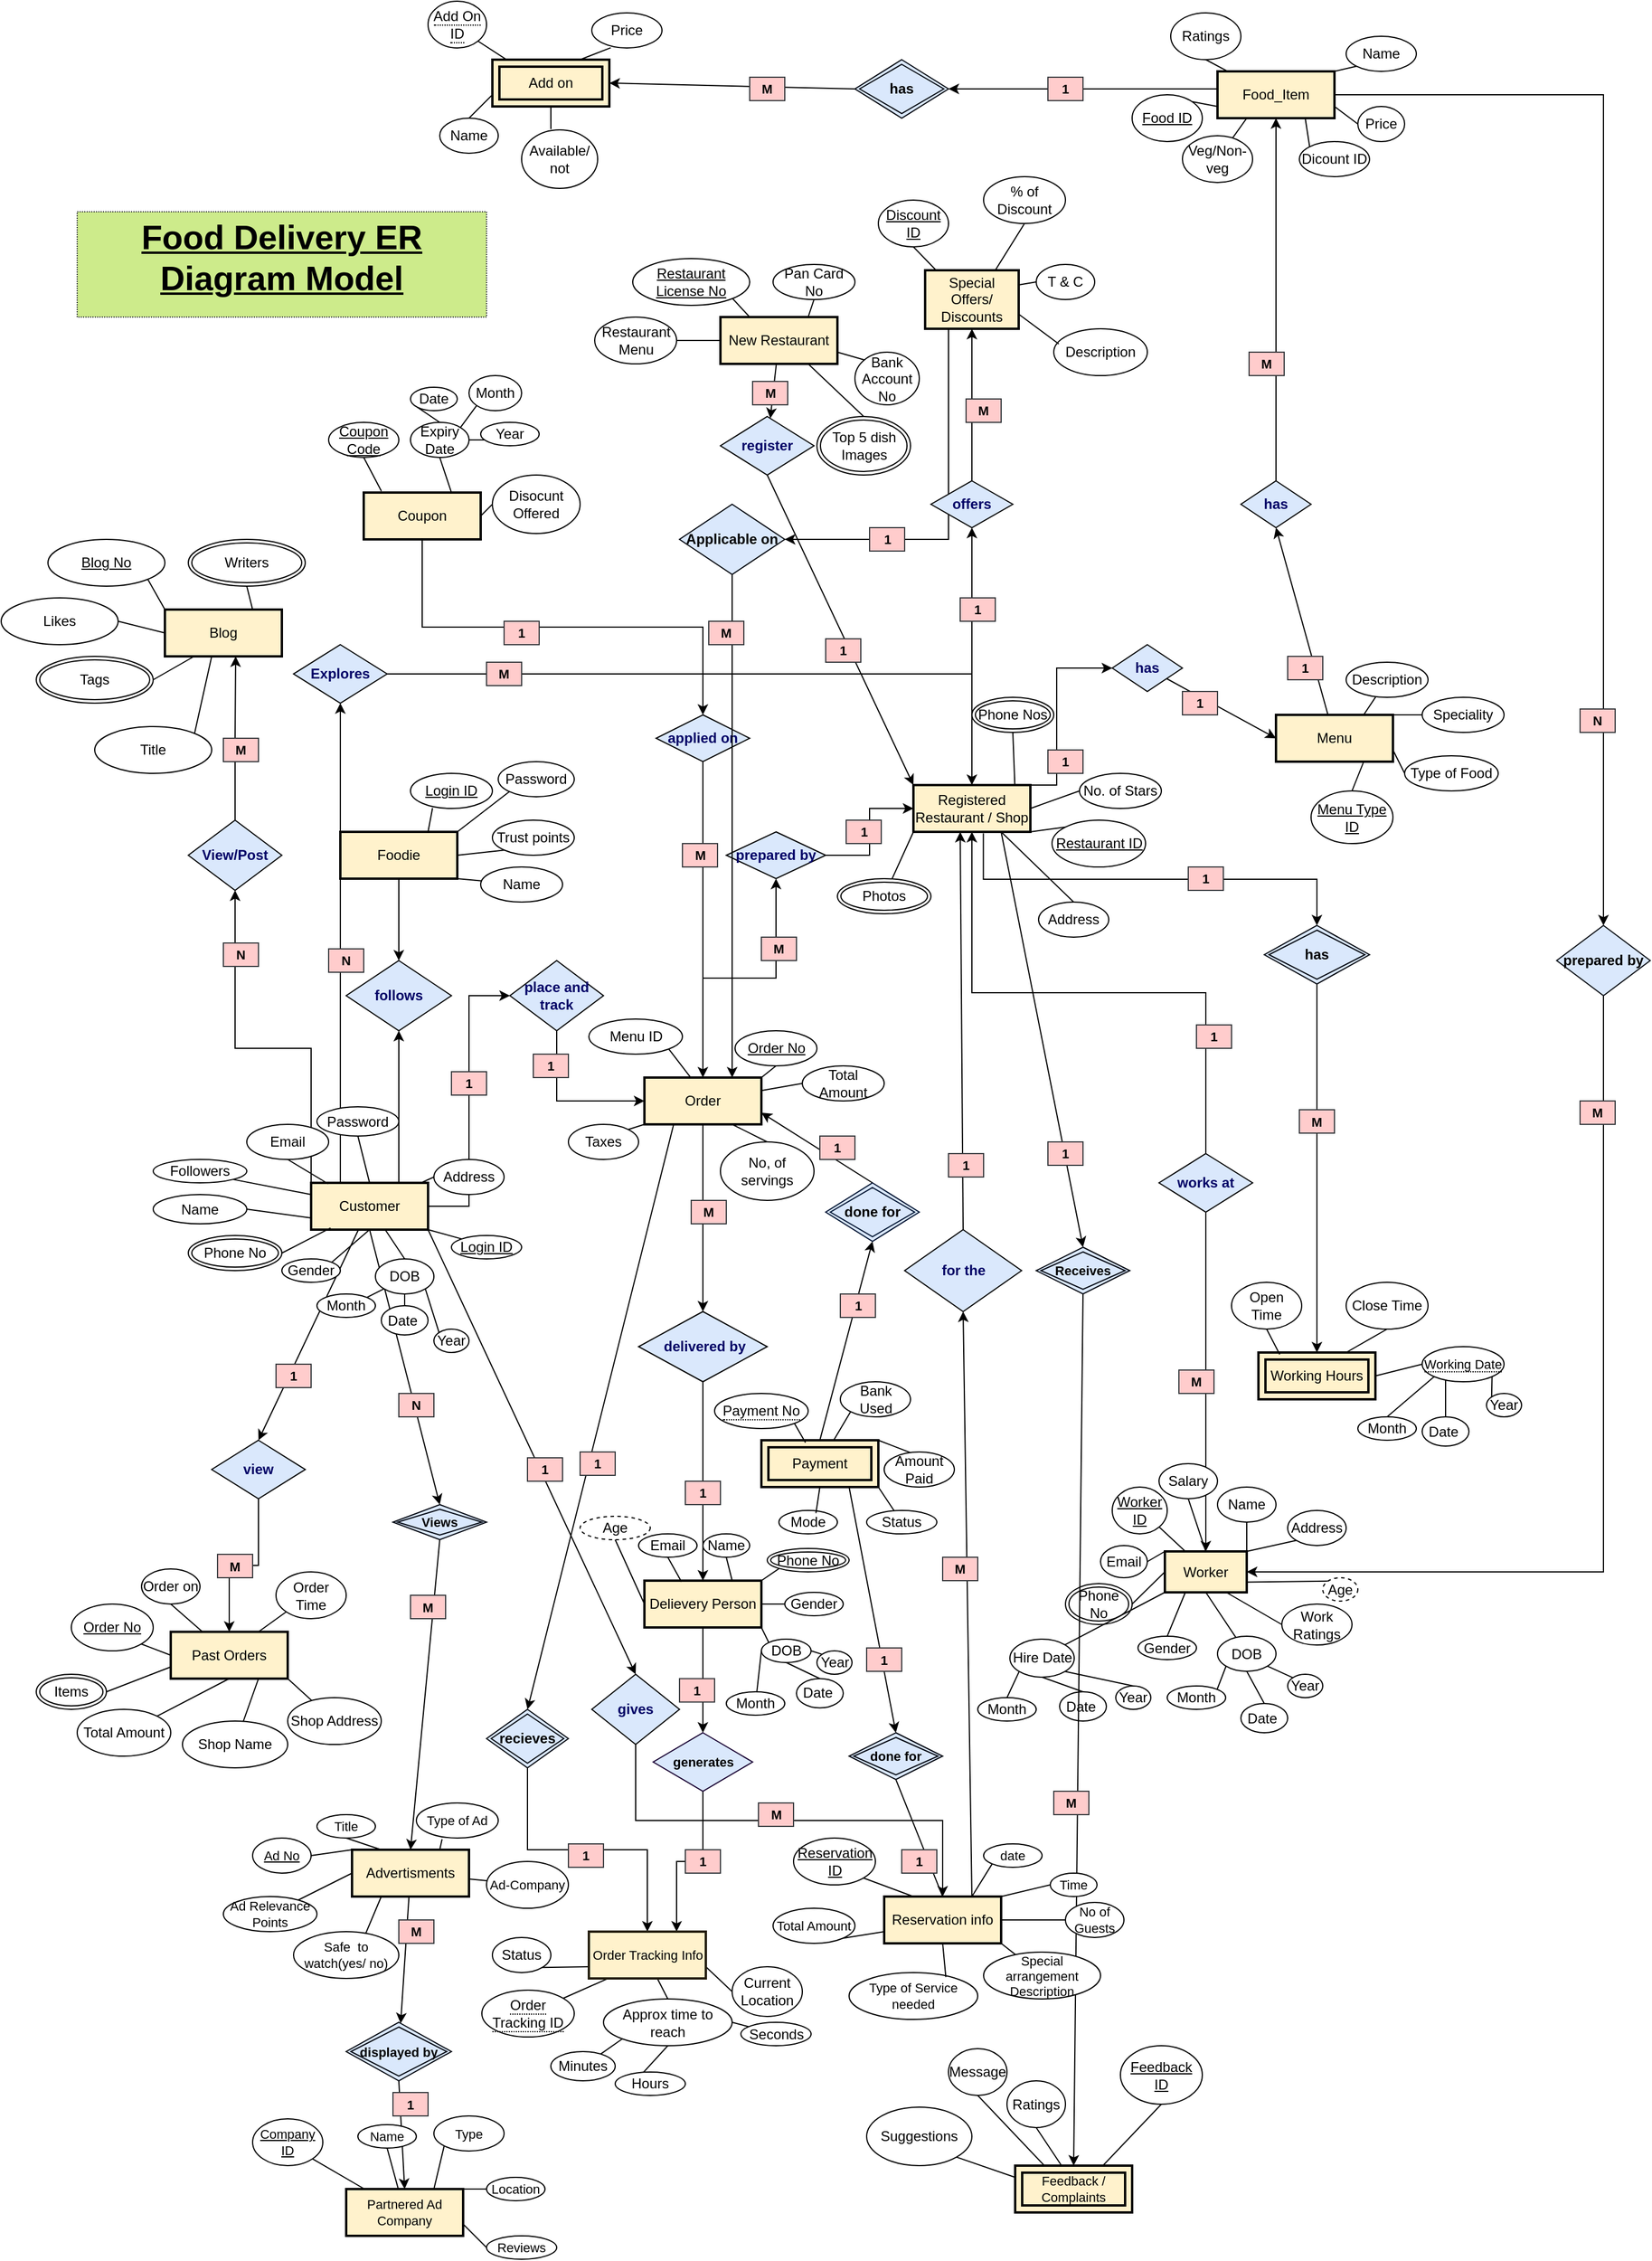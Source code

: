 <mxfile version="22.1.16" type="github">
  <diagram id="R2lEEEUBdFMjLlhIrx00" name="Page-1">
    <mxGraphModel dx="3404" dy="1125" grid="1" gridSize="10" guides="1" tooltips="1" connect="1" arrows="1" fold="1" page="1" pageScale="1" pageWidth="1654" pageHeight="2336" math="0" shadow="0" extFonts="Permanent Marker^https://fonts.googleapis.com/css?family=Permanent+Marker">
      <root>
        <mxCell id="0" />
        <mxCell id="1" parent="0" />
        <mxCell id="SwKZbsGES2z7DBq1MBqL-47" style="edgeStyle=elbowEdgeStyle;rounded=0;orthogonalLoop=1;jettySize=auto;elbow=vertical;html=1;exitX=0;exitY=0.5;exitDx=0;exitDy=0;" parent="1" source="SwKZbsGES2z7DBq1MBqL-1" target="SwKZbsGES2z7DBq1MBqL-16" edge="1">
          <mxGeometry relative="1" as="geometry" />
        </mxCell>
        <mxCell id="SwKZbsGES2z7DBq1MBqL-49" style="rounded=0;orthogonalLoop=1;jettySize=auto;elbow=vertical;html=1;exitX=0.75;exitY=0;exitDx=0;exitDy=0;entryX=0.5;entryY=1;entryDx=0;entryDy=0;" parent="1" source="SwKZbsGES2z7DBq1MBqL-1" target="SwKZbsGES2z7DBq1MBqL-24" edge="1">
          <mxGeometry relative="1" as="geometry" />
        </mxCell>
        <mxCell id="SwKZbsGES2z7DBq1MBqL-50" style="rounded=0;orthogonalLoop=1;jettySize=auto;html=1;exitX=1;exitY=0.5;exitDx=0;exitDy=0;entryX=0;entryY=0.5;entryDx=0;entryDy=0;edgeStyle=elbowEdgeStyle;" parent="1" source="SwKZbsGES2z7DBq1MBqL-1" target="SwKZbsGES2z7DBq1MBqL-32" edge="1">
          <mxGeometry relative="1" as="geometry" />
        </mxCell>
        <mxCell id="SwKZbsGES2z7DBq1MBqL-62" value="" style="rounded=0;orthogonalLoop=1;jettySize=auto;elbow=vertical;html=1;entryX=0.5;entryY=0;entryDx=0;entryDy=0;" parent="1" source="SwKZbsGES2z7DBq1MBqL-1" target="SwKZbsGES2z7DBq1MBqL-37" edge="1">
          <mxGeometry relative="1" as="geometry" />
        </mxCell>
        <mxCell id="eeaePBteNYfUoXrNK9nO-4" style="rounded=0;orthogonalLoop=1;jettySize=auto;html=1;exitX=0.5;exitY=1;exitDx=0;exitDy=0;entryX=0.5;entryY=0;entryDx=0;entryDy=0;" parent="1" source="SwKZbsGES2z7DBq1MBqL-1" target="AdmhBacE_TA-sbNxyLRo-337" edge="1">
          <mxGeometry relative="1" as="geometry">
            <mxPoint x="215" y="1290.0" as="targetPoint" />
          </mxGeometry>
        </mxCell>
        <mxCell id="AdmhBacE_TA-sbNxyLRo-68" style="rounded=0;orthogonalLoop=1;jettySize=auto;html=1;exitX=0.25;exitY=1;exitDx=0;exitDy=0;entryX=0.5;entryY=0;entryDx=0;entryDy=0;" edge="1" parent="1" source="SwKZbsGES2z7DBq1MBqL-6" target="AdmhBacE_TA-sbNxyLRo-81">
          <mxGeometry relative="1" as="geometry">
            <mxPoint x="320" y="1470" as="targetPoint" />
          </mxGeometry>
        </mxCell>
        <mxCell id="AdmhBacE_TA-sbNxyLRo-194" style="rounded=0;orthogonalLoop=1;jettySize=auto;html=1;exitX=1;exitY=1;exitDx=0;exitDy=0;entryX=0;entryY=0;entryDx=0;entryDy=0;endArrow=none;endFill=0;" edge="1" parent="1" source="SwKZbsGES2z7DBq1MBqL-1" target="AdmhBacE_TA-sbNxyLRo-19">
          <mxGeometry relative="1" as="geometry" />
        </mxCell>
        <mxCell id="AdmhBacE_TA-sbNxyLRo-214" style="rounded=0;orthogonalLoop=1;jettySize=auto;html=1;entryX=0.5;entryY=0;entryDx=0;entryDy=0;exitX=1;exitY=1;exitDx=0;exitDy=0;" edge="1" parent="1" source="SwKZbsGES2z7DBq1MBqL-1" target="SwKZbsGES2z7DBq1MBqL-88">
          <mxGeometry relative="1" as="geometry">
            <mxPoint x="230" y="1060" as="sourcePoint" />
          </mxGeometry>
        </mxCell>
        <mxCell id="AdmhBacE_TA-sbNxyLRo-371" style="edgeStyle=none;shape=connector;curved=0;rounded=0;orthogonalLoop=1;jettySize=auto;html=1;exitX=0.25;exitY=0;exitDx=0;exitDy=0;entryX=0.5;entryY=1;entryDx=0;entryDy=0;labelBackgroundColor=default;strokeColor=default;align=center;verticalAlign=middle;fontFamily=Helvetica;fontSize=11;fontColor=default;endArrow=classic;endFill=1;" edge="1" parent="1" source="SwKZbsGES2z7DBq1MBqL-1" target="SwKZbsGES2z7DBq1MBqL-85">
          <mxGeometry relative="1" as="geometry" />
        </mxCell>
        <mxCell id="SwKZbsGES2z7DBq1MBqL-1" value="Customer" style="whiteSpace=wrap;html=1;align=center;fillColor=#fff2cc;strokeColor=#000000;strokeWidth=2;fontStyle=0" parent="1" vertex="1">
          <mxGeometry x="135" y="1020" width="100" height="40" as="geometry" />
        </mxCell>
        <mxCell id="SwKZbsGES2z7DBq1MBqL-48" style="rounded=0;orthogonalLoop=1;jettySize=auto;elbow=vertical;html=1;exitX=0.5;exitY=1;exitDx=0;exitDy=0;entryX=0.5;entryY=0;entryDx=0;entryDy=0;" parent="1" source="SwKZbsGES2z7DBq1MBqL-2" target="SwKZbsGES2z7DBq1MBqL-24" edge="1">
          <mxGeometry relative="1" as="geometry" />
        </mxCell>
        <mxCell id="AdmhBacE_TA-sbNxyLRo-184" style="rounded=0;orthogonalLoop=1;jettySize=auto;html=1;exitX=1;exitY=0;exitDx=0;exitDy=0;entryX=0;entryY=1;entryDx=0;entryDy=0;endArrow=none;endFill=0;" edge="1" parent="1" source="SwKZbsGES2z7DBq1MBqL-2" target="AdmhBacE_TA-sbNxyLRo-15">
          <mxGeometry relative="1" as="geometry" />
        </mxCell>
        <mxCell id="AdmhBacE_TA-sbNxyLRo-185" style="rounded=0;orthogonalLoop=1;jettySize=auto;html=1;exitX=1;exitY=0.5;exitDx=0;exitDy=0;entryX=0;entryY=1;entryDx=0;entryDy=0;endArrow=none;endFill=0;" edge="1" parent="1" source="SwKZbsGES2z7DBq1MBqL-2" target="AdmhBacE_TA-sbNxyLRo-16">
          <mxGeometry relative="1" as="geometry" />
        </mxCell>
        <mxCell id="AdmhBacE_TA-sbNxyLRo-186" style="rounded=0;orthogonalLoop=1;jettySize=auto;html=1;exitX=1;exitY=1;exitDx=0;exitDy=0;endArrow=none;endFill=0;" edge="1" parent="1" source="SwKZbsGES2z7DBq1MBqL-2" target="AdmhBacE_TA-sbNxyLRo-17">
          <mxGeometry relative="1" as="geometry" />
        </mxCell>
        <mxCell id="SwKZbsGES2z7DBq1MBqL-2" value="Foodie" style="whiteSpace=wrap;html=1;align=center;fillColor=#fff2cc;strokeColor=default;strokeWidth=2;" parent="1" vertex="1">
          <mxGeometry x="160" y="720" width="100" height="40" as="geometry" />
        </mxCell>
        <mxCell id="AdmhBacE_TA-sbNxyLRo-70" style="edgeStyle=orthogonalEdgeStyle;rounded=0;orthogonalLoop=1;jettySize=auto;html=1;exitX=0.5;exitY=1;exitDx=0;exitDy=0;entryX=0.75;entryY=0;entryDx=0;entryDy=0;" edge="1" parent="1" source="AdmhBacE_TA-sbNxyLRo-393" target="AdmhBacE_TA-sbNxyLRo-392">
          <mxGeometry relative="1" as="geometry" />
        </mxCell>
        <mxCell id="AdmhBacE_TA-sbNxyLRo-228" style="edgeStyle=none;rounded=0;orthogonalLoop=1;jettySize=auto;html=1;exitX=1;exitY=0.5;exitDx=0;exitDy=0;entryX=0;entryY=0.5;entryDx=0;entryDy=0;endArrow=none;endFill=0;" edge="1" parent="1" source="SwKZbsGES2z7DBq1MBqL-3" target="AdmhBacE_TA-sbNxyLRo-51">
          <mxGeometry relative="1" as="geometry" />
        </mxCell>
        <mxCell id="AdmhBacE_TA-sbNxyLRo-229" style="edgeStyle=none;rounded=0;orthogonalLoop=1;jettySize=auto;html=1;exitX=1;exitY=1;exitDx=0;exitDy=0;entryX=0;entryY=0;entryDx=0;entryDy=0;endArrow=none;endFill=0;" edge="1" parent="1" source="SwKZbsGES2z7DBq1MBqL-3" target="AdmhBacE_TA-sbNxyLRo-58">
          <mxGeometry relative="1" as="geometry" />
        </mxCell>
        <mxCell id="SwKZbsGES2z7DBq1MBqL-3" value="Delievery Person" style="whiteSpace=wrap;html=1;align=center;fillColor=#fff2cc;strokeColor=default;strokeWidth=2;" parent="1" vertex="1">
          <mxGeometry x="420" y="1360" width="100" height="40" as="geometry" />
        </mxCell>
        <mxCell id="AdmhBacE_TA-sbNxyLRo-270" style="edgeStyle=none;shape=connector;curved=0;rounded=0;orthogonalLoop=1;jettySize=auto;html=1;exitX=0;exitY=0.75;exitDx=0;exitDy=0;entryX=1;entryY=0.5;entryDx=0;entryDy=0;labelBackgroundColor=default;strokeColor=default;align=center;verticalAlign=middle;fontFamily=Helvetica;fontSize=11;fontColor=default;endArrow=none;endFill=0;" edge="1" parent="1" source="SwKZbsGES2z7DBq1MBqL-4" target="AdmhBacE_TA-sbNxyLRo-35">
          <mxGeometry relative="1" as="geometry" />
        </mxCell>
        <mxCell id="AdmhBacE_TA-sbNxyLRo-272" style="edgeStyle=none;shape=connector;curved=0;rounded=0;orthogonalLoop=1;jettySize=auto;html=1;exitX=1;exitY=1;exitDx=0;exitDy=0;labelBackgroundColor=default;strokeColor=default;align=center;verticalAlign=middle;fontFamily=Helvetica;fontSize=11;fontColor=default;endArrow=none;endFill=0;" edge="1" parent="1" source="SwKZbsGES2z7DBq1MBqL-4" target="AdmhBacE_TA-sbNxyLRo-31">
          <mxGeometry relative="1" as="geometry" />
        </mxCell>
        <mxCell id="AdmhBacE_TA-sbNxyLRo-273" style="edgeStyle=none;shape=connector;curved=0;rounded=0;orthogonalLoop=1;jettySize=auto;html=1;exitX=0.75;exitY=1;exitDx=0;exitDy=0;labelBackgroundColor=default;strokeColor=default;align=center;verticalAlign=middle;fontFamily=Helvetica;fontSize=11;fontColor=default;endArrow=none;endFill=0;" edge="1" parent="1" source="SwKZbsGES2z7DBq1MBqL-4" target="AdmhBacE_TA-sbNxyLRo-30">
          <mxGeometry relative="1" as="geometry" />
        </mxCell>
        <mxCell id="AdmhBacE_TA-sbNxyLRo-274" style="edgeStyle=none;shape=connector;curved=0;rounded=0;orthogonalLoop=1;jettySize=auto;html=1;exitX=0.5;exitY=1;exitDx=0;exitDy=0;entryX=1;entryY=0;entryDx=0;entryDy=0;labelBackgroundColor=default;strokeColor=default;align=center;verticalAlign=middle;fontFamily=Helvetica;fontSize=11;fontColor=default;endArrow=none;endFill=0;" edge="1" parent="1" source="SwKZbsGES2z7DBq1MBqL-4" target="AdmhBacE_TA-sbNxyLRo-29">
          <mxGeometry relative="1" as="geometry" />
        </mxCell>
        <mxCell id="SwKZbsGES2z7DBq1MBqL-4" value="Past Orders" style="whiteSpace=wrap;html=1;align=center;fillColor=#fff2cc;strokeColor=default;strokeWidth=2;" parent="1" vertex="1">
          <mxGeometry x="15" y="1403.75" width="100" height="40" as="geometry" />
        </mxCell>
        <mxCell id="SwKZbsGES2z7DBq1MBqL-5" value="Blog" style="whiteSpace=wrap;html=1;align=center;fillColor=#fff2cc;strokeColor=default;strokeWidth=2;" parent="1" vertex="1">
          <mxGeometry x="10" y="530" width="100" height="40" as="geometry" />
        </mxCell>
        <mxCell id="SwKZbsGES2z7DBq1MBqL-52" style="rounded=0;orthogonalLoop=1;jettySize=auto;html=1;exitX=0.5;exitY=0;exitDx=0;exitDy=0;entryX=0.5;entryY=1;entryDx=0;entryDy=0;edgeStyle=elbowEdgeStyle;elbow=vertical;" parent="1" source="SwKZbsGES2z7DBq1MBqL-6" target="SwKZbsGES2z7DBq1MBqL-34" edge="1">
          <mxGeometry relative="1" as="geometry" />
        </mxCell>
        <mxCell id="SwKZbsGES2z7DBq1MBqL-60" value="" style="rounded=0;orthogonalLoop=1;jettySize=auto;elbow=vertical;html=1;" parent="1" source="SwKZbsGES2z7DBq1MBqL-6" target="SwKZbsGES2z7DBq1MBqL-36" edge="1">
          <mxGeometry relative="1" as="geometry" />
        </mxCell>
        <mxCell id="AdmhBacE_TA-sbNxyLRo-204" style="rounded=0;orthogonalLoop=1;jettySize=auto;html=1;exitX=0.75;exitY=1;exitDx=0;exitDy=0;entryX=0.5;entryY=0;entryDx=0;entryDy=0;endArrow=none;endFill=0;" edge="1" parent="1" source="SwKZbsGES2z7DBq1MBqL-6" target="AdmhBacE_TA-sbNxyLRo-40">
          <mxGeometry relative="1" as="geometry" />
        </mxCell>
        <mxCell id="AdmhBacE_TA-sbNxyLRo-205" style="rounded=0;orthogonalLoop=1;jettySize=auto;html=1;exitX=0;exitY=1;exitDx=0;exitDy=0;entryX=1;entryY=0;entryDx=0;entryDy=0;endArrow=none;endFill=0;" edge="1" parent="1" source="SwKZbsGES2z7DBq1MBqL-6" target="AdmhBacE_TA-sbNxyLRo-39">
          <mxGeometry relative="1" as="geometry" />
        </mxCell>
        <mxCell id="SwKZbsGES2z7DBq1MBqL-6" value="Order" style="whiteSpace=wrap;html=1;align=center;fillColor=#fff2cc;strokeColor=default;strokeWidth=2;" parent="1" vertex="1">
          <mxGeometry x="420" y="930" width="100" height="40" as="geometry" />
        </mxCell>
        <mxCell id="SwKZbsGES2z7DBq1MBqL-68" value="" style="rounded=0;orthogonalLoop=1;jettySize=auto;elbow=vertical;html=1;" parent="1" source="SwKZbsGES2z7DBq1MBqL-7" target="SwKZbsGES2z7DBq1MBqL-45" edge="1">
          <mxGeometry relative="1" as="geometry" />
        </mxCell>
        <mxCell id="SwKZbsGES2z7DBq1MBqL-71" value="" style="edgeStyle=elbowEdgeStyle;rounded=0;orthogonalLoop=1;jettySize=auto;elbow=vertical;html=1;entryX=0.5;entryY=0;entryDx=0;entryDy=0;exitX=0.598;exitY=1.03;exitDx=0;exitDy=0;exitPerimeter=0;" parent="1" source="SwKZbsGES2z7DBq1MBqL-7" target="AdmhBacE_TA-sbNxyLRo-145" edge="1">
          <mxGeometry relative="1" as="geometry">
            <mxPoint x="995" y="800" as="targetPoint" />
          </mxGeometry>
        </mxCell>
        <mxCell id="SwKZbsGES2z7DBq1MBqL-75" style="edgeStyle=elbowEdgeStyle;rounded=0;orthogonalLoop=1;jettySize=auto;html=1;entryX=0;entryY=0.5;entryDx=0;entryDy=0;exitX=0.75;exitY=0;exitDx=0;exitDy=0;" parent="1" source="SwKZbsGES2z7DBq1MBqL-7" target="SwKZbsGES2z7DBq1MBqL-35" edge="1">
          <mxGeometry relative="1" as="geometry">
            <mxPoint x="550" y="790" as="sourcePoint" />
          </mxGeometry>
        </mxCell>
        <mxCell id="AdmhBacE_TA-sbNxyLRo-206" style="rounded=0;orthogonalLoop=1;jettySize=auto;html=1;exitX=0;exitY=1;exitDx=0;exitDy=0;endArrow=none;endFill=0;" edge="1" parent="1" source="SwKZbsGES2z7DBq1MBqL-7" target="AdmhBacE_TA-sbNxyLRo-98">
          <mxGeometry relative="1" as="geometry" />
        </mxCell>
        <mxCell id="AdmhBacE_TA-sbNxyLRo-207" style="rounded=0;orthogonalLoop=1;jettySize=auto;html=1;exitX=0.75;exitY=1;exitDx=0;exitDy=0;entryX=0.5;entryY=0;entryDx=0;entryDy=0;endArrow=none;endFill=0;" edge="1" parent="1" source="SwKZbsGES2z7DBq1MBqL-7" target="AdmhBacE_TA-sbNxyLRo-94">
          <mxGeometry relative="1" as="geometry" />
        </mxCell>
        <mxCell id="AdmhBacE_TA-sbNxyLRo-208" style="rounded=0;orthogonalLoop=1;jettySize=auto;html=1;exitX=1;exitY=1;exitDx=0;exitDy=0;entryX=0;entryY=0;entryDx=0;entryDy=0;endArrow=none;endFill=0;" edge="1" parent="1" source="SwKZbsGES2z7DBq1MBqL-7" target="AdmhBacE_TA-sbNxyLRo-91">
          <mxGeometry relative="1" as="geometry" />
        </mxCell>
        <mxCell id="AdmhBacE_TA-sbNxyLRo-209" style="rounded=0;orthogonalLoop=1;jettySize=auto;html=1;exitX=1;exitY=0.5;exitDx=0;exitDy=0;entryX=0;entryY=0.5;entryDx=0;entryDy=0;endArrow=none;endFill=0;" edge="1" parent="1" source="SwKZbsGES2z7DBq1MBqL-7" target="AdmhBacE_TA-sbNxyLRo-92">
          <mxGeometry relative="1" as="geometry" />
        </mxCell>
        <mxCell id="AdmhBacE_TA-sbNxyLRo-279" style="edgeStyle=none;shape=connector;curved=0;rounded=0;orthogonalLoop=1;jettySize=auto;html=1;exitX=0.75;exitY=1;exitDx=0;exitDy=0;entryX=0.5;entryY=0;entryDx=0;entryDy=0;labelBackgroundColor=default;strokeColor=default;align=center;verticalAlign=middle;fontFamily=Helvetica;fontSize=11;fontColor=default;endArrow=classic;endFill=1;" edge="1" parent="1" source="SwKZbsGES2z7DBq1MBqL-7" target="AdmhBacE_TA-sbNxyLRo-277">
          <mxGeometry relative="1" as="geometry" />
        </mxCell>
        <mxCell id="SwKZbsGES2z7DBq1MBqL-7" value="Registered Restaurant / Shop" style="whiteSpace=wrap;html=1;align=center;fillColor=#fff2cc;strokeColor=default;strokeWidth=2;" parent="1" vertex="1">
          <mxGeometry x="650" y="680" width="100" height="40" as="geometry" />
        </mxCell>
        <mxCell id="SwKZbsGES2z7DBq1MBqL-58" value="" style="rounded=0;orthogonalLoop=1;jettySize=auto;elbow=vertical;html=1;entryX=0.5;entryY=1;entryDx=0;entryDy=0;" parent="1" source="SwKZbsGES2z7DBq1MBqL-8" target="SwKZbsGES2z7DBq1MBqL-38" edge="1">
          <mxGeometry relative="1" as="geometry" />
        </mxCell>
        <mxCell id="AdmhBacE_TA-sbNxyLRo-312" style="edgeStyle=none;shape=connector;curved=0;rounded=0;orthogonalLoop=1;jettySize=auto;html=1;exitX=0.75;exitY=0;exitDx=0;exitDy=0;labelBackgroundColor=default;strokeColor=default;align=center;verticalAlign=middle;fontFamily=Helvetica;fontSize=11;fontColor=default;endArrow=none;endFill=0;" edge="1" parent="1" source="SwKZbsGES2z7DBq1MBqL-8" target="AdmhBacE_TA-sbNxyLRo-47">
          <mxGeometry relative="1" as="geometry" />
        </mxCell>
        <mxCell id="AdmhBacE_TA-sbNxyLRo-313" style="edgeStyle=none;shape=connector;curved=0;rounded=0;orthogonalLoop=1;jettySize=auto;html=1;exitX=1;exitY=0;exitDx=0;exitDy=0;entryX=0;entryY=0.5;entryDx=0;entryDy=0;labelBackgroundColor=default;strokeColor=default;align=center;verticalAlign=middle;fontFamily=Helvetica;fontSize=11;fontColor=default;endArrow=none;endFill=0;" edge="1" parent="1" source="SwKZbsGES2z7DBq1MBqL-8" target="AdmhBacE_TA-sbNxyLRo-99">
          <mxGeometry relative="1" as="geometry" />
        </mxCell>
        <mxCell id="AdmhBacE_TA-sbNxyLRo-314" style="edgeStyle=none;shape=connector;curved=0;rounded=0;orthogonalLoop=1;jettySize=auto;html=1;exitX=1;exitY=0.75;exitDx=0;exitDy=0;entryX=0;entryY=0.5;entryDx=0;entryDy=0;labelBackgroundColor=default;strokeColor=default;align=center;verticalAlign=middle;fontFamily=Helvetica;fontSize=11;fontColor=default;endArrow=none;endFill=0;" edge="1" parent="1" source="SwKZbsGES2z7DBq1MBqL-8" target="AdmhBacE_TA-sbNxyLRo-100">
          <mxGeometry relative="1" as="geometry" />
        </mxCell>
        <mxCell id="AdmhBacE_TA-sbNxyLRo-315" style="edgeStyle=none;shape=connector;curved=0;rounded=0;orthogonalLoop=1;jettySize=auto;html=1;exitX=0.75;exitY=1;exitDx=0;exitDy=0;labelBackgroundColor=default;strokeColor=default;align=center;verticalAlign=middle;fontFamily=Helvetica;fontSize=11;fontColor=default;endArrow=none;endFill=0;entryX=0.5;entryY=0;entryDx=0;entryDy=0;" edge="1" parent="1" source="SwKZbsGES2z7DBq1MBqL-8" target="AdmhBacE_TA-sbNxyLRo-102">
          <mxGeometry relative="1" as="geometry">
            <mxPoint x="1030" y="680" as="targetPoint" />
          </mxGeometry>
        </mxCell>
        <mxCell id="SwKZbsGES2z7DBq1MBqL-8" value="Menu" style="whiteSpace=wrap;html=1;align=center;fillColor=#fff2cc;strokeColor=default;strokeWidth=2;" parent="1" vertex="1">
          <mxGeometry x="960" y="620" width="100" height="40" as="geometry" />
        </mxCell>
        <mxCell id="SwKZbsGES2z7DBq1MBqL-95" value="" style="edgeStyle=elbowEdgeStyle;rounded=0;orthogonalLoop=1;jettySize=auto;elbow=vertical;html=1;entryX=1;entryY=0.5;entryDx=0;entryDy=0;" parent="1" source="SwKZbsGES2z7DBq1MBqL-9" target="AdmhBacE_TA-sbNxyLRo-137" edge="1">
          <mxGeometry relative="1" as="geometry">
            <mxPoint x="670" y="80" as="targetPoint" />
          </mxGeometry>
        </mxCell>
        <mxCell id="AdmhBacE_TA-sbNxyLRo-107" style="edgeStyle=orthogonalEdgeStyle;rounded=0;orthogonalLoop=1;jettySize=auto;html=1;exitX=1;exitY=0.5;exitDx=0;exitDy=0;entryX=0.5;entryY=0;entryDx=0;entryDy=0;" edge="1" parent="1" source="SwKZbsGES2z7DBq1MBqL-9" target="AdmhBacE_TA-sbNxyLRo-106">
          <mxGeometry relative="1" as="geometry" />
        </mxCell>
        <mxCell id="AdmhBacE_TA-sbNxyLRo-307" style="edgeStyle=none;shape=connector;curved=0;rounded=0;orthogonalLoop=1;jettySize=auto;html=1;exitX=1;exitY=0;exitDx=0;exitDy=0;entryX=0;entryY=1;entryDx=0;entryDy=0;labelBackgroundColor=default;strokeColor=default;align=center;verticalAlign=middle;fontFamily=Helvetica;fontSize=11;fontColor=default;endArrow=none;endFill=0;" edge="1" parent="1" source="SwKZbsGES2z7DBq1MBqL-9" target="AdmhBacE_TA-sbNxyLRo-103">
          <mxGeometry relative="1" as="geometry" />
        </mxCell>
        <mxCell id="AdmhBacE_TA-sbNxyLRo-308" style="edgeStyle=none;shape=connector;curved=0;rounded=0;orthogonalLoop=1;jettySize=auto;html=1;exitX=1;exitY=0.75;exitDx=0;exitDy=0;entryX=0;entryY=0.5;entryDx=0;entryDy=0;labelBackgroundColor=default;strokeColor=default;align=center;verticalAlign=middle;fontFamily=Helvetica;fontSize=11;fontColor=default;endArrow=none;endFill=0;" edge="1" parent="1" source="SwKZbsGES2z7DBq1MBqL-9" target="AdmhBacE_TA-sbNxyLRo-122">
          <mxGeometry relative="1" as="geometry" />
        </mxCell>
        <mxCell id="AdmhBacE_TA-sbNxyLRo-309" style="edgeStyle=none;shape=connector;curved=0;rounded=0;orthogonalLoop=1;jettySize=auto;html=1;exitX=0.75;exitY=1;exitDx=0;exitDy=0;entryX=0;entryY=0;entryDx=0;entryDy=0;labelBackgroundColor=default;strokeColor=default;align=center;verticalAlign=middle;fontFamily=Helvetica;fontSize=11;fontColor=default;endArrow=none;endFill=0;" edge="1" parent="1" source="SwKZbsGES2z7DBq1MBqL-9" target="AdmhBacE_TA-sbNxyLRo-129">
          <mxGeometry relative="1" as="geometry" />
        </mxCell>
        <mxCell id="AdmhBacE_TA-sbNxyLRo-310" style="edgeStyle=none;shape=connector;curved=0;rounded=0;orthogonalLoop=1;jettySize=auto;html=1;exitX=0.25;exitY=1;exitDx=0;exitDy=0;labelBackgroundColor=default;strokeColor=default;align=center;verticalAlign=middle;fontFamily=Helvetica;fontSize=11;fontColor=default;endArrow=none;endFill=0;" edge="1" parent="1" source="SwKZbsGES2z7DBq1MBqL-9" target="AdmhBacE_TA-sbNxyLRo-105">
          <mxGeometry relative="1" as="geometry" />
        </mxCell>
        <mxCell id="AdmhBacE_TA-sbNxyLRo-311" style="edgeStyle=none;shape=connector;curved=0;rounded=0;orthogonalLoop=1;jettySize=auto;html=1;exitX=0;exitY=0.75;exitDx=0;exitDy=0;entryX=1;entryY=0;entryDx=0;entryDy=0;labelBackgroundColor=default;strokeColor=default;align=center;verticalAlign=middle;fontFamily=Helvetica;fontSize=11;fontColor=default;endArrow=none;endFill=0;" edge="1" parent="1" source="SwKZbsGES2z7DBq1MBqL-9" target="AdmhBacE_TA-sbNxyLRo-132">
          <mxGeometry relative="1" as="geometry" />
        </mxCell>
        <mxCell id="SwKZbsGES2z7DBq1MBqL-9" value="Food_Item" style="whiteSpace=wrap;html=1;align=center;fillColor=#fff2cc;strokeColor=default;strokeWidth=2;" parent="1" vertex="1">
          <mxGeometry x="910" y="70" width="100" height="40" as="geometry" />
        </mxCell>
        <mxCell id="SwKZbsGES2z7DBq1MBqL-65" value="" style="rounded=0;orthogonalLoop=1;jettySize=auto;elbow=vertical;html=1;" parent="1" source="SwKZbsGES2z7DBq1MBqL-12" target="SwKZbsGES2z7DBq1MBqL-42" edge="1">
          <mxGeometry relative="1" as="geometry" />
        </mxCell>
        <mxCell id="AdmhBacE_TA-sbNxyLRo-283" style="edgeStyle=none;shape=connector;curved=0;rounded=0;orthogonalLoop=1;jettySize=auto;html=1;exitX=1;exitY=0.75;exitDx=0;exitDy=0;entryX=0;entryY=0;entryDx=0;entryDy=0;labelBackgroundColor=default;strokeColor=default;align=center;verticalAlign=middle;fontFamily=Helvetica;fontSize=11;fontColor=default;endArrow=none;endFill=0;" edge="1" parent="1" source="SwKZbsGES2z7DBq1MBqL-12" target="AdmhBacE_TA-sbNxyLRo-153">
          <mxGeometry relative="1" as="geometry" />
        </mxCell>
        <mxCell id="AdmhBacE_TA-sbNxyLRo-287" value="" style="edgeStyle=none;shape=connector;curved=0;rounded=0;orthogonalLoop=1;jettySize=auto;html=1;labelBackgroundColor=default;strokeColor=default;align=center;verticalAlign=middle;fontFamily=Helvetica;fontSize=11;fontColor=default;endArrow=none;endFill=0;" edge="1" parent="1" source="SwKZbsGES2z7DBq1MBqL-12" target="AdmhBacE_TA-sbNxyLRo-154">
          <mxGeometry relative="1" as="geometry" />
        </mxCell>
        <mxCell id="AdmhBacE_TA-sbNxyLRo-301" style="edgeStyle=none;shape=connector;curved=0;rounded=0;orthogonalLoop=1;jettySize=auto;html=1;exitX=0.75;exitY=1;exitDx=0;exitDy=0;entryX=0.5;entryY=0;entryDx=0;entryDy=0;labelBackgroundColor=default;strokeColor=default;align=center;verticalAlign=middle;fontFamily=Helvetica;fontSize=11;fontColor=default;endArrow=none;endFill=0;" edge="1" parent="1" source="SwKZbsGES2z7DBq1MBqL-12" target="AdmhBacE_TA-sbNxyLRo-155">
          <mxGeometry relative="1" as="geometry" />
        </mxCell>
        <mxCell id="SwKZbsGES2z7DBq1MBqL-12" value="New Restaurant" style="whiteSpace=wrap;html=1;align=center;fillColor=#fff2cc;strokeColor=default;strokeWidth=2;" parent="1" vertex="1">
          <mxGeometry x="485" y="280" width="100" height="40" as="geometry" />
        </mxCell>
        <mxCell id="SwKZbsGES2z7DBq1MBqL-80" value="" style="edgeStyle=elbowEdgeStyle;rounded=0;orthogonalLoop=1;jettySize=auto;elbow=vertical;html=1;" parent="1" source="SwKZbsGES2z7DBq1MBqL-13" target="SwKZbsGES2z7DBq1MBqL-41" edge="1">
          <mxGeometry relative="1" as="geometry" />
        </mxCell>
        <mxCell id="AdmhBacE_TA-sbNxyLRo-172" style="rounded=0;orthogonalLoop=1;jettySize=auto;html=1;exitX=1;exitY=0.5;exitDx=0;exitDy=0;entryX=0;entryY=0.5;entryDx=0;entryDy=0;endArrow=none;endFill=0;" edge="1" parent="1" source="SwKZbsGES2z7DBq1MBqL-13" target="AdmhBacE_TA-sbNxyLRo-13">
          <mxGeometry relative="1" as="geometry" />
        </mxCell>
        <mxCell id="AdmhBacE_TA-sbNxyLRo-173" style="rounded=0;orthogonalLoop=1;jettySize=auto;html=1;exitX=0.75;exitY=0;exitDx=0;exitDy=0;entryX=0.5;entryY=1;entryDx=0;entryDy=0;endArrow=none;endFill=0;" edge="1" parent="1" source="SwKZbsGES2z7DBq1MBqL-13" target="AdmhBacE_TA-sbNxyLRo-9">
          <mxGeometry relative="1" as="geometry" />
        </mxCell>
        <mxCell id="SwKZbsGES2z7DBq1MBqL-13" value="Coupon" style="whiteSpace=wrap;html=1;align=center;fillColor=#fff2cc;strokeColor=default;strokeWidth=2;" parent="1" vertex="1">
          <mxGeometry x="180" y="430" width="100" height="40" as="geometry" />
        </mxCell>
        <mxCell id="SwKZbsGES2z7DBq1MBqL-15" style="edgeStyle=orthogonalEdgeStyle;rounded=0;orthogonalLoop=1;jettySize=auto;html=1;exitX=0.5;exitY=1;exitDx=0;exitDy=0;" parent="1" source="SwKZbsGES2z7DBq1MBqL-1" target="SwKZbsGES2z7DBq1MBqL-1" edge="1">
          <mxGeometry relative="1" as="geometry" />
        </mxCell>
        <mxCell id="SwKZbsGES2z7DBq1MBqL-16" value="View/Post" style="shape=rhombus;perimeter=rhombusPerimeter;whiteSpace=wrap;html=1;align=center;fillColor=#dae8fc;strokeColor=default;fontStyle=1;fontColor=#000066;labelBorderColor=none;fillStyle=solid;rounded=0;shadow=0;strokeWidth=1;" parent="1" vertex="1">
          <mxGeometry x="30" y="710" width="80" height="60" as="geometry" />
        </mxCell>
        <mxCell id="SwKZbsGES2z7DBq1MBqL-24" value="follows" style="shape=rhombus;perimeter=rhombusPerimeter;whiteSpace=wrap;html=1;align=center;fillColor=#dae8fc;strokeColor=default;fontStyle=1;fontColor=#000066;labelBorderColor=none;fillStyle=solid;rounded=0;shadow=0;strokeWidth=1;" parent="1" vertex="1">
          <mxGeometry x="165" y="830" width="90" height="60" as="geometry" />
        </mxCell>
        <mxCell id="eeaePBteNYfUoXrNK9nO-10" style="edgeStyle=orthogonalEdgeStyle;rounded=0;orthogonalLoop=1;jettySize=auto;html=1;exitX=0.5;exitY=1;exitDx=0;exitDy=0;entryX=0;entryY=0.5;entryDx=0;entryDy=0;" parent="1" source="SwKZbsGES2z7DBq1MBqL-32" target="SwKZbsGES2z7DBq1MBqL-6" edge="1">
          <mxGeometry relative="1" as="geometry" />
        </mxCell>
        <mxCell id="SwKZbsGES2z7DBq1MBqL-32" value="place and track" style="shape=rhombus;perimeter=rhombusPerimeter;whiteSpace=wrap;html=1;align=center;fillColor=#dae8fc;strokeColor=default;fontStyle=1;fontColor=#000066;labelBorderColor=none;fillStyle=solid;rounded=0;shadow=0;strokeWidth=1;" parent="1" vertex="1">
          <mxGeometry x="305" y="830" width="80" height="60" as="geometry" />
        </mxCell>
        <mxCell id="SwKZbsGES2z7DBq1MBqL-53" style="rounded=0;orthogonalLoop=1;jettySize=auto;html=1;exitX=1;exitY=0.5;exitDx=0;exitDy=0;edgeStyle=elbowEdgeStyle;" parent="1" source="SwKZbsGES2z7DBq1MBqL-34" target="SwKZbsGES2z7DBq1MBqL-7" edge="1">
          <mxGeometry relative="1" as="geometry">
            <mxPoint x="540" y="850" as="targetPoint" />
          </mxGeometry>
        </mxCell>
        <mxCell id="SwKZbsGES2z7DBq1MBqL-34" value="prepared by" style="shape=rhombus;perimeter=rhombusPerimeter;whiteSpace=wrap;html=1;align=center;fillColor=#dae8fc;strokeColor=default;fontStyle=1;fontColor=#000066;labelBorderColor=none;fillStyle=solid;rounded=0;shadow=0;strokeWidth=1;" parent="1" vertex="1">
          <mxGeometry x="490" y="720" width="85" height="40" as="geometry" />
        </mxCell>
        <mxCell id="SwKZbsGES2z7DBq1MBqL-76" value="" style="rounded=0;orthogonalLoop=1;jettySize=auto;elbow=vertical;html=1;entryX=0;entryY=0.5;entryDx=0;entryDy=0;" parent="1" source="SwKZbsGES2z7DBq1MBqL-35" target="SwKZbsGES2z7DBq1MBqL-8" edge="1">
          <mxGeometry relative="1" as="geometry" />
        </mxCell>
        <mxCell id="SwKZbsGES2z7DBq1MBqL-35" value="has" style="shape=rhombus;perimeter=rhombusPerimeter;whiteSpace=wrap;html=1;align=center;fillColor=#dae8fc;strokeColor=default;fontStyle=1;fontColor=#000066;labelBorderColor=none;fillStyle=solid;rounded=0;shadow=0;strokeWidth=1;" parent="1" vertex="1">
          <mxGeometry x="820" y="560" width="60" height="40" as="geometry" />
        </mxCell>
        <mxCell id="SwKZbsGES2z7DBq1MBqL-61" value="" style="edgeStyle=elbowEdgeStyle;rounded=0;orthogonalLoop=1;jettySize=auto;elbow=vertical;html=1;" parent="1" source="SwKZbsGES2z7DBq1MBqL-36" target="SwKZbsGES2z7DBq1MBqL-3" edge="1">
          <mxGeometry relative="1" as="geometry" />
        </mxCell>
        <mxCell id="SwKZbsGES2z7DBq1MBqL-36" value="&amp;nbsp;delivered by" style="shape=rhombus;perimeter=rhombusPerimeter;whiteSpace=wrap;html=1;align=center;fillColor=#dae8fc;strokeColor=default;fontStyle=1;fontColor=#000066;labelBorderColor=none;fillStyle=solid;rounded=0;shadow=0;strokeWidth=1;" parent="1" vertex="1">
          <mxGeometry x="415" y="1130" width="110" height="60" as="geometry" />
        </mxCell>
        <mxCell id="SwKZbsGES2z7DBq1MBqL-63" value="" style="edgeStyle=elbowEdgeStyle;rounded=0;orthogonalLoop=1;jettySize=auto;elbow=vertical;html=1;" parent="1" source="SwKZbsGES2z7DBq1MBqL-37" target="SwKZbsGES2z7DBq1MBqL-4" edge="1">
          <mxGeometry relative="1" as="geometry" />
        </mxCell>
        <mxCell id="SwKZbsGES2z7DBq1MBqL-37" value="view" style="shape=rhombus;perimeter=rhombusPerimeter;whiteSpace=wrap;html=1;align=center;fillColor=#dae8fc;strokeColor=default;fontStyle=1;fontColor=#000066;labelBorderColor=none;fillStyle=solid;rounded=0;shadow=0;strokeWidth=1;" parent="1" vertex="1">
          <mxGeometry x="50" y="1240" width="80" height="50" as="geometry" />
        </mxCell>
        <mxCell id="SwKZbsGES2z7DBq1MBqL-97" style="rounded=0;orthogonalLoop=1;jettySize=auto;elbow=vertical;html=1;exitX=0.5;exitY=0;exitDx=0;exitDy=0;" parent="1" source="SwKZbsGES2z7DBq1MBqL-38" target="SwKZbsGES2z7DBq1MBqL-9" edge="1">
          <mxGeometry relative="1" as="geometry" />
        </mxCell>
        <mxCell id="SwKZbsGES2z7DBq1MBqL-38" value="has" style="shape=rhombus;perimeter=rhombusPerimeter;whiteSpace=wrap;html=1;align=center;fillColor=#dae8fc;strokeColor=default;fontStyle=1;fontColor=#000066;labelBorderColor=none;fillStyle=solid;rounded=0;shadow=0;strokeWidth=1;" parent="1" vertex="1">
          <mxGeometry x="930" y="420" width="60" height="40" as="geometry" />
        </mxCell>
        <mxCell id="AdmhBacE_TA-sbNxyLRo-127" style="edgeStyle=orthogonalEdgeStyle;rounded=0;orthogonalLoop=1;jettySize=auto;html=1;exitX=0.25;exitY=1;exitDx=0;exitDy=0;entryX=1;entryY=0.5;entryDx=0;entryDy=0;" edge="1" parent="1" source="SwKZbsGES2z7DBq1MBqL-39" target="AdmhBacE_TA-sbNxyLRo-124">
          <mxGeometry relative="1" as="geometry" />
        </mxCell>
        <mxCell id="AdmhBacE_TA-sbNxyLRo-290" style="edgeStyle=none;shape=connector;curved=0;rounded=0;orthogonalLoop=1;jettySize=auto;html=1;exitX=1;exitY=0.25;exitDx=0;exitDy=0;entryX=0;entryY=0.5;entryDx=0;entryDy=0;labelBackgroundColor=default;strokeColor=default;align=center;verticalAlign=middle;fontFamily=Helvetica;fontSize=11;fontColor=default;endArrow=none;endFill=0;" edge="1" parent="1" source="SwKZbsGES2z7DBq1MBqL-39" target="AdmhBacE_TA-sbNxyLRo-140">
          <mxGeometry relative="1" as="geometry" />
        </mxCell>
        <mxCell id="SwKZbsGES2z7DBq1MBqL-39" value="Special Offers/ Discounts" style="whiteSpace=wrap;html=1;align=center;fillColor=#fff2cc;strokeColor=default;strokeWidth=2;" parent="1" vertex="1">
          <mxGeometry x="660" y="240" width="80" height="50" as="geometry" />
        </mxCell>
        <mxCell id="SwKZbsGES2z7DBq1MBqL-96" style="rounded=0;orthogonalLoop=1;jettySize=auto;elbow=vertical;html=1;exitX=0;exitY=0.5;exitDx=0;exitDy=0;entryX=1;entryY=0.5;entryDx=0;entryDy=0;" parent="1" source="AdmhBacE_TA-sbNxyLRo-137" target="AdmhBacE_TA-sbNxyLRo-136" edge="1">
          <mxGeometry relative="1" as="geometry">
            <mxPoint x="380" y="80" as="targetPoint" />
            <mxPoint x="610" y="80" as="sourcePoint" />
          </mxGeometry>
        </mxCell>
        <mxCell id="SwKZbsGES2z7DBq1MBqL-82" style="rounded=0;orthogonalLoop=1;jettySize=auto;elbow=vertical;html=1;exitX=0.5;exitY=1;exitDx=0;exitDy=0;entryX=0.5;entryY=0;entryDx=0;entryDy=0;" parent="1" source="SwKZbsGES2z7DBq1MBqL-41" target="SwKZbsGES2z7DBq1MBqL-6" edge="1">
          <mxGeometry relative="1" as="geometry" />
        </mxCell>
        <mxCell id="eeaePBteNYfUoXrNK9nO-8" style="edgeStyle=none;rounded=0;orthogonalLoop=1;jettySize=auto;html=1;exitX=0.5;exitY=1;exitDx=0;exitDy=0;entryX=0;entryY=0;entryDx=0;entryDy=0;" parent="1" source="SwKZbsGES2z7DBq1MBqL-42" target="SwKZbsGES2z7DBq1MBqL-7" edge="1">
          <mxGeometry relative="1" as="geometry" />
        </mxCell>
        <mxCell id="SwKZbsGES2z7DBq1MBqL-42" value="register" style="shape=rhombus;perimeter=rhombusPerimeter;whiteSpace=wrap;html=1;align=center;fillColor=#dae8fc;strokeColor=default;fontStyle=1;fontColor=#000066;labelBorderColor=none;fillStyle=solid;rounded=0;shadow=0;strokeWidth=1;" parent="1" vertex="1">
          <mxGeometry x="485" y="365" width="80" height="50" as="geometry" />
        </mxCell>
        <mxCell id="AdmhBacE_TA-sbNxyLRo-236" style="edgeStyle=none;rounded=0;orthogonalLoop=1;jettySize=auto;html=1;exitX=0.25;exitY=1;exitDx=0;exitDy=0;entryX=0.5;entryY=0;entryDx=0;entryDy=0;endArrow=none;endFill=0;" edge="1" parent="1" source="SwKZbsGES2z7DBq1MBqL-43" target="AdmhBacE_TA-sbNxyLRo-113">
          <mxGeometry relative="1" as="geometry" />
        </mxCell>
        <mxCell id="AdmhBacE_TA-sbNxyLRo-237" style="edgeStyle=none;rounded=0;orthogonalLoop=1;jettySize=auto;html=1;exitX=0.5;exitY=1;exitDx=0;exitDy=0;endArrow=none;endFill=0;" edge="1" parent="1" source="SwKZbsGES2z7DBq1MBqL-43" target="AdmhBacE_TA-sbNxyLRo-114">
          <mxGeometry relative="1" as="geometry" />
        </mxCell>
        <mxCell id="AdmhBacE_TA-sbNxyLRo-239" style="edgeStyle=none;rounded=0;orthogonalLoop=1;jettySize=auto;html=1;exitX=0.75;exitY=1;exitDx=0;exitDy=0;entryX=0;entryY=0.5;entryDx=0;entryDy=0;endArrow=none;endFill=0;" edge="1" parent="1" source="SwKZbsGES2z7DBq1MBqL-43" target="AdmhBacE_TA-sbNxyLRo-120">
          <mxGeometry relative="1" as="geometry" />
        </mxCell>
        <mxCell id="SwKZbsGES2z7DBq1MBqL-43" value="Worker" style="whiteSpace=wrap;html=1;align=center;fillColor=#fff2cc;strokeColor=default;strokeWidth=2;" parent="1" vertex="1">
          <mxGeometry x="865" y="1335" width="70" height="35" as="geometry" />
        </mxCell>
        <mxCell id="SwKZbsGES2z7DBq1MBqL-41" value="applied on" style="shape=rhombus;perimeter=rhombusPerimeter;whiteSpace=wrap;html=1;align=center;fillColor=#dae8fc;strokeColor=default;fontStyle=1;fontColor=#000066;labelBorderColor=none;fillStyle=solid;rounded=0;shadow=0;strokeWidth=1;" parent="1" vertex="1">
          <mxGeometry x="430" y="620" width="80" height="40" as="geometry" />
        </mxCell>
        <mxCell id="SwKZbsGES2z7DBq1MBqL-59" value="" style="edgeStyle=elbowEdgeStyle;rounded=0;orthogonalLoop=1;jettySize=auto;elbow=vertical;html=1;" parent="1" source="SwKZbsGES2z7DBq1MBqL-44" target="SwKZbsGES2z7DBq1MBqL-43" edge="1">
          <mxGeometry relative="1" as="geometry" />
        </mxCell>
        <mxCell id="SwKZbsGES2z7DBq1MBqL-44" value="works at" style="shape=rhombus;perimeter=rhombusPerimeter;whiteSpace=wrap;html=1;align=center;fillColor=#dae8fc;strokeColor=default;fontStyle=1;fontColor=#000066;labelBorderColor=none;fillStyle=solid;rounded=0;shadow=0;strokeWidth=1;" parent="1" vertex="1">
          <mxGeometry x="860" y="995" width="80" height="50" as="geometry" />
        </mxCell>
        <mxCell id="SwKZbsGES2z7DBq1MBqL-69" value="" style="edgeStyle=elbowEdgeStyle;rounded=0;orthogonalLoop=1;jettySize=auto;elbow=vertical;html=1;" parent="1" source="SwKZbsGES2z7DBq1MBqL-45" target="SwKZbsGES2z7DBq1MBqL-39" edge="1">
          <mxGeometry relative="1" as="geometry" />
        </mxCell>
        <mxCell id="SwKZbsGES2z7DBq1MBqL-45" value="offers" style="shape=rhombus;perimeter=rhombusPerimeter;whiteSpace=wrap;html=1;align=center;fillColor=#dae8fc;strokeColor=default;fontStyle=1;fontColor=#000066;labelBorderColor=none;fillStyle=solid;rounded=0;shadow=0;strokeWidth=1;" parent="1" vertex="1">
          <mxGeometry x="665" y="420" width="70" height="40" as="geometry" />
        </mxCell>
        <mxCell id="SwKZbsGES2z7DBq1MBqL-92" style="rounded=0;orthogonalLoop=1;jettySize=auto;elbow=vertical;html=1;exitX=0.75;exitY=0;exitDx=0;exitDy=0;entryX=0.5;entryY=1;entryDx=0;entryDy=0;" parent="1" source="SwKZbsGES2z7DBq1MBqL-64" target="SwKZbsGES2z7DBq1MBqL-89" edge="1">
          <mxGeometry relative="1" as="geometry">
            <mxPoint x="620" y="1210" as="targetPoint" />
          </mxGeometry>
        </mxCell>
        <mxCell id="AdmhBacE_TA-sbNxyLRo-364" style="edgeStyle=none;shape=connector;curved=0;rounded=0;orthogonalLoop=1;jettySize=auto;html=1;exitX=1;exitY=1;exitDx=0;exitDy=0;labelBackgroundColor=default;strokeColor=default;align=center;verticalAlign=middle;fontFamily=Helvetica;fontSize=11;fontColor=default;endArrow=none;endFill=0;" edge="1" parent="1" source="SwKZbsGES2z7DBq1MBqL-64" target="AdmhBacE_TA-sbNxyLRo-319">
          <mxGeometry relative="1" as="geometry" />
        </mxCell>
        <mxCell id="AdmhBacE_TA-sbNxyLRo-406" style="edgeStyle=none;shape=connector;curved=0;rounded=0;orthogonalLoop=1;jettySize=auto;html=1;exitX=1;exitY=0.5;exitDx=0;exitDy=0;entryX=0;entryY=0.5;entryDx=0;entryDy=0;labelBackgroundColor=default;strokeColor=default;align=center;verticalAlign=middle;fontFamily=Helvetica;fontSize=11;fontColor=default;endArrow=none;endFill=0;" edge="1" parent="1" source="SwKZbsGES2z7DBq1MBqL-64" target="AdmhBacE_TA-sbNxyLRo-405">
          <mxGeometry relative="1" as="geometry" />
        </mxCell>
        <mxCell id="SwKZbsGES2z7DBq1MBqL-64" value="Reservation info" style="whiteSpace=wrap;html=1;align=center;fillColor=#fff2cc;strokeColor=default;strokeWidth=2;" parent="1" vertex="1">
          <mxGeometry x="625" y="1630" width="100" height="40" as="geometry" />
        </mxCell>
        <mxCell id="SwKZbsGES2z7DBq1MBqL-74" value="" style="edgeStyle=elbowEdgeStyle;rounded=0;orthogonalLoop=1;jettySize=auto;elbow=vertical;html=1;exitX=0.5;exitY=1;exitDx=0;exitDy=0;entryX=0.5;entryY=0;entryDx=0;entryDy=0;" parent="1" source="AdmhBacE_TA-sbNxyLRo-145" target="AdmhBacE_TA-sbNxyLRo-144" edge="1">
          <mxGeometry relative="1" as="geometry">
            <mxPoint x="995" y="860" as="sourcePoint" />
            <mxPoint x="995" y="1160" as="targetPoint" />
          </mxGeometry>
        </mxCell>
        <mxCell id="SwKZbsGES2z7DBq1MBqL-79" style="edgeStyle=elbowEdgeStyle;rounded=0;orthogonalLoop=1;jettySize=auto;elbow=vertical;html=1;exitX=0.5;exitY=0;exitDx=0;exitDy=0;entryX=0.5;entryY=1;entryDx=0;entryDy=0;" parent="1" source="SwKZbsGES2z7DBq1MBqL-44" target="SwKZbsGES2z7DBq1MBqL-7" edge="1">
          <mxGeometry relative="1" as="geometry" />
        </mxCell>
        <mxCell id="AdmhBacE_TA-sbNxyLRo-18" style="edgeStyle=orthogonalEdgeStyle;rounded=0;orthogonalLoop=1;jettySize=auto;html=1;exitX=1;exitY=0.5;exitDx=0;exitDy=0;entryX=0.5;entryY=0;entryDx=0;entryDy=0;" edge="1" parent="1" source="SwKZbsGES2z7DBq1MBqL-85" target="SwKZbsGES2z7DBq1MBqL-7">
          <mxGeometry relative="1" as="geometry" />
        </mxCell>
        <mxCell id="SwKZbsGES2z7DBq1MBqL-85" value="Explores" style="shape=rhombus;perimeter=rhombusPerimeter;whiteSpace=wrap;html=1;align=center;fillColor=#dae8fc;strokeColor=default;fontStyle=1;fontColor=#000066;labelBorderColor=none;fillStyle=solid;rounded=0;shadow=0;strokeWidth=1;" parent="1" vertex="1">
          <mxGeometry x="120" y="560" width="80" height="50" as="geometry" />
        </mxCell>
        <mxCell id="SwKZbsGES2z7DBq1MBqL-91" style="rounded=0;orthogonalLoop=1;jettySize=auto;elbow=vertical;html=1;exitX=0.5;exitY=1;exitDx=0;exitDy=0;entryX=0.5;entryY=0;entryDx=0;entryDy=0;edgeStyle=orthogonalEdgeStyle;" parent="1" source="SwKZbsGES2z7DBq1MBqL-88" target="SwKZbsGES2z7DBq1MBqL-64" edge="1">
          <mxGeometry relative="1" as="geometry" />
        </mxCell>
        <mxCell id="SwKZbsGES2z7DBq1MBqL-88" value="gives" style="shape=rhombus;perimeter=rhombusPerimeter;whiteSpace=wrap;html=1;align=center;fillColor=#dae8fc;strokeColor=default;fontStyle=1;fontColor=#000066;labelBorderColor=none;fillStyle=solid;rounded=0;shadow=0;strokeWidth=1;" parent="1" vertex="1">
          <mxGeometry x="375" y="1440" width="75" height="60" as="geometry" />
        </mxCell>
        <mxCell id="SwKZbsGES2z7DBq1MBqL-93" style="rounded=0;orthogonalLoop=1;jettySize=auto;elbow=vertical;html=1;exitX=0.5;exitY=0;exitDx=0;exitDy=0;" parent="1" source="SwKZbsGES2z7DBq1MBqL-89" edge="1">
          <mxGeometry relative="1" as="geometry">
            <mxPoint x="690" y="720" as="targetPoint" />
          </mxGeometry>
        </mxCell>
        <mxCell id="SwKZbsGES2z7DBq1MBqL-89" value="for the" style="shape=rhombus;perimeter=rhombusPerimeter;whiteSpace=wrap;html=1;align=center;fillColor=#dae8fc;strokeColor=default;fontStyle=1;fontColor=#000066;labelBorderColor=none;fillStyle=solid;rounded=0;shadow=0;strokeWidth=1;" parent="1" vertex="1">
          <mxGeometry x="642.5" y="1060" width="100" height="70" as="geometry" />
        </mxCell>
        <mxCell id="AdmhBacE_TA-sbNxyLRo-351" value="" style="edgeStyle=none;shape=connector;curved=0;rounded=0;orthogonalLoop=1;jettySize=auto;html=1;labelBackgroundColor=default;strokeColor=default;align=center;verticalAlign=middle;fontFamily=Helvetica;fontSize=11;fontColor=default;endArrow=classic;endFill=1;" edge="1" parent="1" source="SwKZbsGES2z7DBq1MBqL-100" target="AdmhBacE_TA-sbNxyLRo-338">
          <mxGeometry relative="1" as="geometry" />
        </mxCell>
        <mxCell id="AdmhBacE_TA-sbNxyLRo-352" value="" style="edgeStyle=none;shape=connector;curved=0;rounded=0;orthogonalLoop=1;jettySize=auto;html=1;labelBackgroundColor=default;strokeColor=default;align=center;verticalAlign=middle;fontFamily=Helvetica;fontSize=11;fontColor=default;endArrow=none;endFill=0;" edge="1" parent="1" source="SwKZbsGES2z7DBq1MBqL-100" target="AdmhBacE_TA-sbNxyLRo-332">
          <mxGeometry relative="1" as="geometry" />
        </mxCell>
        <mxCell id="AdmhBacE_TA-sbNxyLRo-355" style="edgeStyle=none;shape=connector;curved=0;rounded=0;orthogonalLoop=1;jettySize=auto;html=1;exitX=0.25;exitY=0;exitDx=0;exitDy=0;entryX=0.5;entryY=1;entryDx=0;entryDy=0;labelBackgroundColor=default;strokeColor=default;align=center;verticalAlign=middle;fontFamily=Helvetica;fontSize=11;fontColor=default;endArrow=none;endFill=0;" edge="1" parent="1" source="SwKZbsGES2z7DBq1MBqL-100" target="AdmhBacE_TA-sbNxyLRo-335">
          <mxGeometry relative="1" as="geometry" />
        </mxCell>
        <mxCell id="AdmhBacE_TA-sbNxyLRo-356" style="edgeStyle=none;shape=connector;curved=0;rounded=0;orthogonalLoop=1;jettySize=auto;html=1;exitX=0;exitY=0;exitDx=0;exitDy=0;entryX=1;entryY=0.5;entryDx=0;entryDy=0;labelBackgroundColor=default;strokeColor=default;align=center;verticalAlign=middle;fontFamily=Helvetica;fontSize=11;fontColor=default;endArrow=none;endFill=0;" edge="1" parent="1" source="SwKZbsGES2z7DBq1MBqL-100" target="AdmhBacE_TA-sbNxyLRo-329">
          <mxGeometry relative="1" as="geometry" />
        </mxCell>
        <mxCell id="AdmhBacE_TA-sbNxyLRo-357" style="edgeStyle=none;shape=connector;curved=0;rounded=0;orthogonalLoop=1;jettySize=auto;html=1;exitX=0;exitY=0.5;exitDx=0;exitDy=0;labelBackgroundColor=default;strokeColor=default;align=center;verticalAlign=middle;fontFamily=Helvetica;fontSize=11;fontColor=default;endArrow=none;endFill=0;" edge="1" parent="1" source="SwKZbsGES2z7DBq1MBqL-100" target="AdmhBacE_TA-sbNxyLRo-330">
          <mxGeometry relative="1" as="geometry" />
        </mxCell>
        <mxCell id="SwKZbsGES2z7DBq1MBqL-100" value="Advertisments" style="whiteSpace=wrap;html=1;align=center;fillColor=#fff2cc;strokeColor=default;strokeWidth=2;" parent="1" vertex="1">
          <mxGeometry x="170" y="1590" width="100" height="40" as="geometry" />
        </mxCell>
        <mxCell id="eeaePBteNYfUoXrNK9nO-5" style="rounded=0;orthogonalLoop=1;jettySize=auto;html=1;exitX=0.5;exitY=1;exitDx=0;exitDy=0;entryX=0.5;entryY=0;entryDx=0;entryDy=0;" parent="1" source="AdmhBacE_TA-sbNxyLRo-337" target="SwKZbsGES2z7DBq1MBqL-100" edge="1">
          <mxGeometry relative="1" as="geometry">
            <mxPoint x="215" y="1330.0" as="sourcePoint" />
          </mxGeometry>
        </mxCell>
        <mxCell id="eeaePBteNYfUoXrNK9nO-2" style="edgeStyle=orthogonalEdgeStyle;rounded=0;orthogonalLoop=1;jettySize=auto;html=1;exitX=0.5;exitY=0;exitDx=0;exitDy=0;entryX=0.605;entryY=1;entryDx=0;entryDy=0;entryPerimeter=0;" parent="1" source="SwKZbsGES2z7DBq1MBqL-16" target="SwKZbsGES2z7DBq1MBqL-5" edge="1">
          <mxGeometry relative="1" as="geometry" />
        </mxCell>
        <mxCell id="AdmhBacE_TA-sbNxyLRo-179" style="rounded=0;orthogonalLoop=1;jettySize=auto;html=1;exitX=1;exitY=1;exitDx=0;exitDy=0;entryX=0;entryY=0;entryDx=0;entryDy=0;endArrow=none;endFill=0;" edge="1" parent="1" source="AdmhBacE_TA-sbNxyLRo-2" target="SwKZbsGES2z7DBq1MBqL-5">
          <mxGeometry relative="1" as="geometry" />
        </mxCell>
        <mxCell id="AdmhBacE_TA-sbNxyLRo-2" value="Blog No" style="ellipse;whiteSpace=wrap;html=1;align=center;fontStyle=4;" vertex="1" parent="1">
          <mxGeometry x="-90" y="470" width="100" height="40" as="geometry" />
        </mxCell>
        <mxCell id="AdmhBacE_TA-sbNxyLRo-178" style="rounded=0;orthogonalLoop=1;jettySize=auto;html=1;exitX=0.5;exitY=1;exitDx=0;exitDy=0;entryX=0.75;entryY=0;entryDx=0;entryDy=0;endArrow=none;endFill=0;" edge="1" parent="1" source="AdmhBacE_TA-sbNxyLRo-3" target="SwKZbsGES2z7DBq1MBqL-5">
          <mxGeometry relative="1" as="geometry" />
        </mxCell>
        <mxCell id="AdmhBacE_TA-sbNxyLRo-3" value="Writers" style="ellipse;shape=doubleEllipse;margin=3;whiteSpace=wrap;html=1;align=center;" vertex="1" parent="1">
          <mxGeometry x="30" y="470" width="100" height="40" as="geometry" />
        </mxCell>
        <mxCell id="AdmhBacE_TA-sbNxyLRo-180" style="rounded=0;orthogonalLoop=1;jettySize=auto;html=1;exitX=1;exitY=0.5;exitDx=0;exitDy=0;entryX=0;entryY=0.5;entryDx=0;entryDy=0;endArrow=none;endFill=0;" edge="1" parent="1" source="AdmhBacE_TA-sbNxyLRo-4" target="SwKZbsGES2z7DBq1MBqL-5">
          <mxGeometry relative="1" as="geometry" />
        </mxCell>
        <mxCell id="AdmhBacE_TA-sbNxyLRo-4" value="Likes" style="ellipse;whiteSpace=wrap;html=1;align=center;" vertex="1" parent="1">
          <mxGeometry x="-130" y="520" width="100" height="40" as="geometry" />
        </mxCell>
        <mxCell id="AdmhBacE_TA-sbNxyLRo-181" style="rounded=0;orthogonalLoop=1;jettySize=auto;html=1;exitX=1;exitY=0.5;exitDx=0;exitDy=0;entryX=0.25;entryY=1;entryDx=0;entryDy=0;endArrow=none;endFill=0;" edge="1" parent="1" source="AdmhBacE_TA-sbNxyLRo-5" target="SwKZbsGES2z7DBq1MBqL-5">
          <mxGeometry relative="1" as="geometry" />
        </mxCell>
        <mxCell id="AdmhBacE_TA-sbNxyLRo-5" value="Tags" style="ellipse;shape=doubleEllipse;margin=3;whiteSpace=wrap;html=1;align=center;" vertex="1" parent="1">
          <mxGeometry x="-100" y="570" width="100" height="40" as="geometry" />
        </mxCell>
        <mxCell id="AdmhBacE_TA-sbNxyLRo-182" style="rounded=0;orthogonalLoop=1;jettySize=auto;html=1;exitX=1;exitY=0;exitDx=0;exitDy=0;endArrow=none;endFill=0;" edge="1" parent="1" source="AdmhBacE_TA-sbNxyLRo-6">
          <mxGeometry relative="1" as="geometry">
            <mxPoint x="50" y="570.0" as="targetPoint" />
          </mxGeometry>
        </mxCell>
        <mxCell id="AdmhBacE_TA-sbNxyLRo-6" value="Title" style="ellipse;whiteSpace=wrap;html=1;align=center;" vertex="1" parent="1">
          <mxGeometry x="-50" y="630" width="100" height="40" as="geometry" />
        </mxCell>
        <mxCell id="AdmhBacE_TA-sbNxyLRo-7" value="Coupon Code" style="ellipse;whiteSpace=wrap;html=1;align=center;fontStyle=4;" vertex="1" parent="1">
          <mxGeometry x="150" y="370" width="60" height="30" as="geometry" />
        </mxCell>
        <mxCell id="AdmhBacE_TA-sbNxyLRo-176" style="rounded=0;orthogonalLoop=1;jettySize=auto;html=1;exitX=1;exitY=0;exitDx=0;exitDy=0;entryX=0;entryY=1;entryDx=0;entryDy=0;endArrow=none;endFill=0;" edge="1" parent="1" source="AdmhBacE_TA-sbNxyLRo-9" target="AdmhBacE_TA-sbNxyLRo-11">
          <mxGeometry relative="1" as="geometry" />
        </mxCell>
        <mxCell id="AdmhBacE_TA-sbNxyLRo-177" style="edgeStyle=orthogonalEdgeStyle;rounded=0;orthogonalLoop=1;jettySize=auto;html=1;exitX=1;exitY=0.5;exitDx=0;exitDy=0;entryX=0;entryY=1;entryDx=0;entryDy=0;" edge="1" parent="1" source="AdmhBacE_TA-sbNxyLRo-9" target="AdmhBacE_TA-sbNxyLRo-10">
          <mxGeometry relative="1" as="geometry" />
        </mxCell>
        <mxCell id="AdmhBacE_TA-sbNxyLRo-9" value="Expiry Date" style="ellipse;whiteSpace=wrap;html=1;align=center;" vertex="1" parent="1">
          <mxGeometry x="220" y="370" width="50" height="30" as="geometry" />
        </mxCell>
        <mxCell id="AdmhBacE_TA-sbNxyLRo-10" value="Year" style="ellipse;whiteSpace=wrap;html=1;align=center;" vertex="1" parent="1">
          <mxGeometry x="280" y="370" width="50" height="20" as="geometry" />
        </mxCell>
        <mxCell id="AdmhBacE_TA-sbNxyLRo-11" value="Month" style="ellipse;whiteSpace=wrap;html=1;align=center;" vertex="1" parent="1">
          <mxGeometry x="270" y="330" width="45" height="30" as="geometry" />
        </mxCell>
        <mxCell id="AdmhBacE_TA-sbNxyLRo-175" style="rounded=0;orthogonalLoop=1;jettySize=auto;html=1;exitX=0;exitY=1;exitDx=0;exitDy=0;entryX=0.5;entryY=0;entryDx=0;entryDy=0;endArrow=none;endFill=0;" edge="1" parent="1" source="AdmhBacE_TA-sbNxyLRo-12" target="AdmhBacE_TA-sbNxyLRo-9">
          <mxGeometry relative="1" as="geometry" />
        </mxCell>
        <mxCell id="AdmhBacE_TA-sbNxyLRo-12" value="Date" style="ellipse;whiteSpace=wrap;html=1;align=center;" vertex="1" parent="1">
          <mxGeometry x="220" y="340" width="40" height="20" as="geometry" />
        </mxCell>
        <mxCell id="AdmhBacE_TA-sbNxyLRo-13" value="Disocunt Offered" style="ellipse;whiteSpace=wrap;html=1;align=center;" vertex="1" parent="1">
          <mxGeometry x="290" y="415" width="75" height="50" as="geometry" />
        </mxCell>
        <mxCell id="AdmhBacE_TA-sbNxyLRo-14" value="Login ID" style="ellipse;whiteSpace=wrap;html=1;align=center;fontStyle=4;" vertex="1" parent="1">
          <mxGeometry x="220" y="670" width="70" height="30" as="geometry" />
        </mxCell>
        <mxCell id="AdmhBacE_TA-sbNxyLRo-15" value="Password" style="ellipse;whiteSpace=wrap;html=1;align=center;" vertex="1" parent="1">
          <mxGeometry x="295" y="660" width="65" height="30" as="geometry" />
        </mxCell>
        <mxCell id="AdmhBacE_TA-sbNxyLRo-16" value="Trust points" style="ellipse;whiteSpace=wrap;html=1;align=center;" vertex="1" parent="1">
          <mxGeometry x="290" y="710" width="70" height="30" as="geometry" />
        </mxCell>
        <mxCell id="AdmhBacE_TA-sbNxyLRo-17" value="Name" style="ellipse;whiteSpace=wrap;html=1;align=center;" vertex="1" parent="1">
          <mxGeometry x="280" y="750" width="70" height="30" as="geometry" />
        </mxCell>
        <mxCell id="AdmhBacE_TA-sbNxyLRo-19" value="Login ID" style="ellipse;whiteSpace=wrap;html=1;align=center;fontStyle=4;" vertex="1" parent="1">
          <mxGeometry x="255" y="1065" width="60" height="20" as="geometry" />
        </mxCell>
        <mxCell id="AdmhBacE_TA-sbNxyLRo-200" style="rounded=0;orthogonalLoop=1;jettySize=auto;html=1;exitX=0.5;exitY=1;exitDx=0;exitDy=0;entryX=0.5;entryY=0;entryDx=0;entryDy=0;endArrow=none;endFill=0;" edge="1" parent="1" source="AdmhBacE_TA-sbNxyLRo-20" target="SwKZbsGES2z7DBq1MBqL-1">
          <mxGeometry relative="1" as="geometry" />
        </mxCell>
        <mxCell id="AdmhBacE_TA-sbNxyLRo-20" value="Password" style="ellipse;whiteSpace=wrap;html=1;align=center;" vertex="1" parent="1">
          <mxGeometry x="140" y="955" width="70" height="25" as="geometry" />
        </mxCell>
        <mxCell id="AdmhBacE_TA-sbNxyLRo-189" style="rounded=0;orthogonalLoop=1;jettySize=auto;html=1;exitX=1;exitY=1;exitDx=0;exitDy=0;entryX=0;entryY=0.25;entryDx=0;entryDy=0;endArrow=none;endFill=0;" edge="1" parent="1" source="AdmhBacE_TA-sbNxyLRo-21" target="SwKZbsGES2z7DBq1MBqL-1">
          <mxGeometry relative="1" as="geometry" />
        </mxCell>
        <mxCell id="AdmhBacE_TA-sbNxyLRo-21" value="Followers" style="ellipse;whiteSpace=wrap;html=1;align=center;" vertex="1" parent="1">
          <mxGeometry y="1000" width="80" height="20" as="geometry" />
        </mxCell>
        <mxCell id="AdmhBacE_TA-sbNxyLRo-190" style="rounded=0;orthogonalLoop=1;jettySize=auto;html=1;exitX=1;exitY=0.5;exitDx=0;exitDy=0;entryX=0;entryY=0.75;entryDx=0;entryDy=0;endArrow=none;endFill=0;" edge="1" parent="1" source="AdmhBacE_TA-sbNxyLRo-22" target="SwKZbsGES2z7DBq1MBqL-1">
          <mxGeometry relative="1" as="geometry" />
        </mxCell>
        <mxCell id="AdmhBacE_TA-sbNxyLRo-22" value="Name" style="ellipse;whiteSpace=wrap;html=1;align=center;" vertex="1" parent="1">
          <mxGeometry y="1030" width="80" height="25" as="geometry" />
        </mxCell>
        <mxCell id="AdmhBacE_TA-sbNxyLRo-23" value="Phone No" style="ellipse;shape=doubleEllipse;margin=3;whiteSpace=wrap;html=1;align=center;" vertex="1" parent="1">
          <mxGeometry x="30" y="1065" width="80" height="30" as="geometry" />
        </mxCell>
        <mxCell id="AdmhBacE_TA-sbNxyLRo-26" value="Email" style="ellipse;whiteSpace=wrap;html=1;align=center;" vertex="1" parent="1">
          <mxGeometry x="80" y="970" width="70" height="30" as="geometry" />
        </mxCell>
        <mxCell id="AdmhBacE_TA-sbNxyLRo-192" style="rounded=0;orthogonalLoop=1;jettySize=auto;html=1;exitX=1;exitY=0;exitDx=0;exitDy=0;entryX=0.5;entryY=1;entryDx=0;entryDy=0;endArrow=none;endFill=0;" edge="1" parent="1" source="AdmhBacE_TA-sbNxyLRo-27" target="SwKZbsGES2z7DBq1MBqL-1">
          <mxGeometry relative="1" as="geometry" />
        </mxCell>
        <mxCell id="AdmhBacE_TA-sbNxyLRo-27" value="Gender" style="ellipse;whiteSpace=wrap;html=1;align=center;" vertex="1" parent="1">
          <mxGeometry x="110" y="1085" width="50" height="20" as="geometry" />
        </mxCell>
        <mxCell id="AdmhBacE_TA-sbNxyLRo-269" style="edgeStyle=none;shape=connector;curved=0;rounded=0;orthogonalLoop=1;jettySize=auto;html=1;exitX=1;exitY=1;exitDx=0;exitDy=0;entryX=0;entryY=0.5;entryDx=0;entryDy=0;labelBackgroundColor=default;strokeColor=default;align=center;verticalAlign=middle;fontFamily=Helvetica;fontSize=11;fontColor=default;endArrow=none;endFill=0;" edge="1" parent="1" source="AdmhBacE_TA-sbNxyLRo-28" target="SwKZbsGES2z7DBq1MBqL-4">
          <mxGeometry relative="1" as="geometry" />
        </mxCell>
        <mxCell id="AdmhBacE_TA-sbNxyLRo-28" value="Order No" style="ellipse;whiteSpace=wrap;html=1;align=center;fontStyle=4;" vertex="1" parent="1">
          <mxGeometry x="-70" y="1380" width="70" height="40" as="geometry" />
        </mxCell>
        <mxCell id="AdmhBacE_TA-sbNxyLRo-29" value="Total Amount" style="ellipse;whiteSpace=wrap;html=1;align=center;" vertex="1" parent="1">
          <mxGeometry x="-65" y="1470" width="80" height="40" as="geometry" />
        </mxCell>
        <mxCell id="AdmhBacE_TA-sbNxyLRo-30" value="Shop Name" style="ellipse;whiteSpace=wrap;html=1;align=center;" vertex="1" parent="1">
          <mxGeometry x="25" y="1480" width="90" height="40" as="geometry" />
        </mxCell>
        <mxCell id="AdmhBacE_TA-sbNxyLRo-31" value="Shop Address" style="ellipse;whiteSpace=wrap;html=1;align=center;" vertex="1" parent="1">
          <mxGeometry x="115" y="1460" width="80" height="40" as="geometry" />
        </mxCell>
        <mxCell id="AdmhBacE_TA-sbNxyLRo-267" style="edgeStyle=none;shape=connector;curved=0;rounded=0;orthogonalLoop=1;jettySize=auto;html=1;exitX=0.5;exitY=1;exitDx=0;exitDy=0;labelBackgroundColor=default;strokeColor=default;align=center;verticalAlign=middle;fontFamily=Helvetica;fontSize=11;fontColor=default;endArrow=none;endFill=0;" edge="1" parent="1" source="AdmhBacE_TA-sbNxyLRo-32" target="SwKZbsGES2z7DBq1MBqL-4">
          <mxGeometry relative="1" as="geometry" />
        </mxCell>
        <mxCell id="AdmhBacE_TA-sbNxyLRo-32" value="Order on" style="ellipse;whiteSpace=wrap;html=1;align=center;" vertex="1" parent="1">
          <mxGeometry x="-10" y="1350" width="50" height="30" as="geometry" />
        </mxCell>
        <mxCell id="AdmhBacE_TA-sbNxyLRo-268" style="edgeStyle=none;shape=connector;curved=0;rounded=0;orthogonalLoop=1;jettySize=auto;html=1;exitX=0;exitY=1;exitDx=0;exitDy=0;entryX=0.75;entryY=0;entryDx=0;entryDy=0;labelBackgroundColor=default;strokeColor=default;align=center;verticalAlign=middle;fontFamily=Helvetica;fontSize=11;fontColor=default;endArrow=none;endFill=0;" edge="1" parent="1" source="AdmhBacE_TA-sbNxyLRo-33" target="SwKZbsGES2z7DBq1MBqL-4">
          <mxGeometry relative="1" as="geometry" />
        </mxCell>
        <mxCell id="AdmhBacE_TA-sbNxyLRo-33" value="Order Time" style="ellipse;whiteSpace=wrap;html=1;align=center;" vertex="1" parent="1">
          <mxGeometry x="105" y="1352.5" width="60" height="40" as="geometry" />
        </mxCell>
        <mxCell id="AdmhBacE_TA-sbNxyLRo-35" value="Items" style="ellipse;shape=doubleEllipse;margin=3;whiteSpace=wrap;html=1;align=center;" vertex="1" parent="1">
          <mxGeometry x="-100" y="1440" width="60" height="30" as="geometry" />
        </mxCell>
        <mxCell id="AdmhBacE_TA-sbNxyLRo-202" style="rounded=0;orthogonalLoop=1;jettySize=auto;html=1;exitX=0.5;exitY=1;exitDx=0;exitDy=0;entryX=1;entryY=0;entryDx=0;entryDy=0;endArrow=none;endFill=0;" edge="1" parent="1" source="AdmhBacE_TA-sbNxyLRo-37" target="SwKZbsGES2z7DBq1MBqL-6">
          <mxGeometry relative="1" as="geometry" />
        </mxCell>
        <mxCell id="AdmhBacE_TA-sbNxyLRo-37" value="Order No" style="ellipse;whiteSpace=wrap;html=1;align=center;fontStyle=4;" vertex="1" parent="1">
          <mxGeometry x="497.5" y="890" width="70" height="30" as="geometry" />
        </mxCell>
        <mxCell id="AdmhBacE_TA-sbNxyLRo-38" value="Menu ID" style="ellipse;whiteSpace=wrap;html=1;align=center;" vertex="1" parent="1">
          <mxGeometry x="372.5" y="880" width="80" height="30" as="geometry" />
        </mxCell>
        <mxCell id="AdmhBacE_TA-sbNxyLRo-39" value="Taxes" style="ellipse;whiteSpace=wrap;html=1;align=center;" vertex="1" parent="1">
          <mxGeometry x="355" y="970" width="60" height="30" as="geometry" />
        </mxCell>
        <mxCell id="AdmhBacE_TA-sbNxyLRo-40" value="No, of servings" style="ellipse;whiteSpace=wrap;html=1;align=center;" vertex="1" parent="1">
          <mxGeometry x="485" y="985" width="80" height="50" as="geometry" />
        </mxCell>
        <mxCell id="AdmhBacE_TA-sbNxyLRo-216" style="edgeStyle=none;rounded=0;hachureGap=4;orthogonalLoop=1;jettySize=auto;html=1;exitX=1;exitY=1;exitDx=0;exitDy=0;fontFamily=Architects Daughter;fontSource=https%3A%2F%2Ffonts.googleapis.com%2Fcss%3Ffamily%3DArchitects%2BDaughter;fontSize=16;endArrow=none;endFill=0;" edge="1" parent="1" source="AdmhBacE_TA-sbNxyLRo-43" target="AdmhBacE_TA-sbNxyLRo-74">
          <mxGeometry relative="1" as="geometry" />
        </mxCell>
        <mxCell id="AdmhBacE_TA-sbNxyLRo-321" style="edgeStyle=none;shape=connector;curved=0;rounded=0;orthogonalLoop=1;jettySize=auto;html=1;exitX=0.75;exitY=1;exitDx=0;exitDy=0;entryX=0.5;entryY=0;entryDx=0;entryDy=0;labelBackgroundColor=default;strokeColor=default;align=center;verticalAlign=middle;fontFamily=Helvetica;fontSize=11;fontColor=default;endArrow=classic;endFill=1;" edge="1" parent="1" source="AdmhBacE_TA-sbNxyLRo-43" target="AdmhBacE_TA-sbNxyLRo-320">
          <mxGeometry relative="1" as="geometry" />
        </mxCell>
        <mxCell id="AdmhBacE_TA-sbNxyLRo-326" style="edgeStyle=none;shape=connector;curved=0;rounded=0;orthogonalLoop=1;jettySize=auto;html=1;exitX=0.5;exitY=0;exitDx=0;exitDy=0;entryX=0.5;entryY=1;entryDx=0;entryDy=0;labelBackgroundColor=default;strokeColor=default;align=center;verticalAlign=middle;fontFamily=Helvetica;fontSize=11;fontColor=default;endArrow=classic;endFill=1;" edge="1" parent="1" source="AdmhBacE_TA-sbNxyLRo-43" target="AdmhBacE_TA-sbNxyLRo-45">
          <mxGeometry relative="1" as="geometry" />
        </mxCell>
        <mxCell id="AdmhBacE_TA-sbNxyLRo-43" value="Payment" style="shape=ext;margin=3;double=1;whiteSpace=wrap;html=1;align=center;fillColor=#fff2cc;strokeColor=default;strokeWidth=2;" vertex="1" parent="1">
          <mxGeometry x="520" y="1240" width="100" height="40" as="geometry" />
        </mxCell>
        <mxCell id="AdmhBacE_TA-sbNxyLRo-324" style="edgeStyle=none;shape=connector;curved=0;rounded=0;orthogonalLoop=1;jettySize=auto;html=1;exitX=0.5;exitY=0;exitDx=0;exitDy=0;entryX=1;entryY=0.75;entryDx=0;entryDy=0;labelBackgroundColor=default;strokeColor=default;align=center;verticalAlign=middle;fontFamily=Helvetica;fontSize=11;fontColor=default;endArrow=classic;endFill=1;" edge="1" parent="1" source="AdmhBacE_TA-sbNxyLRo-45" target="SwKZbsGES2z7DBq1MBqL-6">
          <mxGeometry relative="1" as="geometry" />
        </mxCell>
        <mxCell id="AdmhBacE_TA-sbNxyLRo-45" value="done for" style="shape=rhombus;double=1;perimeter=rhombusPerimeter;whiteSpace=wrap;html=1;align=center;fillColor=#dae8fc;strokeColor=#001533;fontStyle=1" vertex="1" parent="1">
          <mxGeometry x="575" y="1020" width="80" height="50" as="geometry" />
        </mxCell>
        <mxCell id="AdmhBacE_TA-sbNxyLRo-47" value="Description" style="ellipse;whiteSpace=wrap;html=1;align=center;" vertex="1" parent="1">
          <mxGeometry x="1020" y="575" width="70" height="30" as="geometry" />
        </mxCell>
        <mxCell id="AdmhBacE_TA-sbNxyLRo-222" style="edgeStyle=none;rounded=0;hachureGap=4;orthogonalLoop=1;jettySize=auto;html=1;exitX=0.5;exitY=1;exitDx=0;exitDy=0;entryX=0.75;entryY=0;entryDx=0;entryDy=0;fontFamily=Architects Daughter;fontSource=https%3A%2F%2Ffonts.googleapis.com%2Fcss%3Ffamily%3DArchitects%2BDaughter;fontSize=16;endArrow=none;endFill=0;" edge="1" parent="1" source="AdmhBacE_TA-sbNxyLRo-48" target="SwKZbsGES2z7DBq1MBqL-3">
          <mxGeometry relative="1" as="geometry" />
        </mxCell>
        <mxCell id="AdmhBacE_TA-sbNxyLRo-48" value="Name" style="ellipse;whiteSpace=wrap;html=1;align=center;" vertex="1" parent="1">
          <mxGeometry x="470" y="1320" width="40" height="20" as="geometry" />
        </mxCell>
        <mxCell id="AdmhBacE_TA-sbNxyLRo-221" style="edgeStyle=none;rounded=0;hachureGap=4;orthogonalLoop=1;jettySize=auto;html=1;exitX=0;exitY=1;exitDx=0;exitDy=0;entryX=1;entryY=0;entryDx=0;entryDy=0;fontFamily=Architects Daughter;fontSource=https%3A%2F%2Ffonts.googleapis.com%2Fcss%3Ffamily%3DArchitects%2BDaughter;fontSize=16;endArrow=none;endFill=0;" edge="1" parent="1" source="AdmhBacE_TA-sbNxyLRo-49" target="SwKZbsGES2z7DBq1MBqL-3">
          <mxGeometry relative="1" as="geometry" />
        </mxCell>
        <mxCell id="AdmhBacE_TA-sbNxyLRo-49" value="Phone No" style="ellipse;shape=doubleEllipse;margin=3;whiteSpace=wrap;html=1;align=center;" vertex="1" parent="1">
          <mxGeometry x="525" y="1332.5" width="70" height="20" as="geometry" />
        </mxCell>
        <mxCell id="AdmhBacE_TA-sbNxyLRo-50" value="Email" style="ellipse;whiteSpace=wrap;html=1;align=center;" vertex="1" parent="1">
          <mxGeometry x="415" y="1320" width="50" height="20" as="geometry" />
        </mxCell>
        <mxCell id="AdmhBacE_TA-sbNxyLRo-51" value="Gender" style="ellipse;whiteSpace=wrap;html=1;align=center;" vertex="1" parent="1">
          <mxGeometry x="540" y="1370" width="50" height="20" as="geometry" />
        </mxCell>
        <mxCell id="AdmhBacE_TA-sbNxyLRo-193" style="rounded=0;orthogonalLoop=1;jettySize=auto;html=1;exitX=0.5;exitY=0;exitDx=0;exitDy=0;endArrow=none;endFill=0;" edge="1" parent="1" source="AdmhBacE_TA-sbNxyLRo-54" target="SwKZbsGES2z7DBq1MBqL-1">
          <mxGeometry relative="1" as="geometry" />
        </mxCell>
        <mxCell id="AdmhBacE_TA-sbNxyLRo-197" style="rounded=0;orthogonalLoop=1;jettySize=auto;html=1;exitX=0;exitY=1;exitDx=0;exitDy=0;entryX=1;entryY=0;entryDx=0;entryDy=0;endArrow=none;endFill=0;" edge="1" parent="1" source="AdmhBacE_TA-sbNxyLRo-54" target="AdmhBacE_TA-sbNxyLRo-56">
          <mxGeometry relative="1" as="geometry" />
        </mxCell>
        <mxCell id="AdmhBacE_TA-sbNxyLRo-198" style="rounded=0;orthogonalLoop=1;jettySize=auto;html=1;exitX=0.5;exitY=1;exitDx=0;exitDy=0;entryX=0.5;entryY=0;entryDx=0;entryDy=0;endArrow=none;endFill=0;" edge="1" parent="1" source="AdmhBacE_TA-sbNxyLRo-54" target="AdmhBacE_TA-sbNxyLRo-55">
          <mxGeometry relative="1" as="geometry" />
        </mxCell>
        <mxCell id="AdmhBacE_TA-sbNxyLRo-199" style="rounded=0;orthogonalLoop=1;jettySize=auto;html=1;exitX=1;exitY=1;exitDx=0;exitDy=0;entryX=0;entryY=0;entryDx=0;entryDy=0;endArrow=none;endFill=0;" edge="1" parent="1" source="AdmhBacE_TA-sbNxyLRo-54" target="AdmhBacE_TA-sbNxyLRo-57">
          <mxGeometry relative="1" as="geometry" />
        </mxCell>
        <mxCell id="AdmhBacE_TA-sbNxyLRo-55" value="Date&amp;nbsp;" style="ellipse;whiteSpace=wrap;html=1;align=center;" vertex="1" parent="1">
          <mxGeometry x="195" y="1125" width="40" height="25" as="geometry" />
        </mxCell>
        <mxCell id="AdmhBacE_TA-sbNxyLRo-56" value="Month" style="ellipse;whiteSpace=wrap;html=1;align=center;" vertex="1" parent="1">
          <mxGeometry x="140" y="1115" width="50" height="20" as="geometry" />
        </mxCell>
        <mxCell id="AdmhBacE_TA-sbNxyLRo-57" value="Year" style="ellipse;whiteSpace=wrap;html=1;align=center;" vertex="1" parent="1">
          <mxGeometry x="240" y="1145" width="30" height="20" as="geometry" />
        </mxCell>
        <mxCell id="AdmhBacE_TA-sbNxyLRo-230" style="edgeStyle=none;rounded=0;orthogonalLoop=1;jettySize=auto;html=1;exitX=1;exitY=0.5;exitDx=0;exitDy=0;entryX=0;entryY=0;entryDx=0;entryDy=0;endArrow=none;endFill=0;" edge="1" parent="1" source="AdmhBacE_TA-sbNxyLRo-58" target="AdmhBacE_TA-sbNxyLRo-61">
          <mxGeometry relative="1" as="geometry" />
        </mxCell>
        <mxCell id="AdmhBacE_TA-sbNxyLRo-231" style="edgeStyle=none;rounded=0;orthogonalLoop=1;jettySize=auto;html=1;exitX=0.5;exitY=1;exitDx=0;exitDy=0;entryX=0.5;entryY=0;entryDx=0;entryDy=0;endArrow=none;endFill=0;" edge="1" parent="1" source="AdmhBacE_TA-sbNxyLRo-58" target="AdmhBacE_TA-sbNxyLRo-59">
          <mxGeometry relative="1" as="geometry" />
        </mxCell>
        <mxCell id="AdmhBacE_TA-sbNxyLRo-232" style="edgeStyle=none;rounded=0;orthogonalLoop=1;jettySize=auto;html=1;exitX=0;exitY=0.5;exitDx=0;exitDy=0;endArrow=none;endFill=0;" edge="1" parent="1" source="AdmhBacE_TA-sbNxyLRo-58" target="AdmhBacE_TA-sbNxyLRo-60">
          <mxGeometry relative="1" as="geometry" />
        </mxCell>
        <mxCell id="AdmhBacE_TA-sbNxyLRo-58" value="DOB" style="ellipse;whiteSpace=wrap;html=1;align=center;" vertex="1" parent="1">
          <mxGeometry x="520" y="1410" width="42.5" height="20" as="geometry" />
        </mxCell>
        <mxCell id="AdmhBacE_TA-sbNxyLRo-59" value="Date&amp;nbsp;" style="ellipse;whiteSpace=wrap;html=1;align=center;" vertex="1" parent="1">
          <mxGeometry x="550" y="1443.75" width="40" height="25" as="geometry" />
        </mxCell>
        <mxCell id="AdmhBacE_TA-sbNxyLRo-60" value="Month" style="ellipse;whiteSpace=wrap;html=1;align=center;" vertex="1" parent="1">
          <mxGeometry x="490" y="1455" width="50" height="20" as="geometry" />
        </mxCell>
        <mxCell id="AdmhBacE_TA-sbNxyLRo-61" value="Year" style="ellipse;whiteSpace=wrap;html=1;align=center;" vertex="1" parent="1">
          <mxGeometry x="567.5" y="1420" width="30" height="20" as="geometry" />
        </mxCell>
        <mxCell id="AdmhBacE_TA-sbNxyLRo-224" style="edgeStyle=none;rounded=0;hachureGap=4;orthogonalLoop=1;jettySize=auto;html=1;exitX=0.5;exitY=1;exitDx=0;exitDy=0;entryX=0;entryY=0.5;entryDx=0;entryDy=0;fontFamily=Architects Daughter;fontSource=https%3A%2F%2Ffonts.googleapis.com%2Fcss%3Ffamily%3DArchitects%2BDaughter;fontSize=16;endArrow=none;endFill=0;" edge="1" parent="1" source="AdmhBacE_TA-sbNxyLRo-62" target="SwKZbsGES2z7DBq1MBqL-3">
          <mxGeometry relative="1" as="geometry" />
        </mxCell>
        <mxCell id="AdmhBacE_TA-sbNxyLRo-62" value="Age" style="ellipse;whiteSpace=wrap;html=1;align=center;dashed=1;" vertex="1" parent="1">
          <mxGeometry x="365" y="1305" width="60" height="20" as="geometry" />
        </mxCell>
        <mxCell id="AdmhBacE_TA-sbNxyLRo-69" style="edgeStyle=orthogonalEdgeStyle;rounded=0;orthogonalLoop=1;jettySize=auto;html=1;exitX=0.5;exitY=1;exitDx=0;exitDy=0;entryX=0.5;entryY=0;entryDx=0;entryDy=0;" edge="1" parent="1" source="AdmhBacE_TA-sbNxyLRo-81" target="AdmhBacE_TA-sbNxyLRo-392">
          <mxGeometry relative="1" as="geometry">
            <mxPoint x="320" y="1510" as="sourcePoint" />
            <mxPoint x="415" y="1660" as="targetPoint" />
          </mxGeometry>
        </mxCell>
        <mxCell id="AdmhBacE_TA-sbNxyLRo-241" style="edgeStyle=none;rounded=0;orthogonalLoop=1;jettySize=auto;html=1;exitX=0.575;exitY=0.95;exitDx=0;exitDy=0;entryX=0.5;entryY=0;entryDx=0;entryDy=0;endArrow=none;endFill=0;exitPerimeter=0;" edge="1" parent="1" source="AdmhBacE_TA-sbNxyLRo-392" target="AdmhBacE_TA-sbNxyLRo-85">
          <mxGeometry relative="1" as="geometry">
            <mxPoint x="440" y="1700" as="sourcePoint" />
          </mxGeometry>
        </mxCell>
        <mxCell id="AdmhBacE_TA-sbNxyLRo-217" style="edgeStyle=none;rounded=0;hachureGap=4;orthogonalLoop=1;jettySize=auto;html=1;exitX=0;exitY=1;exitDx=0;exitDy=0;fontFamily=Architects Daughter;fontSource=https%3A%2F%2Ffonts.googleapis.com%2Fcss%3Ffamily%3DArchitects%2BDaughter;fontSize=16;endArrow=none;endFill=0;" edge="1" parent="1" source="AdmhBacE_TA-sbNxyLRo-73" target="AdmhBacE_TA-sbNxyLRo-43">
          <mxGeometry relative="1" as="geometry" />
        </mxCell>
        <mxCell id="AdmhBacE_TA-sbNxyLRo-73" value="Bank Used" style="ellipse;whiteSpace=wrap;html=1;align=center;" vertex="1" parent="1">
          <mxGeometry x="587.5" y="1190" width="60" height="30" as="geometry" />
        </mxCell>
        <mxCell id="AdmhBacE_TA-sbNxyLRo-74" value="Status" style="ellipse;whiteSpace=wrap;html=1;align=center;" vertex="1" parent="1">
          <mxGeometry x="610" y="1300" width="60" height="20" as="geometry" />
        </mxCell>
        <mxCell id="AdmhBacE_TA-sbNxyLRo-76" value="&lt;span style=&quot;border-bottom: 1px dotted&quot;&gt;Payment No&lt;/span&gt;" style="ellipse;whiteSpace=wrap;html=1;align=center;" vertex="1" parent="1">
          <mxGeometry x="480" y="1200" width="80" height="30" as="geometry" />
        </mxCell>
        <mxCell id="AdmhBacE_TA-sbNxyLRo-219" style="edgeStyle=none;rounded=0;hachureGap=4;orthogonalLoop=1;jettySize=auto;html=1;exitX=1;exitY=0.5;exitDx=0;exitDy=0;entryX=1;entryY=0;entryDx=0;entryDy=0;fontFamily=Architects Daughter;fontSource=https%3A%2F%2Ffonts.googleapis.com%2Fcss%3Ffamily%3DArchitects%2BDaughter;fontSize=16;endArrow=none;endFill=0;" edge="1" parent="1" source="AdmhBacE_TA-sbNxyLRo-77" target="AdmhBacE_TA-sbNxyLRo-43">
          <mxGeometry relative="1" as="geometry" />
        </mxCell>
        <mxCell id="AdmhBacE_TA-sbNxyLRo-77" value="Amount Paid" style="ellipse;whiteSpace=wrap;html=1;align=center;" vertex="1" parent="1">
          <mxGeometry x="625" y="1250" width="60" height="30" as="geometry" />
        </mxCell>
        <mxCell id="AdmhBacE_TA-sbNxyLRo-203" style="rounded=0;orthogonalLoop=1;jettySize=auto;html=1;exitX=0;exitY=0.5;exitDx=0;exitDy=0;endArrow=none;endFill=0;" edge="1" parent="1" source="AdmhBacE_TA-sbNxyLRo-78" target="SwKZbsGES2z7DBq1MBqL-6">
          <mxGeometry relative="1" as="geometry" />
        </mxCell>
        <mxCell id="AdmhBacE_TA-sbNxyLRo-78" value="Total Amount" style="ellipse;whiteSpace=wrap;html=1;align=center;" vertex="1" parent="1">
          <mxGeometry x="555" y="920" width="70" height="30" as="geometry" />
        </mxCell>
        <mxCell id="AdmhBacE_TA-sbNxyLRo-79" value="Mode" style="ellipse;whiteSpace=wrap;html=1;align=center;" vertex="1" parent="1">
          <mxGeometry x="535" y="1300" width="50" height="20" as="geometry" />
        </mxCell>
        <mxCell id="AdmhBacE_TA-sbNxyLRo-81" value="recieves" style="shape=rhombus;double=1;perimeter=rhombusPerimeter;whiteSpace=wrap;html=1;align=center;fillColor=#dae8fc;strokeColor=#00060f;fontStyle=1" vertex="1" parent="1">
          <mxGeometry x="285" y="1470" width="70" height="50" as="geometry" />
        </mxCell>
        <mxCell id="AdmhBacE_TA-sbNxyLRo-83" value="&lt;span style=&quot;border-bottom: 1px dotted&quot;&gt;Order Tracking ID&lt;/span&gt;" style="ellipse;whiteSpace=wrap;html=1;align=center;" vertex="1" parent="1">
          <mxGeometry x="281" y="1710" width="79" height="40" as="geometry" />
        </mxCell>
        <mxCell id="AdmhBacE_TA-sbNxyLRo-84" value="Status" style="ellipse;whiteSpace=wrap;html=1;align=center;" vertex="1" parent="1">
          <mxGeometry x="290" y="1665" width="50" height="30" as="geometry" />
        </mxCell>
        <mxCell id="AdmhBacE_TA-sbNxyLRo-242" style="edgeStyle=none;rounded=0;orthogonalLoop=1;jettySize=auto;html=1;exitX=0.5;exitY=1;exitDx=0;exitDy=0;entryX=0;entryY=1;entryDx=0;entryDy=0;" edge="1" parent="1" source="AdmhBacE_TA-sbNxyLRo-85" target="AdmhBacE_TA-sbNxyLRo-88">
          <mxGeometry relative="1" as="geometry" />
        </mxCell>
        <mxCell id="AdmhBacE_TA-sbNxyLRo-243" style="edgeStyle=none;rounded=0;orthogonalLoop=1;jettySize=auto;html=1;exitX=1;exitY=0.5;exitDx=0;exitDy=0;strokeColor=default;curved=0;endArrow=none;endFill=0;" edge="1" parent="1" source="AdmhBacE_TA-sbNxyLRo-85" target="AdmhBacE_TA-sbNxyLRo-89">
          <mxGeometry relative="1" as="geometry" />
        </mxCell>
        <mxCell id="AdmhBacE_TA-sbNxyLRo-244" style="edgeStyle=none;shape=connector;curved=0;rounded=0;orthogonalLoop=1;jettySize=auto;html=1;exitX=0;exitY=1;exitDx=0;exitDy=0;labelBackgroundColor=default;strokeColor=default;align=center;verticalAlign=middle;fontFamily=Helvetica;fontSize=11;fontColor=default;endArrow=none;endFill=0;" edge="1" parent="1" source="AdmhBacE_TA-sbNxyLRo-85" target="AdmhBacE_TA-sbNxyLRo-87">
          <mxGeometry relative="1" as="geometry" />
        </mxCell>
        <mxCell id="AdmhBacE_TA-sbNxyLRo-245" style="edgeStyle=none;shape=connector;curved=0;rounded=0;orthogonalLoop=1;jettySize=auto;html=1;exitX=0.16;exitY=1.005;exitDx=0;exitDy=0;labelBackgroundColor=default;strokeColor=default;align=center;verticalAlign=middle;fontFamily=Helvetica;fontSize=11;fontColor=default;endArrow=none;endFill=0;exitPerimeter=0;" edge="1" parent="1" source="AdmhBacE_TA-sbNxyLRo-392" target="AdmhBacE_TA-sbNxyLRo-83">
          <mxGeometry relative="1" as="geometry">
            <mxPoint x="382.8" y="1699.8" as="sourcePoint" />
          </mxGeometry>
        </mxCell>
        <mxCell id="AdmhBacE_TA-sbNxyLRo-246" style="edgeStyle=none;shape=connector;curved=0;rounded=0;orthogonalLoop=1;jettySize=auto;html=1;exitX=0;exitY=0.75;exitDx=0;exitDy=0;entryX=1;entryY=1;entryDx=0;entryDy=0;labelBackgroundColor=default;strokeColor=default;align=center;verticalAlign=middle;fontFamily=Helvetica;fontSize=11;fontColor=default;endArrow=none;endFill=0;" edge="1" parent="1" source="AdmhBacE_TA-sbNxyLRo-392" target="AdmhBacE_TA-sbNxyLRo-84">
          <mxGeometry relative="1" as="geometry">
            <mxPoint x="365" y="1690" as="sourcePoint" />
          </mxGeometry>
        </mxCell>
        <mxCell id="AdmhBacE_TA-sbNxyLRo-264" style="edgeStyle=none;shape=connector;curved=0;rounded=0;orthogonalLoop=1;jettySize=auto;html=1;exitX=1;exitY=0.75;exitDx=0;exitDy=0;entryX=0;entryY=0.5;entryDx=0;entryDy=0;labelBackgroundColor=default;strokeColor=default;align=center;verticalAlign=middle;fontFamily=Helvetica;fontSize=11;fontColor=default;endArrow=none;endFill=0;" edge="1" parent="1" source="AdmhBacE_TA-sbNxyLRo-392" target="AdmhBacE_TA-sbNxyLRo-86">
          <mxGeometry relative="1" as="geometry">
            <mxPoint x="465" y="1690" as="sourcePoint" />
          </mxGeometry>
        </mxCell>
        <mxCell id="AdmhBacE_TA-sbNxyLRo-85" value="Approx time to reach" style="ellipse;whiteSpace=wrap;html=1;align=center;" vertex="1" parent="1">
          <mxGeometry x="385" y="1717.5" width="110" height="40" as="geometry" />
        </mxCell>
        <mxCell id="AdmhBacE_TA-sbNxyLRo-86" value="Current Location" style="ellipse;whiteSpace=wrap;html=1;align=center;" vertex="1" parent="1">
          <mxGeometry x="495" y="1690" width="60" height="42.5" as="geometry" />
        </mxCell>
        <mxCell id="AdmhBacE_TA-sbNxyLRo-87" value="Minutes" style="ellipse;whiteSpace=wrap;html=1;align=center;" vertex="1" parent="1">
          <mxGeometry x="340" y="1762.5" width="55" height="25" as="geometry" />
        </mxCell>
        <mxCell id="AdmhBacE_TA-sbNxyLRo-88" value="Hours" style="ellipse;whiteSpace=wrap;html=1;align=center;" vertex="1" parent="1">
          <mxGeometry x="395" y="1780" width="60" height="20" as="geometry" />
        </mxCell>
        <mxCell id="AdmhBacE_TA-sbNxyLRo-89" value="Seconds" style="ellipse;whiteSpace=wrap;html=1;align=center;" vertex="1" parent="1">
          <mxGeometry x="502.5" y="1737.5" width="60" height="20" as="geometry" />
        </mxCell>
        <mxCell id="AdmhBacE_TA-sbNxyLRo-285" style="edgeStyle=none;shape=connector;curved=0;rounded=0;orthogonalLoop=1;jettySize=auto;html=1;exitX=1;exitY=1;exitDx=0;exitDy=0;entryX=0.25;entryY=0;entryDx=0;entryDy=0;labelBackgroundColor=default;strokeColor=default;align=center;verticalAlign=middle;fontFamily=Helvetica;fontSize=11;fontColor=default;endArrow=none;endFill=0;" edge="1" parent="1" source="AdmhBacE_TA-sbNxyLRo-90" target="SwKZbsGES2z7DBq1MBqL-12">
          <mxGeometry relative="1" as="geometry" />
        </mxCell>
        <mxCell id="AdmhBacE_TA-sbNxyLRo-90" value="Restaurant License No" style="ellipse;whiteSpace=wrap;html=1;align=center;fontStyle=4;" vertex="1" parent="1">
          <mxGeometry x="410" y="230" width="100" height="40" as="geometry" />
        </mxCell>
        <mxCell id="AdmhBacE_TA-sbNxyLRo-91" value="Restaurant ID" style="ellipse;whiteSpace=wrap;html=1;align=center;fontStyle=4;" vertex="1" parent="1">
          <mxGeometry x="768.5" y="710" width="80" height="40" as="geometry" />
        </mxCell>
        <mxCell id="AdmhBacE_TA-sbNxyLRo-92" value="No. of Stars" style="ellipse;whiteSpace=wrap;html=1;align=center;" vertex="1" parent="1">
          <mxGeometry x="792" y="670" width="70" height="30" as="geometry" />
        </mxCell>
        <mxCell id="AdmhBacE_TA-sbNxyLRo-94" value="Address" style="ellipse;whiteSpace=wrap;html=1;align=center;" vertex="1" parent="1">
          <mxGeometry x="757" y="780" width="60" height="30" as="geometry" />
        </mxCell>
        <mxCell id="AdmhBacE_TA-sbNxyLRo-195" style="rounded=0;orthogonalLoop=1;jettySize=auto;html=1;exitX=0;exitY=0.5;exitDx=0;exitDy=0;endArrow=none;endFill=0;" edge="1" parent="1" source="AdmhBacE_TA-sbNxyLRo-96" target="SwKZbsGES2z7DBq1MBqL-1">
          <mxGeometry relative="1" as="geometry" />
        </mxCell>
        <mxCell id="AdmhBacE_TA-sbNxyLRo-96" value="Address" style="ellipse;whiteSpace=wrap;html=1;align=center;" vertex="1" parent="1">
          <mxGeometry x="240" y="1000" width="60" height="30" as="geometry" />
        </mxCell>
        <mxCell id="AdmhBacE_TA-sbNxyLRo-97" value="Phone Nos" style="ellipse;shape=doubleEllipse;margin=3;whiteSpace=wrap;html=1;align=center;" vertex="1" parent="1">
          <mxGeometry x="700" y="605" width="70" height="30" as="geometry" />
        </mxCell>
        <mxCell id="AdmhBacE_TA-sbNxyLRo-98" value="Photos" style="ellipse;shape=doubleEllipse;margin=3;whiteSpace=wrap;html=1;align=center;" vertex="1" parent="1">
          <mxGeometry x="585" y="760" width="80" height="30" as="geometry" />
        </mxCell>
        <mxCell id="AdmhBacE_TA-sbNxyLRo-99" value="Speciality" style="ellipse;whiteSpace=wrap;html=1;align=center;" vertex="1" parent="1">
          <mxGeometry x="1085" y="605" width="70" height="30" as="geometry" />
        </mxCell>
        <mxCell id="AdmhBacE_TA-sbNxyLRo-100" value="Type of Food" style="ellipse;whiteSpace=wrap;html=1;align=center;" vertex="1" parent="1">
          <mxGeometry x="1070" y="655" width="80" height="30" as="geometry" />
        </mxCell>
        <mxCell id="AdmhBacE_TA-sbNxyLRo-102" value="Menu Type ID" style="ellipse;whiteSpace=wrap;html=1;align=center;fontStyle=4;" vertex="1" parent="1">
          <mxGeometry x="990" y="685" width="70" height="45" as="geometry" />
        </mxCell>
        <mxCell id="AdmhBacE_TA-sbNxyLRo-103" value="Name" style="ellipse;whiteSpace=wrap;html=1;align=center;" vertex="1" parent="1">
          <mxGeometry x="1020" y="40" width="60" height="30" as="geometry" />
        </mxCell>
        <mxCell id="AdmhBacE_TA-sbNxyLRo-105" value="Veg/Non-veg" style="ellipse;whiteSpace=wrap;html=1;align=center;" vertex="1" parent="1">
          <mxGeometry x="880" y="125" width="60" height="40" as="geometry" />
        </mxCell>
        <mxCell id="AdmhBacE_TA-sbNxyLRo-108" style="edgeStyle=orthogonalEdgeStyle;rounded=0;orthogonalLoop=1;jettySize=auto;html=1;exitX=0.5;exitY=1;exitDx=0;exitDy=0;entryX=1;entryY=0.5;entryDx=0;entryDy=0;" edge="1" parent="1" source="AdmhBacE_TA-sbNxyLRo-106" target="SwKZbsGES2z7DBq1MBqL-43">
          <mxGeometry relative="1" as="geometry" />
        </mxCell>
        <mxCell id="AdmhBacE_TA-sbNxyLRo-106" value="prepared by" style="shape=rhombus;perimeter=rhombusPerimeter;whiteSpace=wrap;html=1;align=center;fillColor=#dae8fc;strokeColor=#0D1117;fontStyle=1" vertex="1" parent="1">
          <mxGeometry x="1200" y="800" width="80" height="60" as="geometry" />
        </mxCell>
        <mxCell id="AdmhBacE_TA-sbNxyLRo-251" style="edgeStyle=none;shape=connector;curved=0;rounded=0;orthogonalLoop=1;jettySize=auto;html=1;exitX=1;exitY=1;exitDx=0;exitDy=0;labelBackgroundColor=default;strokeColor=default;align=center;verticalAlign=middle;fontFamily=Helvetica;fontSize=11;fontColor=default;endArrow=none;endFill=0;entryX=0.25;entryY=0;entryDx=0;entryDy=0;" edge="1" parent="1" source="AdmhBacE_TA-sbNxyLRo-109" target="SwKZbsGES2z7DBq1MBqL-43">
          <mxGeometry relative="1" as="geometry">
            <mxPoint x="910.0" y="1340.0" as="targetPoint" />
          </mxGeometry>
        </mxCell>
        <mxCell id="AdmhBacE_TA-sbNxyLRo-109" value="Worker ID" style="ellipse;whiteSpace=wrap;html=1;align=center;fontStyle=4;" vertex="1" parent="1">
          <mxGeometry x="820" y="1280" width="47" height="40" as="geometry" />
        </mxCell>
        <mxCell id="AdmhBacE_TA-sbNxyLRo-249" style="edgeStyle=none;shape=connector;curved=0;rounded=0;orthogonalLoop=1;jettySize=auto;html=1;exitX=0.5;exitY=1;exitDx=0;exitDy=0;labelBackgroundColor=default;strokeColor=default;align=center;verticalAlign=middle;fontFamily=Helvetica;fontSize=11;fontColor=default;endArrow=none;endFill=0;entryX=1;entryY=0.25;entryDx=0;entryDy=0;" edge="1" parent="1" source="AdmhBacE_TA-sbNxyLRo-110" target="SwKZbsGES2z7DBq1MBqL-43">
          <mxGeometry relative="1" as="geometry">
            <mxPoint x="935.167" y="1330.0" as="targetPoint" />
          </mxGeometry>
        </mxCell>
        <mxCell id="AdmhBacE_TA-sbNxyLRo-110" value="Name" style="ellipse;whiteSpace=wrap;html=1;align=center;" vertex="1" parent="1">
          <mxGeometry x="910" y="1280" width="50" height="30" as="geometry" />
        </mxCell>
        <mxCell id="AdmhBacE_TA-sbNxyLRo-253" style="edgeStyle=none;shape=connector;curved=0;rounded=0;orthogonalLoop=1;jettySize=auto;html=1;exitX=1;exitY=0.5;exitDx=0;exitDy=0;entryX=0;entryY=0.5;entryDx=0;entryDy=0;labelBackgroundColor=default;strokeColor=default;align=center;verticalAlign=middle;fontFamily=Helvetica;fontSize=11;fontColor=default;endArrow=none;endFill=0;" edge="1" parent="1" source="AdmhBacE_TA-sbNxyLRo-111" target="SwKZbsGES2z7DBq1MBqL-43">
          <mxGeometry relative="1" as="geometry" />
        </mxCell>
        <mxCell id="AdmhBacE_TA-sbNxyLRo-111" value="Phone No" style="ellipse;shape=doubleEllipse;margin=3;whiteSpace=wrap;html=1;align=center;" vertex="1" parent="1">
          <mxGeometry x="780" y="1362.5" width="57" height="35" as="geometry" />
        </mxCell>
        <mxCell id="AdmhBacE_TA-sbNxyLRo-252" style="edgeStyle=none;shape=connector;curved=0;rounded=0;orthogonalLoop=1;jettySize=auto;html=1;exitX=1;exitY=0.5;exitDx=0;exitDy=0;entryX=0;entryY=0;entryDx=0;entryDy=0;labelBackgroundColor=default;strokeColor=default;align=center;verticalAlign=middle;fontFamily=Helvetica;fontSize=11;fontColor=default;endArrow=none;endFill=0;" edge="1" parent="1" source="AdmhBacE_TA-sbNxyLRo-112" target="SwKZbsGES2z7DBq1MBqL-43">
          <mxGeometry relative="1" as="geometry" />
        </mxCell>
        <mxCell id="AdmhBacE_TA-sbNxyLRo-112" value="Email" style="ellipse;whiteSpace=wrap;html=1;align=center;" vertex="1" parent="1">
          <mxGeometry x="810" y="1330" width="40" height="27.5" as="geometry" />
        </mxCell>
        <mxCell id="AdmhBacE_TA-sbNxyLRo-113" value="Gender" style="ellipse;whiteSpace=wrap;html=1;align=center;" vertex="1" parent="1">
          <mxGeometry x="842" y="1407.5" width="50" height="20" as="geometry" />
        </mxCell>
        <mxCell id="AdmhBacE_TA-sbNxyLRo-240" style="edgeStyle=none;rounded=0;orthogonalLoop=1;jettySize=auto;html=1;exitX=1;exitY=1;exitDx=0;exitDy=0;entryX=0;entryY=0;entryDx=0;entryDy=0;endArrow=none;endFill=0;" edge="1" parent="1" source="AdmhBacE_TA-sbNxyLRo-114" target="AdmhBacE_TA-sbNxyLRo-117">
          <mxGeometry relative="1" as="geometry" />
        </mxCell>
        <mxCell id="AdmhBacE_TA-sbNxyLRo-258" style="edgeStyle=none;shape=connector;curved=0;rounded=0;orthogonalLoop=1;jettySize=auto;html=1;exitX=0.5;exitY=1;exitDx=0;exitDy=0;entryX=0.5;entryY=0;entryDx=0;entryDy=0;labelBackgroundColor=default;strokeColor=default;align=center;verticalAlign=middle;fontFamily=Helvetica;fontSize=11;fontColor=default;endArrow=none;endFill=0;" edge="1" parent="1" source="AdmhBacE_TA-sbNxyLRo-114" target="AdmhBacE_TA-sbNxyLRo-115">
          <mxGeometry relative="1" as="geometry" />
        </mxCell>
        <mxCell id="AdmhBacE_TA-sbNxyLRo-259" style="edgeStyle=none;shape=connector;curved=0;rounded=0;orthogonalLoop=1;jettySize=auto;html=1;exitX=0;exitY=1;exitDx=0;exitDy=0;entryX=1;entryY=0;entryDx=0;entryDy=0;labelBackgroundColor=default;strokeColor=default;align=center;verticalAlign=middle;fontFamily=Helvetica;fontSize=11;fontColor=default;endArrow=none;endFill=0;" edge="1" parent="1" source="AdmhBacE_TA-sbNxyLRo-114" target="AdmhBacE_TA-sbNxyLRo-116">
          <mxGeometry relative="1" as="geometry" />
        </mxCell>
        <mxCell id="AdmhBacE_TA-sbNxyLRo-114" value="DOB" style="ellipse;whiteSpace=wrap;html=1;align=center;" vertex="1" parent="1">
          <mxGeometry x="910" y="1407.5" width="50" height="30" as="geometry" />
        </mxCell>
        <mxCell id="AdmhBacE_TA-sbNxyLRo-115" value="Date&amp;nbsp;" style="ellipse;whiteSpace=wrap;html=1;align=center;" vertex="1" parent="1">
          <mxGeometry x="930" y="1465" width="40" height="25" as="geometry" />
        </mxCell>
        <mxCell id="AdmhBacE_TA-sbNxyLRo-116" value="Month" style="ellipse;whiteSpace=wrap;html=1;align=center;" vertex="1" parent="1">
          <mxGeometry x="867" y="1450" width="50" height="20" as="geometry" />
        </mxCell>
        <mxCell id="AdmhBacE_TA-sbNxyLRo-117" value="Year" style="ellipse;whiteSpace=wrap;html=1;align=center;" vertex="1" parent="1">
          <mxGeometry x="970" y="1440" width="30" height="20" as="geometry" />
        </mxCell>
        <mxCell id="AdmhBacE_TA-sbNxyLRo-238" style="edgeStyle=none;rounded=0;orthogonalLoop=1;jettySize=auto;html=1;exitX=0;exitY=0;exitDx=0;exitDy=0;entryX=1;entryY=0.75;entryDx=0;entryDy=0;endArrow=none;endFill=0;" edge="1" parent="1" source="AdmhBacE_TA-sbNxyLRo-118" target="SwKZbsGES2z7DBq1MBqL-43">
          <mxGeometry relative="1" as="geometry" />
        </mxCell>
        <mxCell id="AdmhBacE_TA-sbNxyLRo-118" value="Age" style="ellipse;whiteSpace=wrap;html=1;align=center;dashed=1;" vertex="1" parent="1">
          <mxGeometry x="1000" y="1357.5" width="30" height="20" as="geometry" />
        </mxCell>
        <mxCell id="AdmhBacE_TA-sbNxyLRo-248" style="edgeStyle=none;shape=connector;curved=0;rounded=0;orthogonalLoop=1;jettySize=auto;html=1;exitX=0;exitY=1;exitDx=0;exitDy=0;entryX=1;entryY=0;entryDx=0;entryDy=0;labelBackgroundColor=default;strokeColor=default;align=center;verticalAlign=middle;fontFamily=Helvetica;fontSize=11;fontColor=default;endArrow=none;endFill=0;" edge="1" parent="1" source="AdmhBacE_TA-sbNxyLRo-119" target="SwKZbsGES2z7DBq1MBqL-43">
          <mxGeometry relative="1" as="geometry" />
        </mxCell>
        <mxCell id="AdmhBacE_TA-sbNxyLRo-119" value="Address" style="ellipse;whiteSpace=wrap;html=1;align=center;" vertex="1" parent="1">
          <mxGeometry x="970" y="1300" width="50" height="30" as="geometry" />
        </mxCell>
        <mxCell id="AdmhBacE_TA-sbNxyLRo-120" value="Work Ratings" style="ellipse;whiteSpace=wrap;html=1;align=center;" vertex="1" parent="1">
          <mxGeometry x="965" y="1380" width="60" height="35" as="geometry" />
        </mxCell>
        <mxCell id="AdmhBacE_TA-sbNxyLRo-250" style="edgeStyle=none;shape=connector;curved=0;rounded=0;orthogonalLoop=1;jettySize=auto;html=1;exitX=0.5;exitY=1;exitDx=0;exitDy=0;labelBackgroundColor=default;strokeColor=default;align=center;verticalAlign=middle;fontFamily=Helvetica;fontSize=11;fontColor=default;endArrow=none;endFill=0;entryX=0.5;entryY=0;entryDx=0;entryDy=0;" edge="1" parent="1" source="AdmhBacE_TA-sbNxyLRo-121" target="SwKZbsGES2z7DBq1MBqL-43">
          <mxGeometry relative="1" as="geometry">
            <mxPoint x="900.0" y="1330.0" as="targetPoint" />
          </mxGeometry>
        </mxCell>
        <mxCell id="AdmhBacE_TA-sbNxyLRo-121" value="Salary" style="ellipse;whiteSpace=wrap;html=1;align=center;" vertex="1" parent="1">
          <mxGeometry x="860" y="1260" width="50" height="30" as="geometry" />
        </mxCell>
        <mxCell id="AdmhBacE_TA-sbNxyLRo-122" value="Price" style="ellipse;whiteSpace=wrap;html=1;align=center;" vertex="1" parent="1">
          <mxGeometry x="1030" y="100" width="40" height="30" as="geometry" />
        </mxCell>
        <mxCell id="AdmhBacE_TA-sbNxyLRo-126" style="edgeStyle=orthogonalEdgeStyle;rounded=0;orthogonalLoop=1;jettySize=auto;html=1;exitX=0.5;exitY=1;exitDx=0;exitDy=0;entryX=0.75;entryY=0;entryDx=0;entryDy=0;" edge="1" parent="1" source="AdmhBacE_TA-sbNxyLRo-124" target="SwKZbsGES2z7DBq1MBqL-6">
          <mxGeometry relative="1" as="geometry" />
        </mxCell>
        <mxCell id="AdmhBacE_TA-sbNxyLRo-124" value="Applicable on" style="shape=rhombus;perimeter=rhombusPerimeter;whiteSpace=wrap;html=1;align=center;fillColor=#dae8fc;strokeColor=#00060f;fontStyle=1" vertex="1" parent="1">
          <mxGeometry x="450" y="440" width="90" height="60" as="geometry" />
        </mxCell>
        <mxCell id="AdmhBacE_TA-sbNxyLRo-129" value="Dicount ID" style="ellipse;whiteSpace=wrap;html=1;align=center;" vertex="1" parent="1">
          <mxGeometry x="980" y="130" width="60" height="30" as="geometry" />
        </mxCell>
        <mxCell id="AdmhBacE_TA-sbNxyLRo-130" value="Discount ID" style="ellipse;whiteSpace=wrap;html=1;align=center;fontStyle=4;" vertex="1" parent="1">
          <mxGeometry x="620" y="180" width="60" height="40" as="geometry" />
        </mxCell>
        <mxCell id="AdmhBacE_TA-sbNxyLRo-131" value="Ratings" style="ellipse;whiteSpace=wrap;html=1;align=center;" vertex="1" parent="1">
          <mxGeometry x="870" y="20" width="60" height="40" as="geometry" />
        </mxCell>
        <mxCell id="AdmhBacE_TA-sbNxyLRo-132" value="Food ID" style="ellipse;whiteSpace=wrap;html=1;align=center;fontStyle=4;" vertex="1" parent="1">
          <mxGeometry x="837" y="90" width="60" height="40" as="geometry" />
        </mxCell>
        <mxCell id="AdmhBacE_TA-sbNxyLRo-133" value="Price" style="ellipse;whiteSpace=wrap;html=1;align=center;" vertex="1" parent="1">
          <mxGeometry x="375" y="20" width="60" height="30" as="geometry" />
        </mxCell>
        <mxCell id="AdmhBacE_TA-sbNxyLRo-134" value="Available/ not" style="ellipse;whiteSpace=wrap;html=1;align=center;" vertex="1" parent="1">
          <mxGeometry x="315" y="120" width="65" height="50" as="geometry" />
        </mxCell>
        <mxCell id="AdmhBacE_TA-sbNxyLRo-304" style="edgeStyle=none;shape=connector;curved=0;rounded=0;orthogonalLoop=1;jettySize=auto;html=1;exitX=0;exitY=0.75;exitDx=0;exitDy=0;entryX=0.5;entryY=0;entryDx=0;entryDy=0;labelBackgroundColor=default;strokeColor=default;align=center;verticalAlign=middle;fontFamily=Helvetica;fontSize=11;fontColor=default;endArrow=none;endFill=0;" edge="1" parent="1" source="AdmhBacE_TA-sbNxyLRo-136" target="AdmhBacE_TA-sbNxyLRo-138">
          <mxGeometry relative="1" as="geometry" />
        </mxCell>
        <mxCell id="AdmhBacE_TA-sbNxyLRo-136" value="Add on" style="shape=ext;margin=3;double=1;whiteSpace=wrap;html=1;align=center;fillColor=#fff2cc;strokeColor=default;strokeWidth=2;" vertex="1" parent="1">
          <mxGeometry x="290" y="60" width="100" height="40" as="geometry" />
        </mxCell>
        <mxCell id="AdmhBacE_TA-sbNxyLRo-137" value="has" style="shape=rhombus;double=1;perimeter=rhombusPerimeter;whiteSpace=wrap;html=1;align=center;fillColor=#dae8fc;strokeColor=#00060f;fontStyle=1" vertex="1" parent="1">
          <mxGeometry x="600" y="60" width="80" height="50" as="geometry" />
        </mxCell>
        <mxCell id="AdmhBacE_TA-sbNxyLRo-138" value="Name" style="ellipse;whiteSpace=wrap;html=1;align=center;" vertex="1" parent="1">
          <mxGeometry x="245" y="110" width="50" height="30" as="geometry" />
        </mxCell>
        <mxCell id="AdmhBacE_TA-sbNxyLRo-289" style="edgeStyle=none;shape=connector;curved=0;rounded=0;orthogonalLoop=1;jettySize=auto;html=1;exitX=0.5;exitY=1;exitDx=0;exitDy=0;entryX=0.75;entryY=0;entryDx=0;entryDy=0;labelBackgroundColor=default;strokeColor=default;align=center;verticalAlign=middle;fontFamily=Helvetica;fontSize=11;fontColor=default;endArrow=none;endFill=0;" edge="1" parent="1" source="AdmhBacE_TA-sbNxyLRo-139" target="SwKZbsGES2z7DBq1MBqL-39">
          <mxGeometry relative="1" as="geometry" />
        </mxCell>
        <mxCell id="AdmhBacE_TA-sbNxyLRo-139" value="% of Discount" style="ellipse;whiteSpace=wrap;html=1;align=center;" vertex="1" parent="1">
          <mxGeometry x="710" y="160" width="70" height="40" as="geometry" />
        </mxCell>
        <mxCell id="AdmhBacE_TA-sbNxyLRo-140" value="T &amp;amp; C" style="ellipse;whiteSpace=wrap;html=1;align=center;" vertex="1" parent="1">
          <mxGeometry x="755" y="235" width="50" height="30" as="geometry" />
        </mxCell>
        <mxCell id="AdmhBacE_TA-sbNxyLRo-141" value="Description" style="ellipse;whiteSpace=wrap;html=1;align=center;" vertex="1" parent="1">
          <mxGeometry x="770" y="290" width="80" height="40" as="geometry" />
        </mxCell>
        <mxCell id="AdmhBacE_TA-sbNxyLRo-142" value="Open Time" style="ellipse;whiteSpace=wrap;html=1;align=center;" vertex="1" parent="1">
          <mxGeometry x="922" y="1105" width="60" height="40" as="geometry" />
        </mxCell>
        <mxCell id="AdmhBacE_TA-sbNxyLRo-296" style="edgeStyle=none;shape=connector;curved=0;rounded=0;orthogonalLoop=1;jettySize=auto;html=1;exitX=0.5;exitY=1;exitDx=0;exitDy=0;labelBackgroundColor=default;strokeColor=default;align=center;verticalAlign=middle;fontFamily=Helvetica;fontSize=11;fontColor=default;endArrow=none;endFill=0;entryX=0.75;entryY=0;entryDx=0;entryDy=0;" edge="1" parent="1" source="AdmhBacE_TA-sbNxyLRo-143" target="AdmhBacE_TA-sbNxyLRo-144">
          <mxGeometry relative="1" as="geometry">
            <mxPoint x="1030" y="1170" as="targetPoint" />
          </mxGeometry>
        </mxCell>
        <mxCell id="AdmhBacE_TA-sbNxyLRo-143" value="Close Time" style="ellipse;whiteSpace=wrap;html=1;align=center;" vertex="1" parent="1">
          <mxGeometry x="1020" y="1105" width="70" height="40" as="geometry" />
        </mxCell>
        <mxCell id="AdmhBacE_TA-sbNxyLRo-297" style="edgeStyle=none;shape=connector;curved=0;rounded=0;orthogonalLoop=1;jettySize=auto;html=1;exitX=1;exitY=0.5;exitDx=0;exitDy=0;entryX=0;entryY=0.5;entryDx=0;entryDy=0;labelBackgroundColor=default;strokeColor=default;align=center;verticalAlign=middle;fontFamily=Helvetica;fontSize=11;fontColor=default;endArrow=none;endFill=0;" edge="1" parent="1" source="AdmhBacE_TA-sbNxyLRo-144" target="AdmhBacE_TA-sbNxyLRo-419">
          <mxGeometry relative="1" as="geometry">
            <mxPoint x="1070.0" y="1188" as="targetPoint" />
          </mxGeometry>
        </mxCell>
        <mxCell id="AdmhBacE_TA-sbNxyLRo-144" value="Working Hours" style="shape=ext;margin=3;double=1;whiteSpace=wrap;html=1;align=center;fillColor=#fff2cc;strokeColor=default;strokeWidth=2;" vertex="1" parent="1">
          <mxGeometry x="945" y="1165" width="100" height="40" as="geometry" />
        </mxCell>
        <mxCell id="AdmhBacE_TA-sbNxyLRo-145" value="has" style="shape=rhombus;double=1;perimeter=rhombusPerimeter;whiteSpace=wrap;html=1;align=center;fillColor=#dae8fc;strokeColor=#00060f;fontStyle=1" vertex="1" parent="1">
          <mxGeometry x="950" y="800" width="90" height="50" as="geometry" />
        </mxCell>
        <mxCell id="AdmhBacE_TA-sbNxyLRo-298" style="edgeStyle=none;shape=connector;curved=0;rounded=0;orthogonalLoop=1;jettySize=auto;html=1;entryX=0.5;entryY=0;entryDx=0;entryDy=0;labelBackgroundColor=default;strokeColor=default;align=center;verticalAlign=middle;fontFamily=Helvetica;fontSize=11;fontColor=default;endArrow=none;endFill=0;" edge="1" parent="1" target="AdmhBacE_TA-sbNxyLRo-149">
          <mxGeometry relative="1" as="geometry">
            <mxPoint x="1105" y="1180" as="sourcePoint" />
          </mxGeometry>
        </mxCell>
        <mxCell id="AdmhBacE_TA-sbNxyLRo-300" style="edgeStyle=none;shape=connector;curved=0;rounded=0;orthogonalLoop=1;jettySize=auto;html=1;exitX=0;exitY=1;exitDx=0;exitDy=0;entryX=0.5;entryY=0;entryDx=0;entryDy=0;labelBackgroundColor=default;strokeColor=default;align=center;verticalAlign=middle;fontFamily=Helvetica;fontSize=11;fontColor=default;endArrow=none;endFill=0;" edge="1" parent="1" source="AdmhBacE_TA-sbNxyLRo-419" target="AdmhBacE_TA-sbNxyLRo-150">
          <mxGeometry relative="1" as="geometry">
            <mxPoint x="1078.787" y="1202.142" as="sourcePoint" />
          </mxGeometry>
        </mxCell>
        <mxCell id="AdmhBacE_TA-sbNxyLRo-149" value="Date&amp;nbsp;" style="ellipse;whiteSpace=wrap;html=1;align=center;" vertex="1" parent="1">
          <mxGeometry x="1085" y="1220" width="40" height="25" as="geometry" />
        </mxCell>
        <mxCell id="AdmhBacE_TA-sbNxyLRo-150" value="Month" style="ellipse;whiteSpace=wrap;html=1;align=center;" vertex="1" parent="1">
          <mxGeometry x="1030" y="1220" width="50" height="20" as="geometry" />
        </mxCell>
        <mxCell id="AdmhBacE_TA-sbNxyLRo-151" value="Year" style="ellipse;whiteSpace=wrap;html=1;align=center;" vertex="1" parent="1">
          <mxGeometry x="1140" y="1200" width="30" height="20" as="geometry" />
        </mxCell>
        <mxCell id="AdmhBacE_TA-sbNxyLRo-284" style="edgeStyle=none;shape=connector;curved=0;rounded=0;orthogonalLoop=1;jettySize=auto;html=1;exitX=0.5;exitY=1;exitDx=0;exitDy=0;entryX=0.75;entryY=0;entryDx=0;entryDy=0;labelBackgroundColor=default;strokeColor=default;align=center;verticalAlign=middle;fontFamily=Helvetica;fontSize=11;fontColor=default;endArrow=none;endFill=0;" edge="1" parent="1" source="AdmhBacE_TA-sbNxyLRo-152" target="SwKZbsGES2z7DBq1MBqL-12">
          <mxGeometry relative="1" as="geometry" />
        </mxCell>
        <mxCell id="AdmhBacE_TA-sbNxyLRo-152" value="Pan Card No" style="ellipse;whiteSpace=wrap;html=1;align=center;" vertex="1" parent="1">
          <mxGeometry x="530" y="235" width="70" height="30" as="geometry" />
        </mxCell>
        <mxCell id="AdmhBacE_TA-sbNxyLRo-153" value="Bank Account No" style="ellipse;whiteSpace=wrap;html=1;align=center;" vertex="1" parent="1">
          <mxGeometry x="600" y="310" width="55" height="45" as="geometry" />
        </mxCell>
        <mxCell id="AdmhBacE_TA-sbNxyLRo-154" value="Restaurant Menu" style="ellipse;whiteSpace=wrap;html=1;align=center;" vertex="1" parent="1">
          <mxGeometry x="377.5" y="280" width="70" height="40" as="geometry" />
        </mxCell>
        <mxCell id="AdmhBacE_TA-sbNxyLRo-155" value="Top 5 dish Images" style="ellipse;shape=doubleEllipse;margin=3;whiteSpace=wrap;html=1;align=center;" vertex="1" parent="1">
          <mxGeometry x="567.5" y="365" width="80" height="50" as="geometry" />
        </mxCell>
        <mxCell id="AdmhBacE_TA-sbNxyLRo-157" value="&lt;span style=&quot;border-bottom: 1px dotted&quot;&gt;Add On ID&lt;/span&gt;" style="ellipse;whiteSpace=wrap;html=1;align=center;" vertex="1" parent="1">
          <mxGeometry x="235" y="10" width="50" height="40" as="geometry" />
        </mxCell>
        <mxCell id="AdmhBacE_TA-sbNxyLRo-361" style="edgeStyle=none;shape=connector;curved=0;rounded=0;orthogonalLoop=1;jettySize=auto;html=1;exitX=1;exitY=1;exitDx=0;exitDy=0;entryX=0.25;entryY=0;entryDx=0;entryDy=0;labelBackgroundColor=default;strokeColor=default;align=center;verticalAlign=middle;fontFamily=Helvetica;fontSize=11;fontColor=default;endArrow=none;endFill=0;" edge="1" parent="1" source="AdmhBacE_TA-sbNxyLRo-158" target="SwKZbsGES2z7DBq1MBqL-64">
          <mxGeometry relative="1" as="geometry" />
        </mxCell>
        <mxCell id="AdmhBacE_TA-sbNxyLRo-158" value="Reservation ID" style="ellipse;whiteSpace=wrap;html=1;align=center;fontStyle=4;" vertex="1" parent="1">
          <mxGeometry x="547.5" y="1580" width="70" height="40" as="geometry" />
        </mxCell>
        <mxCell id="AdmhBacE_TA-sbNxyLRo-254" style="edgeStyle=none;shape=connector;curved=0;rounded=0;orthogonalLoop=1;jettySize=auto;html=1;exitX=1;exitY=0;exitDx=0;exitDy=0;entryX=0;entryY=1;entryDx=0;entryDy=0;labelBackgroundColor=default;strokeColor=default;align=center;verticalAlign=middle;fontFamily=Helvetica;fontSize=11;fontColor=default;endArrow=none;endFill=0;" edge="1" parent="1" source="AdmhBacE_TA-sbNxyLRo-164" target="SwKZbsGES2z7DBq1MBqL-43">
          <mxGeometry relative="1" as="geometry" />
        </mxCell>
        <mxCell id="AdmhBacE_TA-sbNxyLRo-255" style="edgeStyle=none;shape=connector;curved=0;rounded=0;orthogonalLoop=1;jettySize=auto;html=1;exitX=0;exitY=1;exitDx=0;exitDy=0;entryX=0.5;entryY=0;entryDx=0;entryDy=0;labelBackgroundColor=default;strokeColor=default;align=center;verticalAlign=middle;fontFamily=Helvetica;fontSize=11;fontColor=default;endArrow=none;endFill=0;" edge="1" parent="1" source="AdmhBacE_TA-sbNxyLRo-164" target="AdmhBacE_TA-sbNxyLRo-234">
          <mxGeometry relative="1" as="geometry" />
        </mxCell>
        <mxCell id="AdmhBacE_TA-sbNxyLRo-256" style="edgeStyle=none;shape=connector;curved=0;rounded=0;orthogonalLoop=1;jettySize=auto;html=1;exitX=0.5;exitY=1;exitDx=0;exitDy=0;entryX=0.5;entryY=0;entryDx=0;entryDy=0;labelBackgroundColor=default;strokeColor=default;align=center;verticalAlign=middle;fontFamily=Helvetica;fontSize=11;fontColor=default;endArrow=none;endFill=0;" edge="1" parent="1" source="AdmhBacE_TA-sbNxyLRo-164" target="AdmhBacE_TA-sbNxyLRo-233">
          <mxGeometry relative="1" as="geometry" />
        </mxCell>
        <mxCell id="AdmhBacE_TA-sbNxyLRo-257" style="edgeStyle=none;shape=connector;curved=0;rounded=0;orthogonalLoop=1;jettySize=auto;html=1;exitX=1;exitY=1;exitDx=0;exitDy=0;entryX=0.5;entryY=0;entryDx=0;entryDy=0;labelBackgroundColor=default;strokeColor=default;align=center;verticalAlign=middle;fontFamily=Helvetica;fontSize=11;fontColor=default;endArrow=none;endFill=0;" edge="1" parent="1" source="AdmhBacE_TA-sbNxyLRo-164" target="AdmhBacE_TA-sbNxyLRo-235">
          <mxGeometry relative="1" as="geometry" />
        </mxCell>
        <mxCell id="AdmhBacE_TA-sbNxyLRo-164" value="Hire Date" style="ellipse;whiteSpace=wrap;html=1;align=center;" vertex="1" parent="1">
          <mxGeometry x="732.5" y="1410" width="55" height="32.5" as="geometry" />
        </mxCell>
        <mxCell id="AdmhBacE_TA-sbNxyLRo-263" style="edgeStyle=none;shape=connector;curved=0;rounded=0;orthogonalLoop=1;jettySize=auto;html=1;exitX=0.5;exitY=1;exitDx=0;exitDy=0;entryX=0.75;entryY=0;entryDx=0;entryDy=0;labelBackgroundColor=default;strokeColor=default;align=center;verticalAlign=middle;fontFamily=Helvetica;fontSize=11;fontColor=default;endArrow=none;endFill=0;" edge="1" parent="1" source="AdmhBacE_TA-sbNxyLRo-167" target="AdmhBacE_TA-sbNxyLRo-281">
          <mxGeometry relative="1" as="geometry">
            <mxPoint x="820" y="1840" as="targetPoint" />
          </mxGeometry>
        </mxCell>
        <mxCell id="AdmhBacE_TA-sbNxyLRo-167" value="Feedback ID" style="ellipse;whiteSpace=wrap;html=1;align=center;fontStyle=4;" vertex="1" parent="1">
          <mxGeometry x="827" y="1757.5" width="70" height="50" as="geometry" />
        </mxCell>
        <mxCell id="AdmhBacE_TA-sbNxyLRo-261" style="edgeStyle=none;shape=connector;curved=0;rounded=0;orthogonalLoop=1;jettySize=auto;html=1;exitX=0.5;exitY=1;exitDx=0;exitDy=0;entryX=0.25;entryY=0;entryDx=0;entryDy=0;labelBackgroundColor=default;strokeColor=default;align=center;verticalAlign=middle;fontFamily=Helvetica;fontSize=11;fontColor=default;endArrow=none;endFill=0;" edge="1" parent="1" source="AdmhBacE_TA-sbNxyLRo-168" target="AdmhBacE_TA-sbNxyLRo-281">
          <mxGeometry relative="1" as="geometry">
            <mxPoint x="745" y="1840" as="targetPoint" />
          </mxGeometry>
        </mxCell>
        <mxCell id="AdmhBacE_TA-sbNxyLRo-168" value="Message" style="ellipse;whiteSpace=wrap;html=1;align=center;" vertex="1" parent="1">
          <mxGeometry x="680" y="1760" width="50" height="40" as="geometry" />
        </mxCell>
        <mxCell id="AdmhBacE_TA-sbNxyLRo-260" style="edgeStyle=none;shape=connector;curved=0;rounded=0;orthogonalLoop=1;jettySize=auto;html=1;exitX=0.5;exitY=1;exitDx=0;exitDy=0;labelBackgroundColor=default;strokeColor=default;align=center;verticalAlign=middle;fontFamily=Helvetica;fontSize=11;fontColor=default;endArrow=none;endFill=0;entryX=0.414;entryY=0.065;entryDx=0;entryDy=0;entryPerimeter=0;" edge="1" parent="1" source="AdmhBacE_TA-sbNxyLRo-169" target="AdmhBacE_TA-sbNxyLRo-281">
          <mxGeometry relative="1" as="geometry">
            <mxPoint x="771.6" y="1840" as="targetPoint" />
          </mxGeometry>
        </mxCell>
        <mxCell id="AdmhBacE_TA-sbNxyLRo-169" value="Ratings" style="ellipse;whiteSpace=wrap;html=1;align=center;" vertex="1" parent="1">
          <mxGeometry x="730" y="1787.5" width="50" height="40" as="geometry" />
        </mxCell>
        <mxCell id="AdmhBacE_TA-sbNxyLRo-262" style="edgeStyle=none;shape=connector;curved=0;rounded=0;orthogonalLoop=1;jettySize=auto;html=1;exitX=1;exitY=1;exitDx=0;exitDy=0;entryX=0;entryY=0.25;entryDx=0;entryDy=0;labelBackgroundColor=default;strokeColor=default;align=center;verticalAlign=middle;fontFamily=Helvetica;fontSize=11;fontColor=default;endArrow=none;endFill=0;" edge="1" parent="1" source="AdmhBacE_TA-sbNxyLRo-170" target="AdmhBacE_TA-sbNxyLRo-281">
          <mxGeometry relative="1" as="geometry">
            <mxPoint x="720" y="1860" as="targetPoint" />
          </mxGeometry>
        </mxCell>
        <mxCell id="AdmhBacE_TA-sbNxyLRo-170" value="Suggestions" style="ellipse;whiteSpace=wrap;html=1;align=center;" vertex="1" parent="1">
          <mxGeometry x="610" y="1810" width="90" height="50" as="geometry" />
        </mxCell>
        <mxCell id="AdmhBacE_TA-sbNxyLRo-174" style="rounded=0;orthogonalLoop=1;jettySize=auto;html=1;exitX=0.5;exitY=1;exitDx=0;exitDy=0;entryX=0.151;entryY=-0.032;entryDx=0;entryDy=0;entryPerimeter=0;endArrow=none;endFill=0;" edge="1" parent="1" source="AdmhBacE_TA-sbNxyLRo-7" target="SwKZbsGES2z7DBq1MBqL-13">
          <mxGeometry relative="1" as="geometry" />
        </mxCell>
        <mxCell id="AdmhBacE_TA-sbNxyLRo-183" style="rounded=0;orthogonalLoop=1;jettySize=auto;html=1;exitX=0.75;exitY=0;exitDx=0;exitDy=0;entryX=0.269;entryY=0.988;entryDx=0;entryDy=0;entryPerimeter=0;endArrow=none;endFill=0;" edge="1" parent="1" source="SwKZbsGES2z7DBq1MBqL-2" target="AdmhBacE_TA-sbNxyLRo-14">
          <mxGeometry relative="1" as="geometry" />
        </mxCell>
        <mxCell id="AdmhBacE_TA-sbNxyLRo-188" style="rounded=0;orthogonalLoop=1;jettySize=auto;html=1;exitX=0.5;exitY=1;exitDx=0;exitDy=0;entryX=0.147;entryY=0.022;entryDx=0;entryDy=0;entryPerimeter=0;endArrow=none;endFill=0;" edge="1" parent="1" source="AdmhBacE_TA-sbNxyLRo-26" target="SwKZbsGES2z7DBq1MBqL-1">
          <mxGeometry relative="1" as="geometry" />
        </mxCell>
        <mxCell id="AdmhBacE_TA-sbNxyLRo-191" style="rounded=0;orthogonalLoop=1;jettySize=auto;html=1;exitX=1;exitY=0.5;exitDx=0;exitDy=0;entryX=0.166;entryY=0.963;entryDx=0;entryDy=0;entryPerimeter=0;endArrow=none;endFill=0;" edge="1" parent="1" source="AdmhBacE_TA-sbNxyLRo-23" target="SwKZbsGES2z7DBq1MBqL-1">
          <mxGeometry relative="1" as="geometry" />
        </mxCell>
        <mxCell id="AdmhBacE_TA-sbNxyLRo-201" style="rounded=0;orthogonalLoop=1;jettySize=auto;html=1;exitX=1;exitY=1;exitDx=0;exitDy=0;entryX=0.397;entryY=0.006;entryDx=0;entryDy=0;entryPerimeter=0;endArrow=none;endFill=0;" edge="1" parent="1" source="AdmhBacE_TA-sbNxyLRo-38" target="SwKZbsGES2z7DBq1MBqL-6">
          <mxGeometry relative="1" as="geometry" />
        </mxCell>
        <mxCell id="AdmhBacE_TA-sbNxyLRo-211" style="rounded=0;orthogonalLoop=1;jettySize=auto;html=1;exitX=0.5;exitY=1;exitDx=0;exitDy=0;entryX=0.867;entryY=-0.003;entryDx=0;entryDy=0;entryPerimeter=0;endArrow=none;endFill=0;" edge="1" parent="1" source="AdmhBacE_TA-sbNxyLRo-97" target="SwKZbsGES2z7DBq1MBqL-7">
          <mxGeometry relative="1" as="geometry" />
        </mxCell>
        <mxCell id="AdmhBacE_TA-sbNxyLRo-54" value="DOB" style="ellipse;whiteSpace=wrap;html=1;align=center;" vertex="1" parent="1">
          <mxGeometry x="190" y="1085" width="50" height="30" as="geometry" />
        </mxCell>
        <mxCell id="AdmhBacE_TA-sbNxyLRo-218" style="edgeStyle=none;rounded=0;hachureGap=4;orthogonalLoop=1;jettySize=auto;html=1;exitX=1;exitY=1;exitDx=0;exitDy=0;entryX=0.377;entryY=0.05;entryDx=0;entryDy=0;entryPerimeter=0;fontFamily=Architects Daughter;fontSource=https%3A%2F%2Ffonts.googleapis.com%2Fcss%3Ffamily%3DArchitects%2BDaughter;fontSize=16;endArrow=none;endFill=0;" edge="1" parent="1" source="AdmhBacE_TA-sbNxyLRo-76" target="AdmhBacE_TA-sbNxyLRo-43">
          <mxGeometry relative="1" as="geometry" />
        </mxCell>
        <mxCell id="AdmhBacE_TA-sbNxyLRo-220" style="edgeStyle=none;rounded=0;hachureGap=4;orthogonalLoop=1;jettySize=auto;html=1;exitX=0.5;exitY=1;exitDx=0;exitDy=0;entryX=0.633;entryY=0.117;entryDx=0;entryDy=0;entryPerimeter=0;fontFamily=Architects Daughter;fontSource=https%3A%2F%2Ffonts.googleapis.com%2Fcss%3Ffamily%3DArchitects%2BDaughter;fontSize=16;endArrow=none;endFill=0;" edge="1" parent="1" source="AdmhBacE_TA-sbNxyLRo-43" target="AdmhBacE_TA-sbNxyLRo-79">
          <mxGeometry relative="1" as="geometry" />
        </mxCell>
        <mxCell id="AdmhBacE_TA-sbNxyLRo-223" style="edgeStyle=none;rounded=0;hachureGap=4;orthogonalLoop=1;jettySize=auto;html=1;exitX=0.5;exitY=1;exitDx=0;exitDy=0;entryX=0.317;entryY=0.025;entryDx=0;entryDy=0;entryPerimeter=0;fontFamily=Architects Daughter;fontSource=https%3A%2F%2Ffonts.googleapis.com%2Fcss%3Ffamily%3DArchitects%2BDaughter;fontSize=16;endArrow=none;endFill=0;" edge="1" parent="1" source="AdmhBacE_TA-sbNxyLRo-50" target="SwKZbsGES2z7DBq1MBqL-3">
          <mxGeometry relative="1" as="geometry" />
        </mxCell>
        <mxCell id="AdmhBacE_TA-sbNxyLRo-233" value="Date&amp;nbsp;" style="ellipse;whiteSpace=wrap;html=1;align=center;" vertex="1" parent="1">
          <mxGeometry x="775" y="1455" width="40" height="25" as="geometry" />
        </mxCell>
        <mxCell id="AdmhBacE_TA-sbNxyLRo-234" value="Month" style="ellipse;whiteSpace=wrap;html=1;align=center;" vertex="1" parent="1">
          <mxGeometry x="705" y="1460" width="50" height="20" as="geometry" />
        </mxCell>
        <mxCell id="AdmhBacE_TA-sbNxyLRo-235" value="Year" style="ellipse;whiteSpace=wrap;html=1;align=center;" vertex="1" parent="1">
          <mxGeometry x="823" y="1450" width="30" height="20" as="geometry" />
        </mxCell>
        <mxCell id="AdmhBacE_TA-sbNxyLRo-247" style="edgeStyle=none;shape=connector;curved=0;rounded=0;orthogonalLoop=1;jettySize=auto;html=1;exitX=0;exitY=1;exitDx=0;exitDy=0;labelBackgroundColor=default;strokeColor=default;align=center;verticalAlign=middle;fontFamily=Helvetica;fontSize=11;fontColor=default;endArrow=none;endFill=0;" edge="1" parent="1" source="AdmhBacE_TA-sbNxyLRo-119" target="AdmhBacE_TA-sbNxyLRo-119">
          <mxGeometry relative="1" as="geometry" />
        </mxCell>
        <mxCell id="AdmhBacE_TA-sbNxyLRo-280" style="edgeStyle=none;shape=connector;curved=0;rounded=0;orthogonalLoop=1;jettySize=auto;html=1;exitX=0.5;exitY=1;exitDx=0;exitDy=0;labelBackgroundColor=default;strokeColor=default;align=center;verticalAlign=middle;fontFamily=Helvetica;fontSize=11;fontColor=default;endArrow=classic;endFill=1;entryX=0.5;entryY=0;entryDx=0;entryDy=0;" edge="1" parent="1" source="AdmhBacE_TA-sbNxyLRo-277" target="AdmhBacE_TA-sbNxyLRo-281">
          <mxGeometry relative="1" as="geometry">
            <mxPoint x="770" y="1610" as="targetPoint" />
          </mxGeometry>
        </mxCell>
        <mxCell id="AdmhBacE_TA-sbNxyLRo-277" value="Receives" style="shape=rhombus;double=1;perimeter=rhombusPerimeter;whiteSpace=wrap;html=1;align=center;fontFamily=Helvetica;fontSize=11;fillColor=#dae8fc;strokeColor=#00060f;fontStyle=1" vertex="1" parent="1">
          <mxGeometry x="755" y="1075" width="80" height="40" as="geometry" />
        </mxCell>
        <mxCell id="AdmhBacE_TA-sbNxyLRo-281" value="Feedback / Complaints" style="shape=ext;margin=3;double=1;whiteSpace=wrap;html=1;align=center;fontFamily=Helvetica;fontSize=11;fillColor=#fff2cc;strokeColor=default;strokeWidth=2;" vertex="1" parent="1">
          <mxGeometry x="737" y="1860" width="100" height="40" as="geometry" />
        </mxCell>
        <mxCell id="AdmhBacE_TA-sbNxyLRo-288" style="edgeStyle=none;shape=connector;curved=0;rounded=0;orthogonalLoop=1;jettySize=auto;html=1;exitX=0.5;exitY=1;exitDx=0;exitDy=0;entryX=0.113;entryY=-0.008;entryDx=0;entryDy=0;entryPerimeter=0;labelBackgroundColor=default;strokeColor=default;align=center;verticalAlign=middle;fontFamily=Helvetica;fontSize=11;fontColor=default;endArrow=none;endFill=0;" edge="1" parent="1" source="AdmhBacE_TA-sbNxyLRo-130" target="SwKZbsGES2z7DBq1MBqL-39">
          <mxGeometry relative="1" as="geometry" />
        </mxCell>
        <mxCell id="AdmhBacE_TA-sbNxyLRo-291" style="edgeStyle=none;shape=connector;curved=0;rounded=0;orthogonalLoop=1;jettySize=auto;html=1;exitX=1;exitY=0.75;exitDx=0;exitDy=0;entryX=0.054;entryY=0.325;entryDx=0;entryDy=0;entryPerimeter=0;labelBackgroundColor=default;strokeColor=default;align=center;verticalAlign=middle;fontFamily=Helvetica;fontSize=11;fontColor=default;endArrow=none;endFill=0;" edge="1" parent="1" source="SwKZbsGES2z7DBq1MBqL-39" target="AdmhBacE_TA-sbNxyLRo-141">
          <mxGeometry relative="1" as="geometry" />
        </mxCell>
        <mxCell id="AdmhBacE_TA-sbNxyLRo-295" style="edgeStyle=none;shape=connector;curved=0;rounded=0;orthogonalLoop=1;jettySize=auto;html=1;exitX=0.5;exitY=1;exitDx=0;exitDy=0;entryX=0.182;entryY=0.04;entryDx=0;entryDy=0;entryPerimeter=0;labelBackgroundColor=default;strokeColor=default;align=center;verticalAlign=middle;fontFamily=Helvetica;fontSize=11;fontColor=default;endArrow=none;endFill=0;" edge="1" parent="1" source="AdmhBacE_TA-sbNxyLRo-142" target="AdmhBacE_TA-sbNxyLRo-144">
          <mxGeometry relative="1" as="geometry" />
        </mxCell>
        <mxCell id="AdmhBacE_TA-sbNxyLRo-302" style="edgeStyle=none;shape=connector;curved=0;rounded=0;orthogonalLoop=1;jettySize=auto;html=1;exitX=0.5;exitY=1;exitDx=0;exitDy=0;entryX=0.385;entryY=-0.012;entryDx=0;entryDy=0;entryPerimeter=0;labelBackgroundColor=default;strokeColor=default;align=center;verticalAlign=middle;fontFamily=Helvetica;fontSize=11;fontColor=default;endArrow=none;endFill=0;" edge="1" parent="1" source="AdmhBacE_TA-sbNxyLRo-136" target="AdmhBacE_TA-sbNxyLRo-134">
          <mxGeometry relative="1" as="geometry" />
        </mxCell>
        <mxCell id="AdmhBacE_TA-sbNxyLRo-303" style="edgeStyle=none;shape=connector;curved=0;rounded=0;orthogonalLoop=1;jettySize=auto;html=1;exitX=1;exitY=1;exitDx=0;exitDy=0;entryX=0.124;entryY=0.005;entryDx=0;entryDy=0;entryPerimeter=0;labelBackgroundColor=default;strokeColor=default;align=center;verticalAlign=middle;fontFamily=Helvetica;fontSize=11;fontColor=default;endArrow=none;endFill=0;" edge="1" parent="1" source="AdmhBacE_TA-sbNxyLRo-157" target="AdmhBacE_TA-sbNxyLRo-136">
          <mxGeometry relative="1" as="geometry" />
        </mxCell>
        <mxCell id="AdmhBacE_TA-sbNxyLRo-305" style="edgeStyle=none;shape=connector;curved=0;rounded=0;orthogonalLoop=1;jettySize=auto;html=1;exitX=0.75;exitY=0;exitDx=0;exitDy=0;entryX=0.27;entryY=0.993;entryDx=0;entryDy=0;entryPerimeter=0;labelBackgroundColor=default;strokeColor=default;align=center;verticalAlign=middle;fontFamily=Helvetica;fontSize=11;fontColor=default;endArrow=none;endFill=0;" edge="1" parent="1" source="AdmhBacE_TA-sbNxyLRo-136" target="AdmhBacE_TA-sbNxyLRo-133">
          <mxGeometry relative="1" as="geometry" />
        </mxCell>
        <mxCell id="AdmhBacE_TA-sbNxyLRo-306" style="edgeStyle=none;shape=connector;curved=0;rounded=0;orthogonalLoop=1;jettySize=auto;html=1;exitX=0.5;exitY=1;exitDx=0;exitDy=0;entryX=0.084;entryY=-0.005;entryDx=0;entryDy=0;entryPerimeter=0;labelBackgroundColor=default;strokeColor=default;align=center;verticalAlign=middle;fontFamily=Helvetica;fontSize=11;fontColor=default;endArrow=none;endFill=0;" edge="1" parent="1" source="AdmhBacE_TA-sbNxyLRo-131" target="SwKZbsGES2z7DBq1MBqL-9">
          <mxGeometry relative="1" as="geometry" />
        </mxCell>
        <mxCell id="AdmhBacE_TA-sbNxyLRo-316" value="Type of Service needed" style="ellipse;whiteSpace=wrap;html=1;align=center;fontFamily=Helvetica;fontSize=11;fontColor=default;" vertex="1" parent="1">
          <mxGeometry x="595" y="1695" width="110" height="40" as="geometry" />
        </mxCell>
        <mxCell id="AdmhBacE_TA-sbNxyLRo-362" style="edgeStyle=none;shape=connector;curved=0;rounded=0;orthogonalLoop=1;jettySize=auto;html=1;exitX=0;exitY=1;exitDx=0;exitDy=0;entryX=0.75;entryY=0;entryDx=0;entryDy=0;labelBackgroundColor=default;strokeColor=default;align=center;verticalAlign=middle;fontFamily=Helvetica;fontSize=11;fontColor=default;endArrow=none;endFill=0;" edge="1" parent="1" source="AdmhBacE_TA-sbNxyLRo-317" target="SwKZbsGES2z7DBq1MBqL-64">
          <mxGeometry relative="1" as="geometry" />
        </mxCell>
        <mxCell id="AdmhBacE_TA-sbNxyLRo-317" value="date" style="ellipse;whiteSpace=wrap;html=1;align=center;fontFamily=Helvetica;fontSize=11;fontColor=default;" vertex="1" parent="1">
          <mxGeometry x="710" y="1585" width="50" height="20" as="geometry" />
        </mxCell>
        <mxCell id="AdmhBacE_TA-sbNxyLRo-363" style="edgeStyle=none;shape=connector;curved=0;rounded=0;orthogonalLoop=1;jettySize=auto;html=1;exitX=0;exitY=0.5;exitDx=0;exitDy=0;entryX=1;entryY=0;entryDx=0;entryDy=0;labelBackgroundColor=default;strokeColor=default;align=center;verticalAlign=middle;fontFamily=Helvetica;fontSize=11;fontColor=default;endArrow=none;endFill=0;" edge="1" parent="1" source="AdmhBacE_TA-sbNxyLRo-318" target="SwKZbsGES2z7DBq1MBqL-64">
          <mxGeometry relative="1" as="geometry" />
        </mxCell>
        <mxCell id="AdmhBacE_TA-sbNxyLRo-318" value="Time" style="ellipse;whiteSpace=wrap;html=1;align=center;fontFamily=Helvetica;fontSize=11;fontColor=default;" vertex="1" parent="1">
          <mxGeometry x="767" y="1610" width="40" height="20" as="geometry" />
        </mxCell>
        <mxCell id="AdmhBacE_TA-sbNxyLRo-319" value="Special arrangement Description" style="ellipse;whiteSpace=wrap;html=1;align=center;fontFamily=Helvetica;fontSize=11;fontColor=default;" vertex="1" parent="1">
          <mxGeometry x="710" y="1677.5" width="100" height="40" as="geometry" />
        </mxCell>
        <mxCell id="AdmhBacE_TA-sbNxyLRo-322" style="edgeStyle=none;shape=connector;curved=0;rounded=0;orthogonalLoop=1;jettySize=auto;html=1;exitX=0.5;exitY=1;exitDx=0;exitDy=0;entryX=0.5;entryY=0;entryDx=0;entryDy=0;labelBackgroundColor=default;strokeColor=default;align=center;verticalAlign=middle;fontFamily=Helvetica;fontSize=11;fontColor=default;endArrow=none;endFill=0;" edge="1" parent="1" source="AdmhBacE_TA-sbNxyLRo-320" target="SwKZbsGES2z7DBq1MBqL-64">
          <mxGeometry relative="1" as="geometry" />
        </mxCell>
        <mxCell id="AdmhBacE_TA-sbNxyLRo-320" value="done for" style="shape=rhombus;double=1;perimeter=rhombusPerimeter;whiteSpace=wrap;html=1;align=center;fontFamily=Helvetica;fontSize=11;fillColor=#dae8fc;strokeColor=#00060f;fontStyle=1" vertex="1" parent="1">
          <mxGeometry x="595" y="1490" width="80" height="40" as="geometry" />
        </mxCell>
        <mxCell id="AdmhBacE_TA-sbNxyLRo-360" style="edgeStyle=none;shape=connector;curved=0;rounded=0;orthogonalLoop=1;jettySize=auto;html=1;exitX=1;exitY=1;exitDx=0;exitDy=0;entryX=0;entryY=0.75;entryDx=0;entryDy=0;labelBackgroundColor=default;strokeColor=default;align=center;verticalAlign=middle;fontFamily=Helvetica;fontSize=11;fontColor=default;endArrow=none;endFill=0;" edge="1" parent="1" source="AdmhBacE_TA-sbNxyLRo-327" target="SwKZbsGES2z7DBq1MBqL-64">
          <mxGeometry relative="1" as="geometry" />
        </mxCell>
        <mxCell id="AdmhBacE_TA-sbNxyLRo-327" value="Total Amount" style="ellipse;whiteSpace=wrap;html=1;align=center;fontFamily=Helvetica;fontSize=11;fontColor=default;" vertex="1" parent="1">
          <mxGeometry x="530" y="1640" width="70" height="30" as="geometry" />
        </mxCell>
        <mxCell id="AdmhBacE_TA-sbNxyLRo-329" value="Ad No" style="ellipse;whiteSpace=wrap;html=1;align=center;fontStyle=4;fontFamily=Helvetica;fontSize=11;fontColor=default;" vertex="1" parent="1">
          <mxGeometry x="85" y="1580" width="50" height="30" as="geometry" />
        </mxCell>
        <mxCell id="AdmhBacE_TA-sbNxyLRo-330" value="Ad Relevance Points" style="ellipse;whiteSpace=wrap;html=1;align=center;fontFamily=Helvetica;fontSize=11;fontColor=default;" vertex="1" parent="1">
          <mxGeometry x="60" y="1630" width="80" height="30" as="geometry" />
        </mxCell>
        <mxCell id="AdmhBacE_TA-sbNxyLRo-332" value="Ad-Company" style="ellipse;whiteSpace=wrap;html=1;align=center;fontFamily=Helvetica;fontSize=11;fontColor=default;" vertex="1" parent="1">
          <mxGeometry x="285" y="1600" width="70" height="40" as="geometry" />
        </mxCell>
        <mxCell id="AdmhBacE_TA-sbNxyLRo-333" value="Safe&amp;nbsp; to watch(yes/ no)" style="ellipse;whiteSpace=wrap;html=1;align=center;fontFamily=Helvetica;fontSize=11;fontColor=default;" vertex="1" parent="1">
          <mxGeometry x="120" y="1660" width="90" height="40" as="geometry" />
        </mxCell>
        <mxCell id="AdmhBacE_TA-sbNxyLRo-334" value="Type of Ad" style="ellipse;whiteSpace=wrap;html=1;align=center;fontFamily=Helvetica;fontSize=11;fontColor=default;" vertex="1" parent="1">
          <mxGeometry x="225" y="1550" width="70" height="30" as="geometry" />
        </mxCell>
        <mxCell id="AdmhBacE_TA-sbNxyLRo-335" value="Title" style="ellipse;whiteSpace=wrap;html=1;align=center;fontFamily=Helvetica;fontSize=11;fontColor=default;" vertex="1" parent="1">
          <mxGeometry x="140" y="1560" width="50" height="20" as="geometry" />
        </mxCell>
        <mxCell id="AdmhBacE_TA-sbNxyLRo-337" value="Views" style="shape=rhombus;double=1;perimeter=rhombusPerimeter;whiteSpace=wrap;html=1;align=center;fontFamily=Helvetica;fontSize=11;fillColor=#dae8fc;strokeColor=#00060f;fontStyle=1" vertex="1" parent="1">
          <mxGeometry x="205" y="1295" width="80" height="30" as="geometry" />
        </mxCell>
        <mxCell id="AdmhBacE_TA-sbNxyLRo-350" style="edgeStyle=none;shape=connector;curved=0;rounded=0;orthogonalLoop=1;jettySize=auto;html=1;exitX=0.5;exitY=1;exitDx=0;exitDy=0;entryX=0.5;entryY=0;entryDx=0;entryDy=0;labelBackgroundColor=default;strokeColor=default;align=center;verticalAlign=middle;fontFamily=Helvetica;fontSize=11;fontColor=default;endArrow=classic;endFill=1;" edge="1" parent="1" source="AdmhBacE_TA-sbNxyLRo-338" target="AdmhBacE_TA-sbNxyLRo-339">
          <mxGeometry relative="1" as="geometry" />
        </mxCell>
        <mxCell id="AdmhBacE_TA-sbNxyLRo-338" value="displayed by" style="shape=rhombus;double=1;perimeter=rhombusPerimeter;whiteSpace=wrap;html=1;align=center;fontFamily=Helvetica;fontSize=11;fillColor=#dae8fc;strokeColor=#00060f;fontStyle=1" vertex="1" parent="1">
          <mxGeometry x="165" y="1737.5" width="90" height="50" as="geometry" />
        </mxCell>
        <mxCell id="AdmhBacE_TA-sbNxyLRo-339" value="Partnered Ad Company" style="whiteSpace=wrap;html=1;align=center;fontFamily=Helvetica;fontSize=11;fillColor=#fff2cc;strokeColor=default;strokeWidth=2;" vertex="1" parent="1">
          <mxGeometry x="165" y="1880" width="100" height="40" as="geometry" />
        </mxCell>
        <mxCell id="AdmhBacE_TA-sbNxyLRo-345" style="edgeStyle=none;shape=connector;curved=0;rounded=0;orthogonalLoop=1;jettySize=auto;html=1;exitX=1;exitY=1;exitDx=0;exitDy=0;labelBackgroundColor=default;strokeColor=default;align=center;verticalAlign=middle;fontFamily=Helvetica;fontSize=11;fontColor=default;endArrow=none;endFill=0;" edge="1" parent="1" source="AdmhBacE_TA-sbNxyLRo-340" target="AdmhBacE_TA-sbNxyLRo-339">
          <mxGeometry relative="1" as="geometry" />
        </mxCell>
        <mxCell id="AdmhBacE_TA-sbNxyLRo-340" value="Company ID" style="ellipse;whiteSpace=wrap;html=1;align=center;fontStyle=4;fontFamily=Helvetica;fontSize=11;fontColor=default;" vertex="1" parent="1">
          <mxGeometry x="85" y="1820" width="60" height="40" as="geometry" />
        </mxCell>
        <mxCell id="AdmhBacE_TA-sbNxyLRo-346" style="edgeStyle=none;shape=connector;curved=0;rounded=0;orthogonalLoop=1;jettySize=auto;html=1;exitX=0.5;exitY=1;exitDx=0;exitDy=0;labelBackgroundColor=default;strokeColor=default;align=center;verticalAlign=middle;fontFamily=Helvetica;fontSize=11;fontColor=default;endArrow=none;endFill=0;" edge="1" parent="1" source="AdmhBacE_TA-sbNxyLRo-341" target="AdmhBacE_TA-sbNxyLRo-339">
          <mxGeometry relative="1" as="geometry" />
        </mxCell>
        <mxCell id="AdmhBacE_TA-sbNxyLRo-341" value="Name" style="ellipse;whiteSpace=wrap;html=1;align=center;fontFamily=Helvetica;fontSize=11;fontColor=default;" vertex="1" parent="1">
          <mxGeometry x="175" y="1825" width="50" height="20" as="geometry" />
        </mxCell>
        <mxCell id="AdmhBacE_TA-sbNxyLRo-347" style="edgeStyle=none;shape=connector;curved=0;rounded=0;orthogonalLoop=1;jettySize=auto;html=1;exitX=0;exitY=1;exitDx=0;exitDy=0;entryX=0.75;entryY=0;entryDx=0;entryDy=0;labelBackgroundColor=default;strokeColor=default;align=center;verticalAlign=middle;fontFamily=Helvetica;fontSize=11;fontColor=default;endArrow=none;endFill=0;" edge="1" parent="1" source="AdmhBacE_TA-sbNxyLRo-342" target="AdmhBacE_TA-sbNxyLRo-339">
          <mxGeometry relative="1" as="geometry" />
        </mxCell>
        <mxCell id="AdmhBacE_TA-sbNxyLRo-342" value="Type" style="ellipse;whiteSpace=wrap;html=1;align=center;fontFamily=Helvetica;fontSize=11;fontColor=default;" vertex="1" parent="1">
          <mxGeometry x="240" y="1817.5" width="60" height="30" as="geometry" />
        </mxCell>
        <mxCell id="AdmhBacE_TA-sbNxyLRo-348" style="edgeStyle=none;shape=connector;curved=0;rounded=0;orthogonalLoop=1;jettySize=auto;html=1;exitX=0;exitY=0.5;exitDx=0;exitDy=0;entryX=1;entryY=0;entryDx=0;entryDy=0;labelBackgroundColor=default;strokeColor=default;align=center;verticalAlign=middle;fontFamily=Helvetica;fontSize=11;fontColor=default;endArrow=none;endFill=0;" edge="1" parent="1" source="AdmhBacE_TA-sbNxyLRo-343" target="AdmhBacE_TA-sbNxyLRo-339">
          <mxGeometry relative="1" as="geometry" />
        </mxCell>
        <mxCell id="AdmhBacE_TA-sbNxyLRo-343" value="Location" style="ellipse;whiteSpace=wrap;html=1;align=center;fontFamily=Helvetica;fontSize=11;fontColor=default;" vertex="1" parent="1">
          <mxGeometry x="285" y="1870" width="50" height="20" as="geometry" />
        </mxCell>
        <mxCell id="AdmhBacE_TA-sbNxyLRo-349" style="edgeStyle=none;shape=connector;curved=0;rounded=0;orthogonalLoop=1;jettySize=auto;html=1;exitX=0;exitY=0.5;exitDx=0;exitDy=0;entryX=1;entryY=0.75;entryDx=0;entryDy=0;labelBackgroundColor=default;strokeColor=default;align=center;verticalAlign=middle;fontFamily=Helvetica;fontSize=11;fontColor=default;endArrow=none;endFill=0;" edge="1" parent="1" source="AdmhBacE_TA-sbNxyLRo-344" target="AdmhBacE_TA-sbNxyLRo-339">
          <mxGeometry relative="1" as="geometry" />
        </mxCell>
        <mxCell id="AdmhBacE_TA-sbNxyLRo-344" value="Reviews" style="ellipse;whiteSpace=wrap;html=1;align=center;fontFamily=Helvetica;fontSize=11;fontColor=default;" vertex="1" parent="1">
          <mxGeometry x="285" y="1920" width="60" height="20" as="geometry" />
        </mxCell>
        <mxCell id="AdmhBacE_TA-sbNxyLRo-354" style="edgeStyle=none;shape=connector;curved=0;rounded=0;orthogonalLoop=1;jettySize=auto;html=1;exitX=0.75;exitY=0;exitDx=0;exitDy=0;entryX=0.314;entryY=1.033;entryDx=0;entryDy=0;entryPerimeter=0;labelBackgroundColor=default;strokeColor=default;align=center;verticalAlign=middle;fontFamily=Helvetica;fontSize=11;fontColor=default;endArrow=none;endFill=0;" edge="1" parent="1" source="SwKZbsGES2z7DBq1MBqL-100" target="AdmhBacE_TA-sbNxyLRo-334">
          <mxGeometry relative="1" as="geometry" />
        </mxCell>
        <mxCell id="AdmhBacE_TA-sbNxyLRo-358" style="edgeStyle=none;shape=connector;curved=0;rounded=0;orthogonalLoop=1;jettySize=auto;html=1;exitX=0.25;exitY=1;exitDx=0;exitDy=0;entryX=0.685;entryY=0.042;entryDx=0;entryDy=0;entryPerimeter=0;labelBackgroundColor=default;strokeColor=default;align=center;verticalAlign=middle;fontFamily=Helvetica;fontSize=11;fontColor=default;endArrow=none;endFill=0;" edge="1" parent="1" source="SwKZbsGES2z7DBq1MBqL-100" target="AdmhBacE_TA-sbNxyLRo-333">
          <mxGeometry relative="1" as="geometry" />
        </mxCell>
        <mxCell id="AdmhBacE_TA-sbNxyLRo-367" style="edgeStyle=none;shape=connector;curved=0;rounded=0;orthogonalLoop=1;jettySize=auto;html=1;exitX=0.5;exitY=1;exitDx=0;exitDy=0;entryX=0.752;entryY=0.096;entryDx=0;entryDy=0;entryPerimeter=0;labelBackgroundColor=default;strokeColor=default;align=center;verticalAlign=middle;fontFamily=Helvetica;fontSize=11;fontColor=default;endArrow=none;endFill=0;" edge="1" parent="1" source="SwKZbsGES2z7DBq1MBqL-64" target="AdmhBacE_TA-sbNxyLRo-316">
          <mxGeometry relative="1" as="geometry" />
        </mxCell>
        <mxCell id="AdmhBacE_TA-sbNxyLRo-368" value="&lt;h1&gt;&lt;u&gt;&lt;font style=&quot;font-size: 29px;&quot;&gt;Food Delivery ER Diagram Model&lt;/font&gt;&lt;/u&gt;&lt;/h1&gt;" style="text;html=1;strokeColor=#36393d;fillColor=#cdeb8b;spacing=5;spacingTop=-20;whiteSpace=wrap;overflow=hidden;rounded=0;fontSize=11;fontFamily=Helvetica;fontStyle=1;align=center;dashed=1;dashPattern=1 1;" vertex="1" parent="1">
          <mxGeometry x="-65" y="190" width="350" height="90" as="geometry" />
        </mxCell>
        <mxCell id="AdmhBacE_TA-sbNxyLRo-369" value="M" style="text;html=1;strokeColor=#36393d;fillColor=#ffcccc;align=center;verticalAlign=middle;whiteSpace=wrap;rounded=0;fontSize=11;fontFamily=Helvetica;fontStyle=1" vertex="1" parent="1">
          <mxGeometry x="60" y="640" width="30" height="20" as="geometry" />
        </mxCell>
        <mxCell id="AdmhBacE_TA-sbNxyLRo-372" value="N" style="text;html=1;strokeColor=#36393d;fillColor=#ffcccc;align=center;verticalAlign=middle;whiteSpace=wrap;rounded=0;fontSize=11;fontFamily=Helvetica;fontStyle=1" vertex="1" parent="1">
          <mxGeometry x="150" y="820" width="30" height="20" as="geometry" />
        </mxCell>
        <mxCell id="AdmhBacE_TA-sbNxyLRo-373" value="M" style="text;html=1;strokeColor=#36393d;fillColor=#ffcccc;align=center;verticalAlign=middle;whiteSpace=wrap;rounded=0;fontSize=11;fontFamily=Helvetica;fontStyle=1" vertex="1" parent="1">
          <mxGeometry x="285" y="575" width="30" height="20" as="geometry" />
        </mxCell>
        <mxCell id="AdmhBacE_TA-sbNxyLRo-374" value="N" style="text;html=1;strokeColor=#36393d;fillColor=#ffcccc;align=center;verticalAlign=middle;whiteSpace=wrap;rounded=0;fontSize=11;fontFamily=Helvetica;fontStyle=1" vertex="1" parent="1">
          <mxGeometry x="60" y="815" width="30" height="20" as="geometry" />
        </mxCell>
        <mxCell id="AdmhBacE_TA-sbNxyLRo-376" value="1" style="text;html=1;strokeColor=#36393d;fillColor=#ffcccc;align=center;verticalAlign=middle;whiteSpace=wrap;rounded=0;fontSize=11;fontFamily=Helvetica;fontStyle=1" vertex="1" parent="1">
          <mxGeometry x="325" y="910" width="30" height="20" as="geometry" />
        </mxCell>
        <mxCell id="AdmhBacE_TA-sbNxyLRo-379" value="1" style="text;html=1;strokeColor=#36393d;fillColor=#ffcccc;align=center;verticalAlign=middle;whiteSpace=wrap;rounded=0;fontSize=11;fontFamily=Helvetica;fontStyle=1" vertex="1" parent="1">
          <mxGeometry x="255" y="925" width="30" height="20" as="geometry" />
        </mxCell>
        <mxCell id="AdmhBacE_TA-sbNxyLRo-380" value="M" style="text;html=1;strokeColor=#36393d;fillColor=#ffcccc;align=center;verticalAlign=middle;whiteSpace=wrap;rounded=0;fontSize=11;fontFamily=Helvetica;fontStyle=1" vertex="1" parent="1">
          <mxGeometry x="452.5" y="730" width="30" height="20" as="geometry" />
        </mxCell>
        <mxCell id="AdmhBacE_TA-sbNxyLRo-382" value="1" style="text;html=1;strokeColor=#36393d;fillColor=#ffcccc;align=center;verticalAlign=middle;whiteSpace=wrap;rounded=0;fontSize=11;fontFamily=Helvetica;fontStyle=1" vertex="1" parent="1">
          <mxGeometry x="300" y="540" width="30" height="20" as="geometry" />
        </mxCell>
        <mxCell id="AdmhBacE_TA-sbNxyLRo-383" value="M" style="text;html=1;strokeColor=#36393d;fillColor=#ffcccc;align=center;verticalAlign=middle;whiteSpace=wrap;rounded=0;fontSize=11;fontFamily=Helvetica;fontStyle=1" vertex="1" parent="1">
          <mxGeometry x="475" y="540" width="30" height="20" as="geometry" />
        </mxCell>
        <mxCell id="AdmhBacE_TA-sbNxyLRo-384" value="1" style="text;html=1;strokeColor=#36393d;fillColor=#ffcccc;align=center;verticalAlign=middle;whiteSpace=wrap;rounded=0;fontSize=11;fontFamily=Helvetica;fontStyle=1" vertex="1" parent="1">
          <mxGeometry x="612.5" y="460" width="30" height="20" as="geometry" />
        </mxCell>
        <mxCell id="AdmhBacE_TA-sbNxyLRo-385" value="1" style="text;html=1;strokeColor=#36393d;fillColor=#ffcccc;align=center;verticalAlign=middle;whiteSpace=wrap;rounded=0;fontSize=11;fontFamily=Helvetica;fontStyle=1" vertex="1" parent="1">
          <mxGeometry x="570" y="980" width="30" height="20" as="geometry" />
        </mxCell>
        <mxCell id="AdmhBacE_TA-sbNxyLRo-387" value="1" style="text;html=1;strokeColor=#36393d;fillColor=#ffcccc;align=center;verticalAlign=middle;whiteSpace=wrap;rounded=0;fontSize=11;fontFamily=Helvetica;fontStyle=1" vertex="1" parent="1">
          <mxGeometry x="587.5" y="1115" width="30" height="20" as="geometry" />
        </mxCell>
        <mxCell id="AdmhBacE_TA-sbNxyLRo-388" value="1" style="text;html=1;strokeColor=#36393d;fillColor=#ffcccc;align=center;verticalAlign=middle;whiteSpace=wrap;rounded=0;fontSize=11;fontFamily=Helvetica;fontStyle=1" vertex="1" parent="1">
          <mxGeometry x="455" y="1275" width="30" height="20" as="geometry" />
        </mxCell>
        <mxCell id="AdmhBacE_TA-sbNxyLRo-390" value="M" style="text;html=1;strokeColor=#36393d;fillColor=#ffcccc;align=center;verticalAlign=middle;whiteSpace=wrap;rounded=0;fontSize=11;fontFamily=Helvetica;fontStyle=1" vertex="1" parent="1">
          <mxGeometry x="460" y="1035" width="30" height="20" as="geometry" />
        </mxCell>
        <mxCell id="AdmhBacE_TA-sbNxyLRo-391" value="1" style="text;html=1;strokeColor=#36393d;fillColor=#ffcccc;align=center;verticalAlign=middle;whiteSpace=wrap;rounded=0;fontSize=11;fontFamily=Helvetica;fontStyle=1" vertex="1" parent="1">
          <mxGeometry x="455" y="1590" width="30" height="20" as="geometry" />
        </mxCell>
        <mxCell id="AdmhBacE_TA-sbNxyLRo-392" value="Order Tracking Info" style="whiteSpace=wrap;html=1;align=center;rounded=0;strokeColor=#241E0E;verticalAlign=middle;fontFamily=Helvetica;fontSize=11;fillColor=#fff2cc;strokeWidth=2;fontStyle=0" vertex="1" parent="1">
          <mxGeometry x="372.5" y="1660" width="100" height="40" as="geometry" />
        </mxCell>
        <mxCell id="AdmhBacE_TA-sbNxyLRo-394" value="" style="edgeStyle=orthogonalEdgeStyle;rounded=0;orthogonalLoop=1;jettySize=auto;html=1;exitX=0.5;exitY=1;exitDx=0;exitDy=0;entryX=0.5;entryY=0;entryDx=0;entryDy=0;" edge="1" parent="1" source="SwKZbsGES2z7DBq1MBqL-3" target="AdmhBacE_TA-sbNxyLRo-393">
          <mxGeometry relative="1" as="geometry">
            <mxPoint x="470" y="1400" as="sourcePoint" />
            <mxPoint x="505" y="1560" as="targetPoint" />
          </mxGeometry>
        </mxCell>
        <mxCell id="AdmhBacE_TA-sbNxyLRo-393" value="generates" style="shape=rhombus;perimeter=rhombusPerimeter;whiteSpace=wrap;html=1;align=center;rounded=0;strokeColor=#190033;verticalAlign=middle;fontFamily=Helvetica;fontSize=11;fillColor=#dae8fc;strokeWidth=1;fontStyle=1" vertex="1" parent="1">
          <mxGeometry x="427.5" y="1490" width="85" height="50" as="geometry" />
        </mxCell>
        <mxCell id="AdmhBacE_TA-sbNxyLRo-395" value="1" style="text;html=1;strokeColor=#36393d;fillColor=#ffcccc;align=center;verticalAlign=middle;whiteSpace=wrap;rounded=0;fontSize=11;fontFamily=Helvetica;fontStyle=1" vertex="1" parent="1">
          <mxGeometry x="450" y="1443.75" width="30" height="20" as="geometry" />
        </mxCell>
        <mxCell id="AdmhBacE_TA-sbNxyLRo-398" value="M" style="text;html=1;strokeColor=#36393d;fillColor=#ffcccc;align=center;verticalAlign=middle;whiteSpace=wrap;rounded=0;fontSize=11;fontFamily=Helvetica;fontStyle=1" vertex="1" parent="1">
          <mxGeometry x="220" y="1372.5" width="30" height="20" as="geometry" />
        </mxCell>
        <mxCell id="AdmhBacE_TA-sbNxyLRo-399" value="N" style="text;html=1;strokeColor=#36393d;fillColor=#ffcccc;align=center;verticalAlign=middle;whiteSpace=wrap;rounded=0;fontSize=11;fontFamily=Helvetica;fontStyle=1" vertex="1" parent="1">
          <mxGeometry x="210" y="1200" width="30" height="20" as="geometry" />
        </mxCell>
        <mxCell id="AdmhBacE_TA-sbNxyLRo-400" value="1" style="text;html=1;strokeColor=#36393d;fillColor=#ffcccc;align=center;verticalAlign=middle;whiteSpace=wrap;rounded=0;fontSize=11;fontFamily=Helvetica;fontStyle=1" vertex="1" parent="1">
          <mxGeometry x="105" y="1175" width="30" height="20" as="geometry" />
        </mxCell>
        <mxCell id="AdmhBacE_TA-sbNxyLRo-401" value="M" style="text;html=1;strokeColor=#36393d;fillColor=#ffcccc;align=center;verticalAlign=middle;whiteSpace=wrap;rounded=0;fontSize=11;fontFamily=Helvetica;fontStyle=1" vertex="1" parent="1">
          <mxGeometry x="55" y="1337.5" width="30" height="20" as="geometry" />
        </mxCell>
        <mxCell id="AdmhBacE_TA-sbNxyLRo-402" value="1" style="text;html=1;strokeColor=#36393d;fillColor=#ffcccc;align=center;verticalAlign=middle;whiteSpace=wrap;rounded=0;fontSize=11;fontFamily=Helvetica;fontStyle=1" vertex="1" parent="1">
          <mxGeometry x="355" y="1585" width="30" height="20" as="geometry" />
        </mxCell>
        <mxCell id="AdmhBacE_TA-sbNxyLRo-403" value="1" style="text;html=1;strokeColor=#36393d;fillColor=#ffcccc;align=center;verticalAlign=middle;whiteSpace=wrap;rounded=0;fontSize=11;fontFamily=Helvetica;fontStyle=1" vertex="1" parent="1">
          <mxGeometry x="365" y="1250" width="30" height="20" as="geometry" />
        </mxCell>
        <mxCell id="AdmhBacE_TA-sbNxyLRo-404" value="1" style="text;html=1;strokeColor=#36393d;fillColor=#ffcccc;align=center;verticalAlign=middle;whiteSpace=wrap;rounded=0;fontSize=11;fontFamily=Helvetica;fontStyle=1" vertex="1" parent="1">
          <mxGeometry x="640" y="1590" width="30" height="20" as="geometry" />
        </mxCell>
        <mxCell id="AdmhBacE_TA-sbNxyLRo-405" value="No of Guests" style="ellipse;whiteSpace=wrap;html=1;align=center;rounded=0;verticalAlign=middle;fontFamily=Helvetica;fontSize=11;" vertex="1" parent="1">
          <mxGeometry x="780" y="1635" width="50" height="30" as="geometry" />
        </mxCell>
        <mxCell id="AdmhBacE_TA-sbNxyLRo-407" value="1" style="text;html=1;strokeColor=#36393d;fillColor=#ffcccc;align=center;verticalAlign=middle;whiteSpace=wrap;rounded=0;fontSize=11;fontFamily=Helvetica;fontStyle=1" vertex="1" parent="1">
          <mxGeometry x="610" y="1417.5" width="30" height="20" as="geometry" />
        </mxCell>
        <mxCell id="AdmhBacE_TA-sbNxyLRo-408" value="M" style="text;html=1;strokeColor=#36393d;fillColor=#ffcccc;align=center;verticalAlign=middle;whiteSpace=wrap;rounded=0;fontSize=11;fontFamily=Helvetica;fontStyle=1" vertex="1" parent="1">
          <mxGeometry x="675" y="1340" width="30" height="20" as="geometry" />
        </mxCell>
        <mxCell id="AdmhBacE_TA-sbNxyLRo-409" value="1" style="text;html=1;strokeColor=#36393d;fillColor=#ffcccc;align=center;verticalAlign=middle;whiteSpace=wrap;rounded=0;fontSize=11;fontFamily=Helvetica;fontStyle=1" vertex="1" parent="1">
          <mxGeometry x="680" y="995" width="30" height="20" as="geometry" />
        </mxCell>
        <mxCell id="AdmhBacE_TA-sbNxyLRo-413" value="1" style="text;html=1;strokeColor=#36393d;fillColor=#ffcccc;align=center;verticalAlign=middle;whiteSpace=wrap;rounded=0;fontSize=11;fontFamily=Helvetica;fontStyle=1" vertex="1" parent="1">
          <mxGeometry x="765" y="985" width="30" height="20" as="geometry" />
        </mxCell>
        <mxCell id="AdmhBacE_TA-sbNxyLRo-414" value="M" style="text;html=1;strokeColor=#36393d;fillColor=#ffcccc;align=center;verticalAlign=middle;whiteSpace=wrap;rounded=0;fontSize=11;fontFamily=Helvetica;fontStyle=1" vertex="1" parent="1">
          <mxGeometry x="770" y="1540" width="30" height="20" as="geometry" />
        </mxCell>
        <mxCell id="AdmhBacE_TA-sbNxyLRo-417" value="1" style="text;html=1;strokeColor=#36393d;fillColor=#ffcccc;align=center;verticalAlign=middle;whiteSpace=wrap;rounded=0;fontSize=11;fontFamily=Helvetica;fontStyle=1" vertex="1" parent="1">
          <mxGeometry x="892" y="885" width="30" height="20" as="geometry" />
        </mxCell>
        <mxCell id="AdmhBacE_TA-sbNxyLRo-418" value="M" style="text;html=1;strokeColor=#36393d;fillColor=#ffcccc;align=center;verticalAlign=middle;whiteSpace=wrap;rounded=0;fontSize=11;fontFamily=Helvetica;fontStyle=1" vertex="1" parent="1">
          <mxGeometry x="877" y="1180" width="30" height="20" as="geometry" />
        </mxCell>
        <mxCell id="AdmhBacE_TA-sbNxyLRo-422" style="edgeStyle=none;shape=connector;curved=0;rounded=0;orthogonalLoop=1;jettySize=auto;html=1;exitX=1;exitY=1;exitDx=0;exitDy=0;entryX=0;entryY=0;entryDx=0;entryDy=0;labelBackgroundColor=default;strokeColor=default;align=center;verticalAlign=middle;fontFamily=Helvetica;fontSize=11;fontColor=default;endArrow=none;endFill=0;" edge="1" parent="1" source="AdmhBacE_TA-sbNxyLRo-419" target="AdmhBacE_TA-sbNxyLRo-151">
          <mxGeometry relative="1" as="geometry" />
        </mxCell>
        <mxCell id="AdmhBacE_TA-sbNxyLRo-419" value="&lt;span style=&quot;border-bottom: 1px dotted&quot;&gt;Working Date&lt;/span&gt;" style="ellipse;whiteSpace=wrap;html=1;align=center;rounded=0;verticalAlign=middle;fontFamily=Helvetica;fontSize=11;" vertex="1" parent="1">
          <mxGeometry x="1085" y="1160" width="70" height="30" as="geometry" />
        </mxCell>
        <mxCell id="AdmhBacE_TA-sbNxyLRo-425" value="M" style="text;html=1;strokeColor=#36393d;fillColor=#ffcccc;align=center;verticalAlign=middle;whiteSpace=wrap;rounded=0;fontSize=11;fontFamily=Helvetica;fontStyle=1" vertex="1" parent="1">
          <mxGeometry x="980" y="957.5" width="30" height="20" as="geometry" />
        </mxCell>
        <mxCell id="AdmhBacE_TA-sbNxyLRo-427" value="1" style="text;html=1;strokeColor=#36393d;fillColor=#ffcccc;align=center;verticalAlign=middle;whiteSpace=wrap;rounded=0;fontSize=11;fontFamily=Helvetica;fontStyle=1" vertex="1" parent="1">
          <mxGeometry x="885" y="750" width="30" height="20" as="geometry" />
        </mxCell>
        <mxCell id="AdmhBacE_TA-sbNxyLRo-428" value="M" style="text;html=1;strokeColor=#36393d;fillColor=#ffcccc;align=center;verticalAlign=middle;whiteSpace=wrap;rounded=0;fontSize=11;fontFamily=Helvetica;fontStyle=1" vertex="1" parent="1">
          <mxGeometry x="695" y="350" width="30" height="20" as="geometry" />
        </mxCell>
        <mxCell id="AdmhBacE_TA-sbNxyLRo-429" value="1" style="text;html=1;strokeColor=#36393d;fillColor=#ffcccc;align=center;verticalAlign=middle;whiteSpace=wrap;rounded=0;fontSize=11;fontFamily=Helvetica;fontStyle=1" vertex="1" parent="1">
          <mxGeometry x="690" y="520" width="30" height="20" as="geometry" />
        </mxCell>
        <mxCell id="AdmhBacE_TA-sbNxyLRo-430" value="1" style="text;html=1;strokeColor=#36393d;fillColor=#ffcccc;align=center;verticalAlign=middle;whiteSpace=wrap;rounded=0;fontSize=11;fontFamily=Helvetica;fontStyle=1" vertex="1" parent="1">
          <mxGeometry x="592.5" y="710" width="30" height="20" as="geometry" />
        </mxCell>
        <mxCell id="AdmhBacE_TA-sbNxyLRo-431" value="M" style="text;html=1;strokeColor=#36393d;fillColor=#ffcccc;align=center;verticalAlign=middle;whiteSpace=wrap;rounded=0;fontSize=11;fontFamily=Helvetica;fontStyle=1" vertex="1" parent="1">
          <mxGeometry x="520" y="810" width="30" height="20" as="geometry" />
        </mxCell>
        <mxCell id="AdmhBacE_TA-sbNxyLRo-432" value="1" style="text;html=1;strokeColor=#36393d;fillColor=#ffcccc;align=center;verticalAlign=middle;whiteSpace=wrap;rounded=0;fontSize=11;fontFamily=Helvetica;fontStyle=1" vertex="1" parent="1">
          <mxGeometry x="880" y="600" width="30" height="20" as="geometry" />
        </mxCell>
        <mxCell id="AdmhBacE_TA-sbNxyLRo-434" value="1" style="text;html=1;strokeColor=#36393d;fillColor=#ffcccc;align=center;verticalAlign=middle;whiteSpace=wrap;rounded=0;fontSize=11;fontFamily=Helvetica;fontStyle=1" vertex="1" parent="1">
          <mxGeometry x="765" y="650" width="30" height="20" as="geometry" />
        </mxCell>
        <mxCell id="AdmhBacE_TA-sbNxyLRo-435" value="M" style="text;html=1;strokeColor=#36393d;fillColor=#ffcccc;align=center;verticalAlign=middle;whiteSpace=wrap;rounded=0;fontSize=11;fontFamily=Helvetica;fontStyle=1" vertex="1" parent="1">
          <mxGeometry x="937" y="310" width="30" height="20" as="geometry" />
        </mxCell>
        <mxCell id="AdmhBacE_TA-sbNxyLRo-436" value="1" style="text;html=1;strokeColor=#36393d;fillColor=#ffcccc;align=center;verticalAlign=middle;whiteSpace=wrap;rounded=0;fontSize=11;fontFamily=Helvetica;fontStyle=1" vertex="1" parent="1">
          <mxGeometry x="970" y="570" width="30" height="20" as="geometry" />
        </mxCell>
        <mxCell id="AdmhBacE_TA-sbNxyLRo-437" value="M" style="text;html=1;strokeColor=#36393d;fillColor=#ffcccc;align=center;verticalAlign=middle;whiteSpace=wrap;rounded=0;fontSize=11;fontFamily=Helvetica;fontStyle=1" vertex="1" parent="1">
          <mxGeometry x="510" y="75" width="30" height="20" as="geometry" />
        </mxCell>
        <mxCell id="AdmhBacE_TA-sbNxyLRo-438" value="1" style="text;html=1;strokeColor=#36393d;fillColor=#ffcccc;align=center;verticalAlign=middle;whiteSpace=wrap;rounded=0;fontSize=11;fontFamily=Helvetica;fontStyle=1" vertex="1" parent="1">
          <mxGeometry x="765" y="75" width="30" height="20" as="geometry" />
        </mxCell>
        <mxCell id="AdmhBacE_TA-sbNxyLRo-439" value="M" style="text;html=1;strokeColor=#36393d;fillColor=#ffcccc;align=center;verticalAlign=middle;whiteSpace=wrap;rounded=0;fontSize=11;fontFamily=Helvetica;fontStyle=1" vertex="1" parent="1">
          <mxGeometry x="1220" y="950" width="30" height="20" as="geometry" />
        </mxCell>
        <mxCell id="AdmhBacE_TA-sbNxyLRo-441" value="N" style="text;html=1;strokeColor=#36393d;fillColor=#ffcccc;align=center;verticalAlign=middle;whiteSpace=wrap;rounded=0;fontSize=11;fontFamily=Helvetica;fontStyle=1" vertex="1" parent="1">
          <mxGeometry x="1220" y="615" width="30" height="20" as="geometry" />
        </mxCell>
        <mxCell id="AdmhBacE_TA-sbNxyLRo-445" value="M" style="text;html=1;strokeColor=#36393d;fillColor=#ffcccc;align=center;verticalAlign=middle;whiteSpace=wrap;rounded=0;fontSize=11;fontFamily=Helvetica;fontStyle=1" vertex="1" parent="1">
          <mxGeometry x="517.5" y="1550" width="30" height="20" as="geometry" />
        </mxCell>
        <mxCell id="AdmhBacE_TA-sbNxyLRo-446" value="1" style="text;html=1;strokeColor=#36393d;fillColor=#ffcccc;align=center;verticalAlign=middle;whiteSpace=wrap;rounded=0;fontSize=11;fontFamily=Helvetica;fontStyle=1" vertex="1" parent="1">
          <mxGeometry x="320" y="1255" width="30" height="20" as="geometry" />
        </mxCell>
        <mxCell id="AdmhBacE_TA-sbNxyLRo-447" value="1" style="text;html=1;strokeColor=#36393d;fillColor=#ffcccc;align=center;verticalAlign=middle;whiteSpace=wrap;rounded=0;fontSize=11;fontFamily=Helvetica;fontStyle=1" vertex="1" parent="1">
          <mxGeometry x="205" y="1797.5" width="30" height="20" as="geometry" />
        </mxCell>
        <mxCell id="AdmhBacE_TA-sbNxyLRo-448" value="M" style="text;html=1;strokeColor=#36393d;fillColor=#ffcccc;align=center;verticalAlign=middle;whiteSpace=wrap;rounded=0;fontSize=11;fontFamily=Helvetica;fontStyle=1" vertex="1" parent="1">
          <mxGeometry x="210" y="1650" width="30" height="20" as="geometry" />
        </mxCell>
        <mxCell id="AdmhBacE_TA-sbNxyLRo-450" value="1" style="text;html=1;strokeColor=#36393d;fillColor=#ffcccc;align=center;verticalAlign=middle;whiteSpace=wrap;rounded=0;fontSize=11;fontFamily=Helvetica;fontStyle=1" vertex="1" parent="1">
          <mxGeometry x="575" y="555" width="30" height="20" as="geometry" />
        </mxCell>
        <mxCell id="AdmhBacE_TA-sbNxyLRo-451" value="M" style="text;html=1;strokeColor=#36393d;fillColor=#ffcccc;align=center;verticalAlign=middle;whiteSpace=wrap;rounded=0;fontSize=11;fontFamily=Helvetica;fontStyle=1" vertex="1" parent="1">
          <mxGeometry x="512.5" y="335" width="30" height="20" as="geometry" />
        </mxCell>
      </root>
    </mxGraphModel>
  </diagram>
</mxfile>
